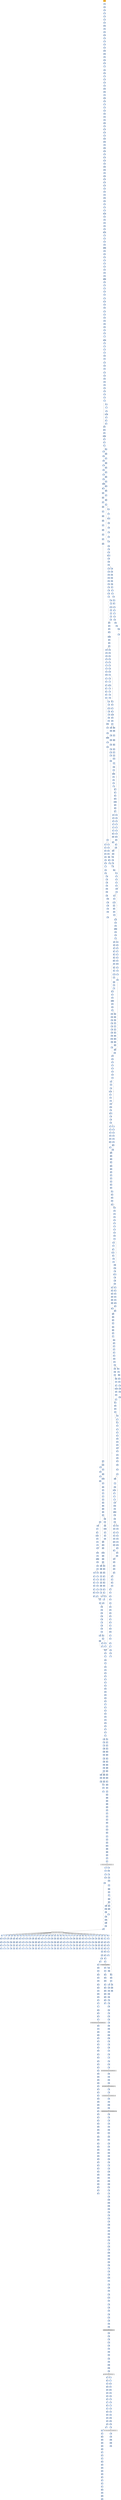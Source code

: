 strict digraph G {
	graph [bgcolor=transparent,
		name=G
	];
	node [color=lightsteelblue,
		fillcolor=lightsteelblue,
		shape=rectangle,
		style=filled
	];
	a0x004251a1pusha_	[color=lightgrey,
		fillcolor=orange,
		label=pusha];
	a0x004251a2call_0x004251a7	[label=call];
	a0x004251a1pusha_ -> a0x004251a2call_0x004251a7	[color="#000000"];
	a0x004251a7popl_eax	[label=popl];
	a0x004251a2call_0x004251a7 -> a0x004251a7popl_eax	[color="#000000"];
	a0x004251a8addl_0xb5aUINT32_eax	[label=addl];
	a0x004251a7popl_eax -> a0x004251a8addl_0xb5aUINT32_eax	[color="#000000"];
	a0x004251admovl_eax__esi	[label=movl];
	a0x004251a8addl_0xb5aUINT32_eax -> a0x004251admovl_eax__esi	[color="#000000"];
	a0x004251afaddl_eax_esi	[label=addl];
	a0x004251admovl_eax__esi -> a0x004251afaddl_eax_esi	[color="#000000"];
	a0x004251b1subl_eax_eax	[label=subl];
	a0x004251afaddl_eax_esi -> a0x004251b1subl_eax_eax	[color="#000000"];
	a0x004251b3movl_esi_edi	[label=movl];
	a0x004251b1subl_eax_eax -> a0x004251b3movl_esi_edi	[color="#000000"];
	a0x004251b5lodsw_ds_esi__ax	[label=lodsw];
	a0x004251b3movl_esi_edi -> a0x004251b5lodsw_ds_esi__ax	[color="#000000"];
	a0x004251b7shll_0xcUINT8_eax	[label=shll];
	a0x004251b5lodsw_ds_esi__ax -> a0x004251b7shll_0xcUINT8_eax	[color="#000000"];
	a0x004251bamovl_eax_ecx	[label=movl];
	a0x004251b7shll_0xcUINT8_eax -> a0x004251bamovl_eax_ecx	[color="#000000"];
	a0x004251bcpushl_eax	[label=pushl];
	a0x004251bamovl_eax_ecx -> a0x004251bcpushl_eax	[color="#000000"];
	a0x004251bdlodsl_ds_esi__eax	[label=lodsl];
	a0x004251bcpushl_eax -> a0x004251bdlodsl_ds_esi__eax	[color="#000000"];
	a0x004251besubl_eax_ecx	[label=subl];
	a0x004251bdlodsl_ds_esi__eax -> a0x004251besubl_eax_ecx	[color="#000000"];
	a0x004251c0addl_ecx_esi	[label=addl];
	a0x004251besubl_eax_ecx -> a0x004251c0addl_ecx_esi	[color="#000000"];
	a0x004251c2movl_eax_ecx	[label=movl];
	a0x004251c0addl_ecx_esi -> a0x004251c2movl_eax_ecx	[color="#000000"];
	a0x004251c4pushl_edi	[label=pushl];
	a0x004251c2movl_eax_ecx -> a0x004251c4pushl_edi	[color="#000000"];
	a0x004251c5pushl_ecx	[label=pushl];
	a0x004251c4pushl_edi -> a0x004251c5pushl_ecx	[color="#000000"];
	a0x004251c6decl_ecx	[label=decl];
	a0x004251c5pushl_ecx -> a0x004251c6decl_ecx	[color="#000000"];
	a0x004251c7movb_0x6ecxedi__al	[label=movb];
	a0x004251c6decl_ecx -> a0x004251c7movb_0x6ecxedi__al	[color="#000000"];
	a0x004251cbmovb_al_ecxesi_	[label=movb];
	a0x004251c7movb_0x6ecxedi__al -> a0x004251cbmovb_al_ecxesi_	[color="#000000"];
	a0x004251cejne_0x004251c6	[label=jne];
	a0x004251cbmovb_al_ecxesi_ -> a0x004251cejne_0x004251c6	[color="#000000"];
	a0x004251d0subl_eax_eax	[label=subl];
	a0x004251cejne_0x004251c6 -> a0x004251d0subl_eax_eax	[color="#000000",
		label=F];
	a0x004251d2lodsb_ds_esi__al	[label=lodsb];
	a0x004251d0subl_eax_eax -> a0x004251d2lodsb_ds_esi__al	[color="#000000"];
	a0x004251d3movl_eax_ecx	[label=movl];
	a0x004251d2lodsb_ds_esi__al -> a0x004251d3movl_eax_ecx	[color="#000000"];
	a0x004251d5andb_0xfffffff0UINT8_cl	[label=andb];
	a0x004251d3movl_eax_ecx -> a0x004251d5andb_0xfffffff0UINT8_cl	[color="#000000"];
	a0x004251d8andb_0xfUINT8_al	[label=andb];
	a0x004251d5andb_0xfffffff0UINT8_cl -> a0x004251d8andb_0xfUINT8_al	[color="#000000"];
	a0x004251dashll_0xcUINT8_ecx	[label=shll];
	a0x004251d8andb_0xfUINT8_al -> a0x004251dashll_0xcUINT8_ecx	[color="#000000"];
	a0x004251ddmovb_al_ch	[label=movb];
	a0x004251dashll_0xcUINT8_ecx -> a0x004251ddmovb_al_ch	[color="#000000"];
	a0x004251dflodsb_ds_esi__al	[label=lodsb];
	a0x004251ddmovb_al_ch -> a0x004251dflodsb_ds_esi__al	[color="#000000"];
	a0x004251e0orl_eax_ecx	[label=orl];
	a0x004251dflodsb_ds_esi__al -> a0x004251e0orl_eax_ecx	[color="#000000"];
	a0x004251e2pushl_ecx	[label=pushl];
	a0x004251e0orl_eax_ecx -> a0x004251e2pushl_ecx	[color="#000000"];
	a0x004251e3addb_ch_cl	[label=addb];
	a0x004251e2pushl_ecx -> a0x004251e3addb_ch_cl	[color="#000000"];
	a0x004251e5movl_0xfffffd00UINT32_ebp	[label=movl];
	a0x004251e3addb_ch_cl -> a0x004251e5movl_0xfffffd00UINT32_ebp	[color="#000000"];
	a0x004251eashll_cl_ebp	[label=shll];
	a0x004251e5movl_0xfffffd00UINT32_ebp -> a0x004251eashll_cl_ebp	[color="#000000"];
	a0x004251ecpopl_ecx	[label=popl];
	a0x004251eashll_cl_ebp -> a0x004251ecpopl_ecx	[color="#000000"];
	a0x004251edpopl_eax	[label=popl];
	a0x004251ecpopl_ecx -> a0x004251edpopl_eax	[color="#000000"];
	a0x004251eemovl_esp_ebx	[label=movl];
	a0x004251edpopl_eax -> a0x004251eemovl_esp_ebx	[color="#000000"];
	a0x004251f0leal__3696espebp2__esp	[label=leal];
	a0x004251eemovl_esp_ebx -> a0x004251f0leal__3696espebp2__esp	[color="#000000"];
	a0x004251f7pushl_ecx	[label=pushl];
	a0x004251f0leal__3696espebp2__esp -> a0x004251f7pushl_ecx	[color="#000000"];
	a0x004251f8subl_ecx_ecx	[label=subl];
	a0x004251f7pushl_ecx -> a0x004251f8subl_ecx_ecx	[color="#000000"];
	a0x004251fapushl_ecx	[label=pushl];
	a0x004251f8subl_ecx_ecx -> a0x004251fapushl_ecx	[color="#000000"];
	a0x004251fbpushl_ecx	[label=pushl];
	a0x004251fapushl_ecx -> a0x004251fbpushl_ecx	[color="#000000"];
	a0x004251fcmovl_esp_ecx	[label=movl];
	a0x004251fbpushl_ecx -> a0x004251fcmovl_esp_ecx	[color="#000000"];
	a0x004251fepushl_ecx	[label=pushl];
	a0x004251fcmovl_esp_ecx -> a0x004251fepushl_ecx	[color="#000000"];
	a0x004251ffmovw_edi__dx	[label=movw];
	a0x004251fepushl_ecx -> a0x004251ffmovw_edi__dx	[color="#000000"];
	a0x00425202shll_0xcUINT8_edx	[label=shll];
	a0x004251ffmovw_edi__dx -> a0x00425202shll_0xcUINT8_edx	[color="#000000"];
	a0x00425205pushl_edx	[label=pushl];
	a0x00425202shll_0xcUINT8_edx -> a0x00425205pushl_edx	[color="#000000"];
	a0x00425206pushl_edi	[label=pushl];
	a0x00425205pushl_edx -> a0x00425206pushl_edi	[color="#000000"];
	a0x00425207addl_0x4UINT8_ecx	[label=addl];
	a0x00425206pushl_edi -> a0x00425207addl_0x4UINT8_ecx	[color="#000000"];
	a0x0042520apushl_ecx	[label=pushl];
	a0x00425207addl_0x4UINT8_ecx -> a0x0042520apushl_ecx	[color="#000000"];
	a0x0042520bpushl_eax	[label=pushl];
	a0x0042520apushl_ecx -> a0x0042520bpushl_eax	[color="#000000"];
	a0x0042520caddl_0x4UINT8_ecx	[label=addl];
	a0x0042520bpushl_eax -> a0x0042520caddl_0x4UINT8_ecx	[color="#000000"];
	a0x0042520fpushl_esi	[label=pushl];
	a0x0042520caddl_0x4UINT8_ecx -> a0x0042520fpushl_esi	[color="#000000"];
	a0x00425210pushl_ecx	[label=pushl];
	a0x0042520fpushl_esi -> a0x00425210pushl_ecx	[color="#000000"];
	a0x00425211call_0x00425274	[label=call];
	a0x00425210pushl_ecx -> a0x00425211call_0x00425274	[color="#000000"];
	a0x00425274pushl_ebp	[label=pushl];
	a0x00425211call_0x00425274 -> a0x00425274pushl_ebp	[color="#000000"];
	a0x00425275pushl_edi	[label=pushl];
	a0x00425274pushl_ebp -> a0x00425275pushl_edi	[color="#000000"];
	a0x00425276pushl_esi	[label=pushl];
	a0x00425275pushl_edi -> a0x00425276pushl_esi	[color="#000000"];
	a0x00425277pushl_ebx	[label=pushl];
	a0x00425276pushl_esi -> a0x00425277pushl_ebx	[color="#000000"];
	a0x00425278subl_0x7cUINT8_esp	[label=subl];
	a0x00425277pushl_ebx -> a0x00425278subl_0x7cUINT8_esp	[color="#000000"];
	a0x0042527bmovl_0x90esp__edx	[label=movl];
	a0x00425278subl_0x7cUINT8_esp -> a0x0042527bmovl_0x90esp__edx	[color="#000000"];
	a0x00425282movl_0x0UINT32_0x74esp_	[label=movl];
	a0x0042527bmovl_0x90esp__edx -> a0x00425282movl_0x0UINT32_0x74esp_	[color="#000000"];
	a0x0042528amovb_0x0UINT8_0x73esp_	[label=movb];
	a0x00425282movl_0x0UINT32_0x74esp_ -> a0x0042528amovb_0x0UINT8_0x73esp_	[color="#000000"];
	a0x0042528fmovl_0x9cesp__ebp	[label=movl];
	a0x0042528amovb_0x0UINT8_0x73esp_ -> a0x0042528fmovl_0x9cesp__ebp	[color="#000000"];
	a0x00425296leal_0x4edx__eax	[label=leal];
	a0x0042528fmovl_0x9cesp__ebp -> a0x00425296leal_0x4edx__eax	[color="#000000"];
	a0x00425299movl_eax_0x78esp_	[label=movl];
	a0x00425296leal_0x4edx__eax -> a0x00425299movl_eax_0x78esp_	[color="#000000"];
	a0x0042529dmovl_0x1UINT32_eax	[label=movl];
	a0x00425299movl_eax_0x78esp_ -> a0x0042529dmovl_0x1UINT32_eax	[color="#000000"];
	a0x004252a2movzbl_0x2edx__ecx	[label=movzbl];
	a0x0042529dmovl_0x1UINT32_eax -> a0x004252a2movzbl_0x2edx__ecx	[color="#000000"];
	a0x004252a6movl_eax_ebx	[label=movl];
	a0x004252a2movzbl_0x2edx__ecx -> a0x004252a6movl_eax_ebx	[color="#000000"];
	a0x004252a8shll_cl_ebx	[label=shll];
	a0x004252a6movl_eax_ebx -> a0x004252a8shll_cl_ebx	[color="#000000"];
	a0x004252aamovl_ebx_ecx	[label=movl];
	a0x004252a8shll_cl_ebx -> a0x004252aamovl_ebx_ecx	[color="#000000"];
	a0x004252acdecl_ecx	[label=decl];
	a0x004252aamovl_ebx_ecx -> a0x004252acdecl_ecx	[color="#000000"];
	a0x004252admovl_ecx_0x6cesp_	[label=movl];
	a0x004252acdecl_ecx -> a0x004252admovl_ecx_0x6cesp_	[color="#000000"];
	a0x004252b1movzbl_0x1edx__ecx	[label=movzbl];
	a0x004252admovl_ecx_0x6cesp_ -> a0x004252b1movzbl_0x1edx__ecx	[color="#000000"];
	a0x004252b5shll_cl_eax	[label=shll];
	a0x004252b1movzbl_0x1edx__ecx -> a0x004252b5shll_cl_eax	[color="#000000"];
	a0x004252b7decl_eax	[label=decl];
	a0x004252b5shll_cl_eax -> a0x004252b7decl_eax	[color="#000000"];
	a0x004252b8movl_eax_0x68esp_	[label=movl];
	a0x004252b7decl_eax -> a0x004252b8movl_eax_0x68esp_	[color="#000000"];
	a0x004252bcmovl_0xa8esp__eax	[label=movl];
	a0x004252b8movl_eax_0x68esp_ -> a0x004252bcmovl_0xa8esp__eax	[color="#000000"];
	a0x004252c3movzbl_edx__esi	[label=movzbl];
	a0x004252bcmovl_0xa8esp__eax -> a0x004252c3movzbl_edx__esi	[color="#000000"];
	a0x004252c6movl_0x0UINT32_ebp_	[label=movl];
	a0x004252c3movzbl_edx__esi -> a0x004252c6movl_0x0UINT32_ebp_	[color="#000000"];
	a0x004252cdmovl_0x0UINT32_0x60esp_	[label=movl];
	a0x004252c6movl_0x0UINT32_ebp_ -> a0x004252cdmovl_0x0UINT32_0x60esp_	[color="#000000"];
	a0x004252d5movl_0x0UINT32_eax_	[label=movl];
	a0x004252cdmovl_0x0UINT32_0x60esp_ -> a0x004252d5movl_0x0UINT32_eax_	[color="#000000"];
	a0x004252dbmovl_0x300UINT32_eax	[label=movl];
	a0x004252d5movl_0x0UINT32_eax_ -> a0x004252dbmovl_0x300UINT32_eax	[color="#000000"];
	a0x004252e0movl_esi_0x64esp_	[label=movl];
	a0x004252dbmovl_0x300UINT32_eax -> a0x004252e0movl_esi_0x64esp_	[color="#000000"];
	a0x004252e4movl_0x1UINT32_0x5cesp_	[label=movl];
	a0x004252e0movl_esi_0x64esp_ -> a0x004252e4movl_0x1UINT32_0x5cesp_	[color="#000000"];
	a0x004252ecmovl_0x1UINT32_0x58esp_	[label=movl];
	a0x004252e4movl_0x1UINT32_0x5cesp_ -> a0x004252ecmovl_0x1UINT32_0x58esp_	[color="#000000"];
	a0x004252f4movl_0x1UINT32_0x54esp_	[label=movl];
	a0x004252ecmovl_0x1UINT32_0x58esp_ -> a0x004252f4movl_0x1UINT32_0x54esp_	[color="#000000"];
	a0x004252fcmovl_0x1UINT32_0x50esp_	[label=movl];
	a0x004252f4movl_0x1UINT32_0x54esp_ -> a0x004252fcmovl_0x1UINT32_0x50esp_	[color="#000000"];
	a0x00425304movzbl_0x1edx__ecx	[label=movzbl];
	a0x004252fcmovl_0x1UINT32_0x50esp_ -> a0x00425304movzbl_0x1edx__ecx	[color="#000000"];
	a0x00425308addl_esi_ecx	[label=addl];
	a0x00425304movzbl_0x1edx__ecx -> a0x00425308addl_esi_ecx	[color="#000000"];
	a0x0042530ashll_cl_eax	[label=shll];
	a0x00425308addl_esi_ecx -> a0x0042530ashll_cl_eax	[color="#000000"];
	a0x0042530cleal_0x736eax__ecx	[label=leal];
	a0x0042530ashll_cl_eax -> a0x0042530cleal_0x736eax__ecx	[color="#000000"];
	a0x00425312cmpl_ecx_0x74esp_	[label=cmpl];
	a0x0042530cleal_0x736eax__ecx -> a0x00425312cmpl_ecx_0x74esp_	[color="#000000"];
	a0x00425316jae_0x00425326	[label=jae];
	a0x00425312cmpl_ecx_0x74esp_ -> a0x00425316jae_0x00425326	[color="#000000"];
	a0x00425318movl_0x78esp__eax	[label=movl];
	a0x00425316jae_0x00425326 -> a0x00425318movl_0x78esp__eax	[color="#000000",
		label=F];
	a0x0042531cmovw_0x400UINT16_eax_	[label=movw];
	a0x00425318movl_0x78esp__eax -> a0x0042531cmovw_0x400UINT16_eax_	[color="#000000"];
	a0x00425321addl_0x2UINT8_eax	[label=addl];
	a0x0042531cmovw_0x400UINT16_eax_ -> a0x00425321addl_0x2UINT8_eax	[color="#000000"];
	a0x00425324loop_0x0042531c	[label=loop];
	a0x00425321addl_0x2UINT8_eax -> a0x00425324loop_0x0042531c	[color="#000000"];
	a0x00425326movl_0x94esp__ebx	[label=movl];
	a0x00425324loop_0x0042531c -> a0x00425326movl_0x94esp__ebx	[color="#000000",
		label=F];
	a0x0042532dxorl_edi_edi	[label=xorl];
	a0x00425326movl_0x94esp__ebx -> a0x0042532dxorl_edi_edi	[color="#000000"];
	a0x0042532fmovl_0xffffffffUINT32_0x48esp_	[label=movl];
	a0x0042532dxorl_edi_edi -> a0x0042532fmovl_0xffffffffUINT32_0x48esp_	[color="#000000"];
	a0x00425337movl_ebx_edx	[label=movl];
	a0x0042532fmovl_0xffffffffUINT32_0x48esp_ -> a0x00425337movl_ebx_edx	[color="#000000"];
	a0x00425339addl_0x98esp__edx	[label=addl];
	a0x00425337movl_ebx_edx -> a0x00425339addl_0x98esp__edx	[color="#000000"];
	a0x00425340movl_edx_0x4cesp_	[label=movl];
	a0x00425339addl_0x98esp__edx -> a0x00425340movl_edx_0x4cesp_	[color="#000000"];
	a0x00425344xorl_edx_edx	[label=xorl];
	a0x00425340movl_edx_0x4cesp_ -> a0x00425344xorl_edx_edx	[color="#000000"];
	a0x00425346cmpl_0x4cesp__ebx	[label=cmpl];
	a0x00425344xorl_edx_edx -> a0x00425346cmpl_0x4cesp__ebx	[color="#000000"];
	a0x0042534aje_0x00425ccd	[label=je];
	a0x00425346cmpl_0x4cesp__ebx -> a0x0042534aje_0x00425ccd	[color="#000000"];
	a0x00425350movzbl_ebx__eax	[label=movzbl];
	a0x0042534aje_0x00425ccd -> a0x00425350movzbl_ebx__eax	[color="#000000",
		label=F];
	a0x00425353shll_0x8UINT8_edi	[label=shll];
	a0x00425350movzbl_ebx__eax -> a0x00425353shll_0x8UINT8_edi	[color="#000000"];
	a0x00425356incl_edx	[label=incl];
	a0x00425353shll_0x8UINT8_edi -> a0x00425356incl_edx	[color="#000000"];
	a0x00425357incl_ebx	[label=incl];
	a0x00425356incl_edx -> a0x00425357incl_ebx	[color="#000000"];
	a0x00425358orl_eax_edi	[label=orl];
	a0x00425357incl_ebx -> a0x00425358orl_eax_edi	[color="#000000"];
	a0x0042535acmpl_0x4UINT8_edx	[label=cmpl];
	a0x00425358orl_eax_edi -> a0x0042535acmpl_0x4UINT8_edx	[color="#000000"];
	a0x0042535djle_0x00425346	[label=jle];
	a0x0042535acmpl_0x4UINT8_edx -> a0x0042535djle_0x00425346	[color="#000000"];
	a0x0042535fmovl_0xa4esp__ecx	[label=movl];
	a0x0042535djle_0x00425346 -> a0x0042535fmovl_0xa4esp__ecx	[color="#000000",
		label=F];
	a0x00425366cmpl_ecx_0x74esp_	[label=cmpl];
	a0x0042535fmovl_0xa4esp__ecx -> a0x00425366cmpl_ecx_0x74esp_	[color="#000000"];
	a0x0042536ajae_0x00425cd5	[label=jae];
	a0x00425366cmpl_ecx_0x74esp_ -> a0x0042536ajae_0x00425cd5	[color="#000000"];
	a0x00425370movl_0x74esp__esi	[label=movl];
	a0x0042536ajae_0x00425cd5 -> a0x00425370movl_0x74esp__esi	[color="#000000",
		label=F];
	a0x00425374andl_0x6cesp__esi	[label=andl];
	a0x00425370movl_0x74esp__esi -> a0x00425374andl_0x6cesp__esi	[color="#000000"];
	a0x00425378movl_0x60esp__eax	[label=movl];
	a0x00425374andl_0x6cesp__esi -> a0x00425378movl_0x60esp__eax	[color="#000000"];
	a0x0042537cmovl_0x78esp__edx	[label=movl];
	a0x00425378movl_0x60esp__eax -> a0x0042537cmovl_0x78esp__edx	[color="#000000"];
	a0x00425380shll_0x4UINT8_eax	[label=shll];
	a0x0042537cmovl_0x78esp__edx -> a0x00425380shll_0x4UINT8_eax	[color="#000000"];
	a0x00425383movl_esi_0x44esp_	[label=movl];
	a0x00425380shll_0x4UINT8_eax -> a0x00425383movl_esi_0x44esp_	[color="#000000"];
	a0x00425387addl_esi_eax	[label=addl];
	a0x00425383movl_esi_0x44esp_ -> a0x00425387addl_esi_eax	[color="#000000"];
	a0x00425389cmpl_0xffffffUINT32_0x48esp_	[label=cmpl];
	a0x00425387addl_esi_eax -> a0x00425389cmpl_0xffffffUINT32_0x48esp_	[color="#000000"];
	a0x00425391leal_edxeax2__ebp	[label=leal];
	a0x00425389cmpl_0xffffffUINT32_0x48esp_ -> a0x00425391leal_edxeax2__ebp	[color="#000000"];
	a0x00425394ja_0x004253ae	[label=ja];
	a0x00425391leal_edxeax2__ebp -> a0x00425394ja_0x004253ae	[color="#000000"];
	a0x004253aemovl_0x48esp__eax	[label=movl];
	a0x00425394ja_0x004253ae -> a0x004253aemovl_0x48esp__eax	[color="#000000",
		label=T];
	a0x00425396cmpl_0x4cesp__ebx	[label=cmpl];
	a0x00425394ja_0x004253ae -> a0x00425396cmpl_0x4cesp__ebx	[color="#000000",
		label=F];
	a0x004253b2movw_ebp__dx	[label=movw];
	a0x004253aemovl_0x48esp__eax -> a0x004253b2movw_ebp__dx	[color="#000000"];
	a0x004253b6shrl_0xbUINT8_eax	[label=shrl];
	a0x004253b2movw_ebp__dx -> a0x004253b6shrl_0xbUINT8_eax	[color="#000000"];
	a0x004253b9movzwl_dx_ecx	[label=movzwl];
	a0x004253b6shrl_0xbUINT8_eax -> a0x004253b9movzwl_dx_ecx	[color="#000000"];
	a0x004253bcimull_ecx_eax	[label=imull];
	a0x004253b9movzwl_dx_ecx -> a0x004253bcimull_ecx_eax	[color="#000000"];
	a0x004253bfcmpl_eax_edi	[label=cmpl];
	a0x004253bcimull_ecx_eax -> a0x004253bfcmpl_eax_edi	[color="#000000"];
	a0x004253c1jae_0x004255a4	[label=jae];
	a0x004253bfcmpl_eax_edi -> a0x004253c1jae_0x004255a4	[color="#000000"];
	a0x004253c7movl_eax_0x48esp_	[label=movl];
	a0x004253c1jae_0x004255a4 -> a0x004253c7movl_eax_0x48esp_	[color="#000000",
		label=F];
	a0x004255a4movl_0x48esp__ecx	[label=movl];
	a0x004253c1jae_0x004255a4 -> a0x004255a4movl_0x48esp__ecx	[color="#000000",
		label=T];
	a0x004253cbmovl_0x800UINT32_eax	[label=movl];
	a0x004253c7movl_eax_0x48esp_ -> a0x004253cbmovl_0x800UINT32_eax	[color="#000000"];
	a0x004253d0subl_ecx_eax	[label=subl];
	a0x004253cbmovl_0x800UINT32_eax -> a0x004253d0subl_ecx_eax	[color="#000000"];
	a0x004253d2movb_0x64esp__cl	[label=movb];
	a0x004253d0subl_ecx_eax -> a0x004253d2movb_0x64esp__cl	[color="#000000"];
	a0x004253d6sarl_0x5UINT8_eax	[label=sarl];
	a0x004253d2movb_0x64esp__cl -> a0x004253d6sarl_0x5UINT8_eax	[color="#000000"];
	a0x004253d9movl_0x1UINT32_esi	[label=movl];
	a0x004253d6sarl_0x5UINT8_eax -> a0x004253d9movl_0x1UINT32_esi	[color="#000000"];
	a0x004253deleal_eaxedx__eax	[label=leal];
	a0x004253d9movl_0x1UINT32_esi -> a0x004253deleal_eaxedx__eax	[color="#000000"];
	a0x004253e1movzbl_0x73esp__edx	[label=movzbl];
	a0x004253deleal_eaxedx__eax -> a0x004253e1movzbl_0x73esp__edx	[color="#000000"];
	a0x004253e6movw_ax_ebp_	[label=movw];
	a0x004253e1movzbl_0x73esp__edx -> a0x004253e6movw_ax_ebp_	[color="#000000"];
	a0x004253eamovl_0x74esp__eax	[label=movl];
	a0x004253e6movw_ax_ebp_ -> a0x004253eamovl_0x74esp__eax	[color="#000000"];
	a0x004253eeandl_0x68esp__eax	[label=andl];
	a0x004253eamovl_0x74esp__eax -> a0x004253eeandl_0x68esp__eax	[color="#000000"];
	a0x004253f2movl_0x78esp__ebp	[label=movl];
	a0x004253eeandl_0x68esp__eax -> a0x004253f2movl_0x78esp__ebp	[color="#000000"];
	a0x004253f6shll_cl_eax	[label=shll];
	a0x004253f2movl_0x78esp__ebp -> a0x004253f6shll_cl_eax	[color="#000000"];
	a0x004253f8movl_0x8UINT32_ecx	[label=movl];
	a0x004253f6shll_cl_eax -> a0x004253f8movl_0x8UINT32_ecx	[color="#000000"];
	a0x004253fdsubl_0x64esp__ecx	[label=subl];
	a0x004253f8movl_0x8UINT32_ecx -> a0x004253fdsubl_0x64esp__ecx	[color="#000000"];
	a0x00425401sarl_cl_edx	[label=sarl];
	a0x004253fdsubl_0x64esp__ecx -> a0x00425401sarl_cl_edx	[color="#000000"];
	a0x00425403addl_edx_eax	[label=addl];
	a0x00425401sarl_cl_edx -> a0x00425403addl_edx_eax	[color="#000000"];
	a0x00425405imull_0x600UINT32_eax_eax	[label=imull];
	a0x00425403addl_edx_eax -> a0x00425405imull_0x600UINT32_eax_eax	[color="#000000"];
	a0x0042540bcmpl_0x6UINT8_0x60esp_	[label=cmpl];
	a0x00425405imull_0x600UINT32_eax_eax -> a0x0042540bcmpl_0x6UINT8_0x60esp_	[color="#000000"];
	a0x00425410leal_0xe6ceaxebp__eax	[label=leal];
	a0x0042540bcmpl_0x6UINT8_0x60esp_ -> a0x00425410leal_0xe6ceaxebp__eax	[color="#000000"];
	a0x00425417movl_eax_0x14esp_	[label=movl];
	a0x00425410leal_0xe6ceaxebp__eax -> a0x00425417movl_eax_0x14esp_	[color="#000000"];
	a0x0042541bjle_0x004254eb	[label=jle];
	a0x00425417movl_eax_0x14esp_ -> a0x0042541bjle_0x004254eb	[color="#000000"];
	a0x004254ebleal_esiesi__edx	[label=leal];
	a0x0042541bjle_0x004254eb -> a0x004254ebleal_esiesi__edx	[color="#000000",
		label=T];
	a0x00425421movl_0x74esp__eax	[label=movl];
	a0x0042541bjle_0x004254eb -> a0x00425421movl_0x74esp__eax	[color="#000000",
		label=F];
	a0x004254eemovl_0x14esp__ebp	[label=movl];
	a0x004254ebleal_esiesi__edx -> a0x004254eemovl_0x14esp__ebp	[color="#000000"];
	a0x004254f2addl_edx_ebp	[label=addl];
	a0x004254eemovl_0x14esp__ebp -> a0x004254f2addl_edx_ebp	[color="#000000"];
	a0x004254f4cmpl_0xffffffUINT32_0x48esp_	[label=cmpl];
	a0x004254f2addl_edx_ebp -> a0x004254f4cmpl_0xffffffUINT32_0x48esp_	[color="#000000"];
	a0x004254fcja_0x00425516	[label=ja];
	a0x004254f4cmpl_0xffffffUINT32_0x48esp_ -> a0x004254fcja_0x00425516	[color="#000000"];
	a0x00425516movl_0x48esp__eax	[label=movl];
	a0x004254fcja_0x00425516 -> a0x00425516movl_0x48esp__eax	[color="#000000",
		label=T];
	a0x004254fecmpl_0x4cesp__ebx	[label=cmpl];
	a0x004254fcja_0x00425516 -> a0x004254fecmpl_0x4cesp__ebx	[color="#000000",
		label=F];
	a0x0042551amovw_ebp__cx	[label=movw];
	a0x00425516movl_0x48esp__eax -> a0x0042551amovw_ebp__cx	[color="#000000"];
	a0x0042551eshrl_0xbUINT8_eax	[label=shrl];
	a0x0042551amovw_ebp__cx -> a0x0042551eshrl_0xbUINT8_eax	[color="#000000"];
	a0x00425521movzwl_cx_esi	[label=movzwl];
	a0x0042551eshrl_0xbUINT8_eax -> a0x00425521movzwl_cx_esi	[color="#000000"];
	a0x00425524imull_esi_eax	[label=imull];
	a0x00425521movzwl_cx_esi -> a0x00425524imull_esi_eax	[color="#000000"];
	a0x00425527cmpl_eax_edi	[label=cmpl];
	a0x00425524imull_esi_eax -> a0x00425527cmpl_eax_edi	[color="#000000"];
	a0x00425529jae_0x00425544	[label=jae];
	a0x00425527cmpl_eax_edi -> a0x00425529jae_0x00425544	[color="#000000"];
	a0x0042552bmovl_eax_0x48esp_	[label=movl];
	a0x00425529jae_0x00425544 -> a0x0042552bmovl_eax_0x48esp_	[color="#000000",
		label=F];
	a0x00425544subl_eax_0x48esp_	[label=subl];
	a0x00425529jae_0x00425544 -> a0x00425544subl_eax_0x48esp_	[color="#000000",
		label=T];
	a0x0042552fmovl_0x800UINT32_eax	[label=movl];
	a0x0042552bmovl_eax_0x48esp_ -> a0x0042552fmovl_0x800UINT32_eax	[color="#000000"];
	a0x00425534subl_esi_eax	[label=subl];
	a0x0042552fmovl_0x800UINT32_eax -> a0x00425534subl_esi_eax	[color="#000000"];
	a0x00425536movl_edx_esi	[label=movl];
	a0x00425534subl_esi_eax -> a0x00425536movl_edx_esi	[color="#000000"];
	a0x00425538sarl_0x5UINT8_eax	[label=sarl];
	a0x00425536movl_edx_esi -> a0x00425538sarl_0x5UINT8_eax	[color="#000000"];
	a0x0042553bleal_eaxecx__eax	[label=leal];
	a0x00425538sarl_0x5UINT8_eax -> a0x0042553bleal_eaxecx__eax	[color="#000000"];
	a0x0042553emovw_ax_ebp_	[label=movw];
	a0x0042553bleal_eaxecx__eax -> a0x0042553emovw_ax_ebp_	[color="#000000"];
	a0x00425542jmp_0x004254e3	[label=jmp];
	a0x0042553emovw_ax_ebp_ -> a0x00425542jmp_0x004254e3	[color="#000000"];
	a0x004254e3cmpl_0xffUINT32_esi	[label=cmpl];
	a0x00425542jmp_0x004254e3 -> a0x004254e3cmpl_0xffUINT32_esi	[color="#000000"];
	a0x004254e9jg_0x0042555c	[label=jg];
	a0x004254e3cmpl_0xffUINT32_esi -> a0x004254e9jg_0x0042555c	[color="#000000"];
	a0x0042555cmovl_0x74esp__edx	[label=movl];
	a0x004254e9jg_0x0042555c -> a0x0042555cmovl_0x74esp__edx	[color="#000000",
		label=T];
	a0x00425548subl_eax_edi	[label=subl];
	a0x00425544subl_eax_0x48esp_ -> a0x00425548subl_eax_edi	[color="#000000"];
	a0x0042554amovl_ecx_eax	[label=movl];
	a0x00425548subl_eax_edi -> a0x0042554amovl_ecx_eax	[color="#000000"];
	a0x0042554cleal_0x1edx__esi	[label=leal];
	a0x0042554amovl_ecx_eax -> a0x0042554cleal_0x1edx__esi	[color="#000000"];
	a0x0042554fshrw_0x5UINT8_ax	[label=shrw];
	a0x0042554cleal_0x1edx__esi -> a0x0042554fshrw_0x5UINT8_ax	[color="#000000"];
	a0x00425553subw_ax_cx	[label=subw];
	a0x0042554fshrw_0x5UINT8_ax -> a0x00425553subw_ax_cx	[color="#000000"];
	a0x00425556movw_cx_ebp_	[label=movw];
	a0x00425553subw_ax_cx -> a0x00425556movw_cx_ebp_	[color="#000000"];
	a0x0042555ajmp_0x004254e3	[label=jmp];
	a0x00425556movw_cx_ebp_ -> a0x0042555ajmp_0x004254e3	[color="#000000"];
	a0x0042555ajmp_0x004254e3 -> a0x004254e3cmpl_0xffUINT32_esi	[color="#000000"];
	a0x00425560movl_esi_eax	[label=movl];
	a0x0042555cmovl_0x74esp__edx -> a0x00425560movl_esi_eax	[color="#000000"];
	a0x00425562movl_0xa0esp__ecx	[label=movl];
	a0x00425560movl_esi_eax -> a0x00425562movl_0xa0esp__ecx	[color="#000000"];
	a0x00425569movb_al_0x73esp_	[label=movb];
	a0x00425562movl_0xa0esp__ecx -> a0x00425569movb_al_0x73esp_	[color="#000000"];
	a0x0042556dmovb_al_ecxedx_	[label=movb];
	a0x00425569movb_al_0x73esp_ -> a0x0042556dmovb_al_ecxedx_	[color="#000000"];
	a0x00425570incl_edx	[label=incl];
	a0x0042556dmovb_al_ecxedx_ -> a0x00425570incl_edx	[color="#000000"];
	a0x00425571cmpl_0x3UINT8_0x60esp_	[label=cmpl];
	a0x00425570incl_edx -> a0x00425571cmpl_0x3UINT8_0x60esp_	[color="#000000"];
	a0x00425576movl_edx_0x74esp_	[label=movl];
	a0x00425571cmpl_0x3UINT8_0x60esp_ -> a0x00425576movl_edx_0x74esp_	[color="#000000"];
	a0x0042557ajg_0x00425589	[label=jg];
	a0x00425576movl_edx_0x74esp_ -> a0x0042557ajg_0x00425589	[color="#000000"];
	a0x0042557cmovl_0x0UINT32_0x60esp_	[label=movl];
	a0x0042557ajg_0x00425589 -> a0x0042557cmovl_0x0UINT32_0x60esp_	[color="#000000",
		label=F];
	a0x00425589cmpl_0x9UINT8_0x60esp_	[label=cmpl];
	a0x0042557ajg_0x00425589 -> a0x00425589cmpl_0x9UINT8_0x60esp_	[color="#000000",
		label=T];
	a0x00425584jmp_0x00425ca5	[label=jmp];
	a0x0042557cmovl_0x0UINT32_0x60esp_ -> a0x00425584jmp_0x00425ca5	[color="#000000"];
	a0x00425ca5movl_0xa4esp__eax	[label=movl];
	a0x00425584jmp_0x00425ca5 -> a0x00425ca5movl_0xa4esp__eax	[color="#000000"];
	a0x00425caccmpl_eax_0x74esp_	[label=cmpl];
	a0x00425ca5movl_0xa4esp__eax -> a0x00425caccmpl_eax_0x74esp_	[color="#000000"];
	a0x00425cb0jb_0x00425370	[label=jb];
	a0x00425caccmpl_eax_0x74esp_ -> a0x00425cb0jb_0x00425370	[color="#000000"];
	a0x00425cb6cmpl_0xffffffUINT32_0x48esp_	[label=cmpl];
	a0x00425cb0jb_0x00425370 -> a0x00425cb6cmpl_0xffffffUINT32_0x48esp_	[color="#000000",
		label=F];
	a0x0042539aje_0x00425ccd	[label=je];
	a0x00425396cmpl_0x4cesp__ebx -> a0x0042539aje_0x00425ccd	[color="#000000"];
	a0x004253a0shll_0x8UINT8_0x48esp_	[label=shll];
	a0x0042539aje_0x00425ccd -> a0x004253a0shll_0x8UINT8_0x48esp_	[color="#000000",
		label=F];
	a0x004253a5movzbl_ebx__eax	[label=movzbl];
	a0x004253a0shll_0x8UINT8_0x48esp_ -> a0x004253a5movzbl_ebx__eax	[color="#000000"];
	a0x004253a8shll_0x8UINT8_edi	[label=shll];
	a0x004253a5movzbl_ebx__eax -> a0x004253a8shll_0x8UINT8_edi	[color="#000000"];
	a0x004253abincl_ebx	[label=incl];
	a0x004253a8shll_0x8UINT8_edi -> a0x004253abincl_ebx	[color="#000000"];
	a0x004253acorl_eax_edi	[label=orl];
	a0x004253abincl_ebx -> a0x004253acorl_eax_edi	[color="#000000"];
	a0x004253acorl_eax_edi -> a0x004253aemovl_0x48esp__eax	[color="#000000"];
	a0x00425502je_0x00425ccd	[label=je];
	a0x004254fecmpl_0x4cesp__ebx -> a0x00425502je_0x00425ccd	[color="#000000"];
	a0x00425508shll_0x8UINT8_0x48esp_	[label=shll];
	a0x00425502je_0x00425ccd -> a0x00425508shll_0x8UINT8_0x48esp_	[color="#000000",
		label=F];
	a0x0042550dmovzbl_ebx__eax	[label=movzbl];
	a0x00425508shll_0x8UINT8_0x48esp_ -> a0x0042550dmovzbl_ebx__eax	[color="#000000"];
	a0x00425510shll_0x8UINT8_edi	[label=shll];
	a0x0042550dmovzbl_ebx__eax -> a0x00425510shll_0x8UINT8_edi	[color="#000000"];
	a0x00425513incl_ebx	[label=incl];
	a0x00425510shll_0x8UINT8_edi -> a0x00425513incl_ebx	[color="#000000"];
	a0x00425514orl_eax_edi	[label=orl];
	a0x00425513incl_ebx -> a0x00425514orl_eax_edi	[color="#000000"];
	a0x00425514orl_eax_edi -> a0x00425516movl_0x48esp__eax	[color="#000000"];
	a0x004255a8subl_eax_edi	[label=subl];
	a0x004255a4movl_0x48esp__ecx -> a0x004255a8subl_eax_edi	[color="#000000"];
	a0x004255aamovl_0x60esp__esi	[label=movl];
	a0x004255a8subl_eax_edi -> a0x004255aamovl_0x60esp__esi	[color="#000000"];
	a0x004255aesubl_eax_ecx	[label=subl];
	a0x004255aamovl_0x60esp__esi -> a0x004255aesubl_eax_ecx	[color="#000000"];
	a0x004255b0movl_edx_eax	[label=movl];
	a0x004255aesubl_eax_ecx -> a0x004255b0movl_edx_eax	[color="#000000"];
	a0x004255b2shrw_0x5UINT8_ax	[label=shrw];
	a0x004255b0movl_edx_eax -> a0x004255b2shrw_0x5UINT8_ax	[color="#000000"];
	a0x004255b6subw_ax_dx	[label=subw];
	a0x004255b2shrw_0x5UINT8_ax -> a0x004255b6subw_ax_dx	[color="#000000"];
	a0x004255b9cmpl_0xffffffUINT32_ecx	[label=cmpl];
	a0x004255b6subw_ax_dx -> a0x004255b9cmpl_0xffffffUINT32_ecx	[color="#000000"];
	a0x004255bfmovw_dx_ebp_	[label=movw];
	a0x004255b9cmpl_0xffffffUINT32_ecx -> a0x004255bfmovw_dx_ebp_	[color="#000000"];
	a0x004255c3movl_0x78esp__ebp	[label=movl];
	a0x004255bfmovw_dx_ebp_ -> a0x004255c3movl_0x78esp__ebp	[color="#000000"];
	a0x004255c7leal_ebpesi2__esi	[label=leal];
	a0x004255c3movl_0x78esp__ebp -> a0x004255c7leal_ebpesi2__esi	[color="#000000"];
	a0x004255cbmovl_esi_0x38esp_	[label=movl];
	a0x004255c7leal_ebpesi2__esi -> a0x004255cbmovl_esi_0x38esp_	[color="#000000"];
	a0x004255cfja_0x004255e7	[label=ja];
	a0x004255cbmovl_esi_0x38esp_ -> a0x004255cfja_0x004255e7	[color="#000000"];
	a0x004255d1cmpl_0x4cesp__ebx	[label=cmpl];
	a0x004255cfja_0x004255e7 -> a0x004255d1cmpl_0x4cesp__ebx	[color="#000000",
		label=F];
	a0x004255e7movl_0x38esp__ebp	[label=movl];
	a0x004255cfja_0x004255e7 -> a0x004255e7movl_0x38esp__ebp	[color="#000000",
		label=T];
	a0x004255d5je_0x00425ccd	[label=je];
	a0x004255d1cmpl_0x4cesp__ebx -> a0x004255d5je_0x00425ccd	[color="#000000"];
	a0x004255dbmovzbl_ebx__eax	[label=movzbl];
	a0x004255d5je_0x00425ccd -> a0x004255dbmovzbl_ebx__eax	[color="#000000",
		label=F];
	a0x004255deshll_0x8UINT8_edi	[label=shll];
	a0x004255dbmovzbl_ebx__eax -> a0x004255deshll_0x8UINT8_edi	[color="#000000"];
	a0x004255e1shll_0x8UINT8_ecx	[label=shll];
	a0x004255deshll_0x8UINT8_edi -> a0x004255e1shll_0x8UINT8_ecx	[color="#000000"];
	a0x004255e4incl_ebx	[label=incl];
	a0x004255e1shll_0x8UINT8_ecx -> a0x004255e4incl_ebx	[color="#000000"];
	a0x004255e5orl_eax_edi	[label=orl];
	a0x004255e4incl_ebx -> a0x004255e5orl_eax_edi	[color="#000000"];
	a0x004255e5orl_eax_edi -> a0x004255e7movl_0x38esp__ebp	[color="#000000"];
	a0x004255ebmovl_ecx_eax	[label=movl];
	a0x004255e7movl_0x38esp__ebp -> a0x004255ebmovl_ecx_eax	[color="#000000"];
	a0x004255edshrl_0xbUINT8_eax	[label=shrl];
	a0x004255ebmovl_ecx_eax -> a0x004255edshrl_0xbUINT8_eax	[color="#000000"];
	a0x004255f0movw_0x180ebp__dx	[label=movw];
	a0x004255edshrl_0xbUINT8_eax -> a0x004255f0movw_0x180ebp__dx	[color="#000000"];
	a0x004255f7movzwl_dx_ebp	[label=movzwl];
	a0x004255f0movw_0x180ebp__dx -> a0x004255f7movzwl_dx_ebp	[color="#000000"];
	a0x004255faimull_ebp_eax	[label=imull];
	a0x004255f7movzwl_dx_ebp -> a0x004255faimull_ebp_eax	[color="#000000"];
	a0x004255fdcmpl_eax_edi	[label=cmpl];
	a0x004255faimull_ebp_eax -> a0x004255fdcmpl_eax_edi	[color="#000000"];
	a0x004255ffjae_0x00425653	[label=jae];
	a0x004255fdcmpl_eax_edi -> a0x004255ffjae_0x00425653	[color="#000000"];
	a0x00425653movl_ecx_esi	[label=movl];
	a0x004255ffjae_0x00425653 -> a0x00425653movl_ecx_esi	[color="#000000",
		label=T];
	a0x00425601movl_eax_esi	[label=movl];
	a0x004255ffjae_0x00425653 -> a0x00425601movl_eax_esi	[color="#000000",
		label=F];
	a0x00425655subl_eax_edi	[label=subl];
	a0x00425653movl_ecx_esi -> a0x00425655subl_eax_edi	[color="#000000"];
	a0x00425657subl_eax_esi	[label=subl];
	a0x00425655subl_eax_edi -> a0x00425657subl_eax_esi	[color="#000000"];
	a0x00425659movl_edx_eax	[label=movl];
	a0x00425657subl_eax_esi -> a0x00425659movl_edx_eax	[color="#000000"];
	a0x0042565bshrw_0x5UINT8_ax	[label=shrw];
	a0x00425659movl_edx_eax -> a0x0042565bshrw_0x5UINT8_ax	[color="#000000"];
	a0x0042565fmovl_0x38esp__ecx	[label=movl];
	a0x0042565bshrw_0x5UINT8_ax -> a0x0042565fmovl_0x38esp__ecx	[color="#000000"];
	a0x00425663subw_ax_dx	[label=subw];
	a0x0042565fmovl_0x38esp__ecx -> a0x00425663subw_ax_dx	[color="#000000"];
	a0x00425666cmpl_0xffffffUINT32_esi	[label=cmpl];
	a0x00425663subw_ax_dx -> a0x00425666cmpl_0xffffffUINT32_esi	[color="#000000"];
	a0x0042566cmovw_dx_0x180ecx_	[label=movw];
	a0x00425666cmpl_0xffffffUINT32_esi -> a0x0042566cmovw_dx_0x180ecx_	[color="#000000"];
	a0x00425673ja_0x0042568b	[label=ja];
	a0x0042566cmovw_dx_0x180ecx_ -> a0x00425673ja_0x0042568b	[color="#000000"];
	a0x0042568bmovl_0x38esp__ebp	[label=movl];
	a0x00425673ja_0x0042568b -> a0x0042568bmovl_0x38esp__ebp	[color="#000000",
		label=T];
	a0x00425675cmpl_0x4cesp__ebx	[label=cmpl];
	a0x00425673ja_0x0042568b -> a0x00425675cmpl_0x4cesp__ebx	[color="#000000",
		label=F];
	a0x0042568fmovl_esi_edx	[label=movl];
	a0x0042568bmovl_0x38esp__ebp -> a0x0042568fmovl_esi_edx	[color="#000000"];
	a0x00425691shrl_0xbUINT8_edx	[label=shrl];
	a0x0042568fmovl_esi_edx -> a0x00425691shrl_0xbUINT8_edx	[color="#000000"];
	a0x00425694movw_0x198ebp__cx	[label=movw];
	a0x00425691shrl_0xbUINT8_edx -> a0x00425694movw_0x198ebp__cx	[color="#000000"];
	a0x0042569bmovzwl_cx_eax	[label=movzwl];
	a0x00425694movw_0x198ebp__cx -> a0x0042569bmovzwl_cx_eax	[color="#000000"];
	a0x0042569eimull_eax_edx	[label=imull];
	a0x0042569bmovzwl_cx_eax -> a0x0042569eimull_eax_edx	[color="#000000"];
	a0x004256a1cmpl_edx_edi	[label=cmpl];
	a0x0042569eimull_eax_edx -> a0x004256a1cmpl_edx_edi	[color="#000000"];
	a0x004256a3jae_0x0042578c	[label=jae];
	a0x004256a1cmpl_edx_edi -> a0x004256a3jae_0x0042578c	[color="#000000"];
	a0x004256a9movl_0x800UINT32_ebp	[label=movl];
	a0x004256a3jae_0x0042578c -> a0x004256a9movl_0x800UINT32_ebp	[color="#000000",
		label=F];
	a0x0042578cmovl_ecx_eax	[label=movl];
	a0x004256a3jae_0x0042578c -> a0x0042578cmovl_ecx_eax	[color="#000000",
		label=T];
	a0x004256aemovl_edx_esi	[label=movl];
	a0x004256a9movl_0x800UINT32_ebp -> a0x004256aemovl_edx_esi	[color="#000000"];
	a0x004256b0subl_eax_ebp	[label=subl];
	a0x004256aemovl_edx_esi -> a0x004256b0subl_eax_ebp	[color="#000000"];
	a0x004256b2movl_0x800UINT32_0x34esp_	[label=movl];
	a0x004256b0subl_eax_ebp -> a0x004256b2movl_0x800UINT32_0x34esp_	[color="#000000"];
	a0x004256bamovl_ebp_eax	[label=movl];
	a0x004256b2movl_0x800UINT32_0x34esp_ -> a0x004256bamovl_ebp_eax	[color="#000000"];
	a0x004256bcsarl_0x5UINT8_eax	[label=sarl];
	a0x004256bamovl_ebp_eax -> a0x004256bcsarl_0x5UINT8_eax	[color="#000000"];
	a0x004256bfleal_eaxecx__eax	[label=leal];
	a0x004256bcsarl_0x5UINT8_eax -> a0x004256bfleal_eaxecx__eax	[color="#000000"];
	a0x004256c2movl_0x38esp__ecx	[label=movl];
	a0x004256bfleal_eaxecx__eax -> a0x004256c2movl_0x38esp__ecx	[color="#000000"];
	a0x004256c6movw_ax_0x198ecx_	[label=movw];
	a0x004256c2movl_0x38esp__ecx -> a0x004256c6movw_ax_0x198ecx_	[color="#000000"];
	a0x004256cdmovl_0x60esp__eax	[label=movl];
	a0x004256c6movw_ax_0x198ecx_ -> a0x004256cdmovl_0x60esp__eax	[color="#000000"];
	a0x004256d1movl_0x44esp__ecx	[label=movl];
	a0x004256cdmovl_0x60esp__eax -> a0x004256d1movl_0x44esp__ecx	[color="#000000"];
	a0x004256d5shll_0x5UINT8_eax	[label=shll];
	a0x004256d1movl_0x44esp__ecx -> a0x004256d5shll_0x5UINT8_eax	[color="#000000"];
	a0x004256d8addl_0x78esp__eax	[label=addl];
	a0x004256d5shll_0x5UINT8_eax -> a0x004256d8addl_0x78esp__eax	[color="#000000"];
	a0x004256dccmpl_0xffffffUINT32_edx	[label=cmpl];
	a0x004256d8addl_0x78esp__eax -> a0x004256dccmpl_0xffffffUINT32_edx	[color="#000000"];
	a0x004256e2leal_eaxecx2__ebp	[label=leal];
	a0x004256dccmpl_0xffffffUINT32_edx -> a0x004256e2leal_eaxecx2__ebp	[color="#000000"];
	a0x004256e5ja_0x004256fd	[label=ja];
	a0x004256e2leal_eaxecx2__ebp -> a0x004256e5ja_0x004256fd	[color="#000000"];
	a0x004256fdmovw_0x1e0ebp__dx	[label=movw];
	a0x004256e5ja_0x004256fd -> a0x004256fdmovw_0x1e0ebp__dx	[color="#000000",
		label=T];
	a0x004256e7cmpl_0x4cesp__ebx	[label=cmpl];
	a0x004256e5ja_0x004256fd -> a0x004256e7cmpl_0x4cesp__ebx	[color="#000000",
		label=F];
	a0x00425704movl_esi_eax	[label=movl];
	a0x004256fdmovw_0x1e0ebp__dx -> a0x00425704movl_esi_eax	[color="#000000"];
	a0x00425706shrl_0xbUINT8_eax	[label=shrl];
	a0x00425704movl_esi_eax -> a0x00425706shrl_0xbUINT8_eax	[color="#000000"];
	a0x00425709movzwl_dx_ecx	[label=movzwl];
	a0x00425706shrl_0xbUINT8_eax -> a0x00425709movzwl_dx_ecx	[color="#000000"];
	a0x0042570cimull_ecx_eax	[label=imull];
	a0x00425709movzwl_dx_ecx -> a0x0042570cimull_ecx_eax	[color="#000000"];
	a0x0042570fcmpl_eax_edi	[label=cmpl];
	a0x0042570cimull_ecx_eax -> a0x0042570fcmpl_eax_edi	[color="#000000"];
	a0x00425711jae_0x00425773	[label=jae];
	a0x0042570fcmpl_eax_edi -> a0x00425711jae_0x00425773	[color="#000000"];
	a0x00425713subl_ecx_0x34esp_	[label=subl];
	a0x00425711jae_0x00425773 -> a0x00425713subl_ecx_0x34esp_	[color="#000000",
		label=F];
	a0x00425773subl_eax_esi	[label=subl];
	a0x00425711jae_0x00425773 -> a0x00425773subl_eax_esi	[color="#000000",
		label=T];
	a0x00425717sarl_0x5UINT8_0x34esp_	[label=sarl];
	a0x00425713subl_ecx_0x34esp_ -> a0x00425717sarl_0x5UINT8_0x34esp_	[color="#000000"];
	a0x0042571cmovl_0x34esp__esi	[label=movl];
	a0x00425717sarl_0x5UINT8_0x34esp_ -> a0x0042571cmovl_0x34esp__esi	[color="#000000"];
	a0x00425720movl_eax_0x48esp_	[label=movl];
	a0x0042571cmovl_0x34esp__esi -> a0x00425720movl_eax_0x48esp_	[color="#000000"];
	a0x00425724cmpl_0x0UINT8_0x74esp_	[label=cmpl];
	a0x00425720movl_eax_0x48esp_ -> a0x00425724cmpl_0x0UINT8_0x74esp_	[color="#000000"];
	a0x00425729leal_esiedx__eax	[label=leal];
	a0x00425724cmpl_0x0UINT8_0x74esp_ -> a0x00425729leal_esiedx__eax	[color="#000000"];
	a0x0042572cmovw_ax_0x1e0ebp_	[label=movw];
	a0x00425729leal_esiedx__eax -> a0x0042572cmovw_ax_0x1e0ebp_	[color="#000000"];
	a0x00425733je_0x00425ccd	[label=je];
	a0x0042572cmovw_ax_0x1e0ebp_ -> a0x00425733je_0x00425ccd	[color="#000000"];
	a0x00425739xorl_eax_eax	[label=xorl];
	a0x00425733je_0x00425ccd -> a0x00425739xorl_eax_eax	[color="#000000",
		label=F];
	a0x0042573bcmpl_0x6UINT8_0x60esp_	[label=cmpl];
	a0x00425739xorl_eax_eax -> a0x0042573bcmpl_0x6UINT8_0x60esp_	[color="#000000"];
	a0x00425740movl_0xa0esp__ebp	[label=movl];
	a0x0042573bcmpl_0x6UINT8_0x60esp_ -> a0x00425740movl_0xa0esp__ebp	[color="#000000"];
	a0x00425747movl_0x74esp__edx	[label=movl];
	a0x00425740movl_0xa0esp__ebp -> a0x00425747movl_0x74esp__edx	[color="#000000"];
	a0x0042574bsetg_al	[label=setg];
	a0x00425747movl_0x74esp__edx -> a0x0042574bsetg_al	[color="#000000"];
	a0x0042574eleal_0x9eaxeax__eax	[label=leal];
	a0x0042574bsetg_al -> a0x0042574eleal_0x9eaxeax__eax	[color="#000000"];
	a0x00425752movl_eax_0x60esp_	[label=movl];
	a0x0042574eleal_0x9eaxeax__eax -> a0x00425752movl_eax_0x60esp_	[color="#000000"];
	a0x00425756movl_0x74esp__eax	[label=movl];
	a0x00425752movl_eax_0x60esp_ -> a0x00425756movl_0x74esp__eax	[color="#000000"];
	a0x0042575asubl_0x5cesp__eax	[label=subl];
	a0x00425756movl_0x74esp__eax -> a0x0042575asubl_0x5cesp__eax	[color="#000000"];
	a0x0042575emovb_eaxebp__al	[label=movb];
	a0x0042575asubl_0x5cesp__eax -> a0x0042575emovb_eaxebp__al	[color="#000000"];
	a0x00425761movb_al_0x73esp_	[label=movb];
	a0x0042575emovb_eaxebp__al -> a0x00425761movb_al_0x73esp_	[color="#000000"];
	a0x00425765movb_al_ebpedx_	[label=movb];
	a0x00425761movb_al_0x73esp_ -> a0x00425765movb_al_ebpedx_	[color="#000000"];
	a0x00425769incl_edx	[label=incl];
	a0x00425765movb_al_ebpedx_ -> a0x00425769incl_edx	[color="#000000"];
	a0x0042576amovl_edx_0x74esp_	[label=movl];
	a0x00425769incl_edx -> a0x0042576amovl_edx_0x74esp_	[color="#000000"];
	a0x0042576ejmp_0x00425ca5	[label=jmp];
	a0x0042576amovl_edx_0x74esp_ -> a0x0042576ejmp_0x00425ca5	[color="#000000"];
	a0x0042576ejmp_0x00425ca5 -> a0x00425ca5movl_0xa4esp__eax	[color="#000000"];
	a0x00425425subl_0x5cesp__eax	[label=subl];
	a0x00425421movl_0x74esp__eax -> a0x00425425subl_0x5cesp__eax	[color="#000000"];
	a0x00425429movl_0xa0esp__edx	[label=movl];
	a0x00425425subl_0x5cesp__eax -> a0x00425429movl_0xa0esp__edx	[color="#000000"];
	a0x00425430movzbl_eaxedx__eax	[label=movzbl];
	a0x00425429movl_0xa0esp__edx -> a0x00425430movzbl_eaxedx__eax	[color="#000000"];
	a0x00425434movl_eax_0x40esp_	[label=movl];
	a0x00425430movzbl_eaxedx__eax -> a0x00425434movl_eax_0x40esp_	[color="#000000"];
	a0x00425438shll_0x40esp_	[label=shll];
	a0x00425434movl_eax_0x40esp_ -> a0x00425438shll_0x40esp_	[color="#000000"];
	a0x0042543cmovl_0x40esp__ecx	[label=movl];
	a0x00425438shll_0x40esp_ -> a0x0042543cmovl_0x40esp__ecx	[color="#000000"];
	a0x00425440leal_esiesi__edx	[label=leal];
	a0x0042543cmovl_0x40esp__ecx -> a0x00425440leal_esiesi__edx	[color="#000000"];
	a0x00425443movl_0x14esp__ebp	[label=movl];
	a0x00425440leal_esiesi__edx -> a0x00425443movl_0x14esp__ebp	[color="#000000"];
	a0x00425447andl_0x100UINT32_ecx	[label=andl];
	a0x00425443movl_0x14esp__ebp -> a0x00425447andl_0x100UINT32_ecx	[color="#000000"];
	a0x0042544dcmpl_0xffffffUINT32_0x48esp_	[label=cmpl];
	a0x00425447andl_0x100UINT32_ecx -> a0x0042544dcmpl_0xffffffUINT32_0x48esp_	[color="#000000"];
	a0x00425455leal_ebpecx2__eax	[label=leal];
	a0x0042544dcmpl_0xffffffUINT32_0x48esp_ -> a0x00425455leal_ebpecx2__eax	[color="#000000"];
	a0x00425459movl_ecx_0x3cesp_	[label=movl];
	a0x00425455leal_ebpecx2__eax -> a0x00425459movl_ecx_0x3cesp_	[color="#000000"];
	a0x0042545dleal_edxeax__ebp	[label=leal];
	a0x00425459movl_ecx_0x3cesp_ -> a0x0042545dleal_edxeax__ebp	[color="#000000"];
	a0x00425460ja_0x0042547a	[label=ja];
	a0x0042545dleal_edxeax__ebp -> a0x00425460ja_0x0042547a	[color="#000000"];
	a0x0042547amovl_0x48esp__eax	[label=movl];
	a0x00425460ja_0x0042547a -> a0x0042547amovl_0x48esp__eax	[color="#000000",
		label=T];
	a0x00425462cmpl_0x4cesp__ebx	[label=cmpl];
	a0x00425460ja_0x0042547a -> a0x00425462cmpl_0x4cesp__ebx	[color="#000000",
		label=F];
	a0x0042547emovw_0x200ebp__cx	[label=movw];
	a0x0042547amovl_0x48esp__eax -> a0x0042547emovw_0x200ebp__cx	[color="#000000"];
	a0x00425485shrl_0xbUINT8_eax	[label=shrl];
	a0x0042547emovw_0x200ebp__cx -> a0x00425485shrl_0xbUINT8_eax	[color="#000000"];
	a0x00425488movzwl_cx_esi	[label=movzwl];
	a0x00425485shrl_0xbUINT8_eax -> a0x00425488movzwl_cx_esi	[color="#000000"];
	a0x0042548bimull_esi_eax	[label=imull];
	a0x00425488movzwl_cx_esi -> a0x0042548bimull_esi_eax	[color="#000000"];
	a0x0042548ecmpl_eax_edi	[label=cmpl];
	a0x0042548bimull_esi_eax -> a0x0042548ecmpl_eax_edi	[color="#000000"];
	a0x00425490jae_0x004254b5	[label=jae];
	a0x0042548ecmpl_eax_edi -> a0x00425490jae_0x004254b5	[color="#000000"];
	a0x004254b5subl_eax_0x48esp_	[label=subl];
	a0x00425490jae_0x004254b5 -> a0x004254b5subl_eax_0x48esp_	[color="#000000",
		label=T];
	a0x00425492movl_eax_0x48esp_	[label=movl];
	a0x00425490jae_0x004254b5 -> a0x00425492movl_eax_0x48esp_	[color="#000000",
		label=F];
	a0x004254b9subl_eax_edi	[label=subl];
	a0x004254b5subl_eax_0x48esp_ -> a0x004254b9subl_eax_edi	[color="#000000"];
	a0x004254bbmovl_ecx_eax	[label=movl];
	a0x004254b9subl_eax_edi -> a0x004254bbmovl_ecx_eax	[color="#000000"];
	a0x004254bdleal_0x1edx__esi	[label=leal];
	a0x004254bbmovl_ecx_eax -> a0x004254bdleal_0x1edx__esi	[color="#000000"];
	a0x004254c0shrw_0x5UINT8_ax	[label=shrw];
	a0x004254bdleal_0x1edx__esi -> a0x004254c0shrw_0x5UINT8_ax	[color="#000000"];
	a0x004254c4subw_ax_cx	[label=subw];
	a0x004254c0shrw_0x5UINT8_ax -> a0x004254c4subw_ax_cx	[color="#000000"];
	a0x004254c7cmpl_0x0UINT8_0x3cesp_	[label=cmpl];
	a0x004254c4subw_ax_cx -> a0x004254c7cmpl_0x0UINT8_0x3cesp_	[color="#000000"];
	a0x004254ccmovw_cx_0x200ebp_	[label=movw];
	a0x004254c7cmpl_0x0UINT8_0x3cesp_ -> a0x004254ccmovw_cx_0x200ebp_	[color="#000000"];
	a0x004254d3je_0x004254e3	[label=je];
	a0x004254ccmovw_cx_0x200ebp_ -> a0x004254d3je_0x004254e3	[color="#000000"];
	a0x004254d3je_0x004254e3 -> a0x004254e3cmpl_0xffUINT32_esi	[color="#000000",
		label=T];
	a0x004254d5cmpl_0xffUINT32_esi	[label=cmpl];
	a0x004254d3je_0x004254e3 -> a0x004254d5cmpl_0xffUINT32_esi	[color="#000000",
		label=F];
	a0x0042558ejg_0x0042559a	[label=jg];
	a0x00425589cmpl_0x9UINT8_0x60esp_ -> a0x0042558ejg_0x0042559a	[color="#000000"];
	a0x00425590subl_0x3UINT8_0x60esp_	[label=subl];
	a0x0042558ejg_0x0042559a -> a0x00425590subl_0x3UINT8_0x60esp_	[color="#000000",
		label=F];
	a0x0042559asubl_0x6UINT8_0x60esp_	[label=subl];
	a0x0042558ejg_0x0042559a -> a0x0042559asubl_0x6UINT8_0x60esp_	[color="#000000",
		label=T];
	a0x00425595jmp_0x00425ca5	[label=jmp];
	a0x00425590subl_0x3UINT8_0x60esp_ -> a0x00425595jmp_0x00425ca5	[color="#000000"];
	a0x00425595jmp_0x00425ca5 -> a0x00425ca5movl_0xa4esp__eax	[color="#000000"];
	a0x00425496movl_0x800UINT32_eax	[label=movl];
	a0x00425492movl_eax_0x48esp_ -> a0x00425496movl_0x800UINT32_eax	[color="#000000"];
	a0x0042549bsubl_esi_eax	[label=subl];
	a0x00425496movl_0x800UINT32_eax -> a0x0042549bsubl_esi_eax	[color="#000000"];
	a0x0042549dmovl_edx_esi	[label=movl];
	a0x0042549bsubl_esi_eax -> a0x0042549dmovl_edx_esi	[color="#000000"];
	a0x0042549fsarl_0x5UINT8_eax	[label=sarl];
	a0x0042549dmovl_edx_esi -> a0x0042549fsarl_0x5UINT8_eax	[color="#000000"];
	a0x004254a2cmpl_0x0UINT8_0x3cesp_	[label=cmpl];
	a0x0042549fsarl_0x5UINT8_eax -> a0x004254a2cmpl_0x0UINT8_0x3cesp_	[color="#000000"];
	a0x004254a7leal_eaxecx__eax	[label=leal];
	a0x004254a2cmpl_0x0UINT8_0x3cesp_ -> a0x004254a7leal_eaxecx__eax	[color="#000000"];
	a0x004254aamovw_ax_0x200ebp_	[label=movw];
	a0x004254a7leal_eaxecx__eax -> a0x004254aamovw_ax_0x200ebp_	[color="#000000"];
	a0x004254b1je_0x004254d5	[label=je];
	a0x004254aamovw_ax_0x200ebp_ -> a0x004254b1je_0x004254d5	[color="#000000"];
	a0x004254b3jmp_0x004254e3	[label=jmp];
	a0x004254b1je_0x004254d5 -> a0x004254b3jmp_0x004254e3	[color="#000000",
		label=F];
	a0x004254b1je_0x004254d5 -> a0x004254d5cmpl_0xffUINT32_esi	[color="#000000",
		label=T];
	a0x004254b3jmp_0x004254e3 -> a0x004254e3cmpl_0xffUINT32_esi	[color="#000000"];
	a0x00425775subl_eax_edi	[label=subl];
	a0x00425773subl_eax_esi -> a0x00425775subl_eax_edi	[color="#000000"];
	a0x00425777movl_edx_eax	[label=movl];
	a0x00425775subl_eax_edi -> a0x00425777movl_edx_eax	[color="#000000"];
	a0x00425779shrw_0x5UINT8_ax	[label=shrw];
	a0x00425777movl_edx_eax -> a0x00425779shrw_0x5UINT8_ax	[color="#000000"];
	a0x0042577dsubw_ax_dx	[label=subw];
	a0x00425779shrw_0x5UINT8_ax -> a0x0042577dsubw_ax_dx	[color="#000000"];
	a0x00425780movw_dx_0x1e0ebp_	[label=movw];
	a0x0042577dsubw_ax_dx -> a0x00425780movw_dx_0x1e0ebp_	[color="#000000"];
	a0x00425787jmp_0x004258ab	[label=jmp];
	a0x00425780movw_dx_0x1e0ebp_ -> a0x00425787jmp_0x004258ab	[color="#000000"];
	a0x004258abxorl_eax_eax	[label=xorl];
	a0x00425787jmp_0x004258ab -> a0x004258abxorl_eax_eax	[color="#000000"];
	a0x004258adcmpl_0x6UINT8_0x60esp_	[label=cmpl];
	a0x004258abxorl_eax_eax -> a0x004258adcmpl_0x6UINT8_0x60esp_	[color="#000000"];
	a0x004258b2movl_0x78esp__ecx	[label=movl];
	a0x004258adcmpl_0x6UINT8_0x60esp_ -> a0x004258b2movl_0x78esp__ecx	[color="#000000"];
	a0x004258b6setg_al	[label=setg];
	a0x004258b2movl_0x78esp__ecx -> a0x004258b6setg_al	[color="#000000"];
	a0x004258b9addl_0xa68UINT32_ecx	[label=addl];
	a0x004258b6setg_al -> a0x004258b9addl_0xa68UINT32_ecx	[color="#000000"];
	a0x004258bfleal_0x8eaxeax2__eax	[label=leal];
	a0x004258b9addl_0xa68UINT32_ecx -> a0x004258bfleal_0x8eaxeax2__eax	[color="#000000"];
	a0x004258c3movl_eax_0x60esp_	[label=movl];
	a0x004258bfleal_0x8eaxeax2__eax -> a0x004258c3movl_eax_0x60esp_	[color="#000000"];
	a0x004258c7cmpl_0xffffffUINT32_esi	[label=cmpl];
	a0x004258c3movl_eax_0x60esp_ -> a0x004258c7cmpl_0xffffffUINT32_esi	[color="#000000"];
	a0x004258cdja_0x004258e5	[label=ja];
	a0x004258c7cmpl_0xffffffUINT32_esi -> a0x004258cdja_0x004258e5	[color="#000000"];
	a0x004258e5movw_ecx__dx	[label=movw];
	a0x004258cdja_0x004258e5 -> a0x004258e5movw_ecx__dx	[color="#000000",
		label=T];
	a0x004258cfcmpl_0x4cesp__ebx	[label=cmpl];
	a0x004258cdja_0x004258e5 -> a0x004258cfcmpl_0x4cesp__ebx	[color="#000000",
		label=F];
	a0x004258e8movl_esi_eax	[label=movl];
	a0x004258e5movw_ecx__dx -> a0x004258e8movl_esi_eax	[color="#000000"];
	a0x004258eashrl_0xbUINT8_eax	[label=shrl];
	a0x004258e8movl_esi_eax -> a0x004258eashrl_0xbUINT8_eax	[color="#000000"];
	a0x004258edmovzwl_dx_ebp	[label=movzwl];
	a0x004258eashrl_0xbUINT8_eax -> a0x004258edmovzwl_dx_ebp	[color="#000000"];
	a0x004258f0imull_ebp_eax	[label=imull];
	a0x004258edmovzwl_dx_ebp -> a0x004258f0imull_ebp_eax	[color="#000000"];
	a0x004258f3cmpl_eax_edi	[label=cmpl];
	a0x004258f0imull_ebp_eax -> a0x004258f3cmpl_eax_edi	[color="#000000"];
	a0x004258f5jae_0x00425926	[label=jae];
	a0x004258f3cmpl_eax_edi -> a0x004258f5jae_0x00425926	[color="#000000"];
	a0x004258f7movl_eax_0x48esp_	[label=movl];
	a0x004258f5jae_0x00425926 -> a0x004258f7movl_eax_0x48esp_	[color="#000000",
		label=F];
	a0x00425926subl_eax_esi	[label=subl];
	a0x004258f5jae_0x00425926 -> a0x00425926subl_eax_esi	[color="#000000",
		label=T];
	a0x004258fbmovl_0x800UINT32_eax	[label=movl];
	a0x004258f7movl_eax_0x48esp_ -> a0x004258fbmovl_0x800UINT32_eax	[color="#000000"];
	a0x00425900subl_ebp_eax	[label=subl];
	a0x004258fbmovl_0x800UINT32_eax -> a0x00425900subl_ebp_eax	[color="#000000"];
	a0x00425902shll_0x4UINT8_0x44esp_	[label=shll];
	a0x00425900subl_ebp_eax -> a0x00425902shll_0x4UINT8_0x44esp_	[color="#000000"];
	a0x00425907sarl_0x5UINT8_eax	[label=sarl];
	a0x00425902shll_0x4UINT8_0x44esp_ -> a0x00425907sarl_0x5UINT8_eax	[color="#000000"];
	a0x0042590amovl_0x0UINT32_0x2cesp_	[label=movl];
	a0x00425907sarl_0x5UINT8_eax -> a0x0042590amovl_0x0UINT32_0x2cesp_	[color="#000000"];
	a0x00425912leal_eaxedx__eax	[label=leal];
	a0x0042590amovl_0x0UINT32_0x2cesp_ -> a0x00425912leal_eaxedx__eax	[color="#000000"];
	a0x00425915movw_ax_ecx_	[label=movw];
	a0x00425912leal_eaxedx__eax -> a0x00425915movw_ax_ecx_	[color="#000000"];
	a0x00425918movl_0x44esp__eax	[label=movl];
	a0x00425915movw_ax_ecx_ -> a0x00425918movl_0x44esp__eax	[color="#000000"];
	a0x0042591cleal_0x4eaxecx__ecx	[label=leal];
	a0x00425918movl_0x44esp__eax -> a0x0042591cleal_0x4eaxecx__ecx	[color="#000000"];
	a0x00425920movl_ecx_0x10esp_	[label=movl];
	a0x0042591cleal_0x4eaxecx__ecx -> a0x00425920movl_ecx_0x10esp_	[color="#000000"];
	a0x00425924jmp_0x00425998	[label=jmp];
	a0x00425920movl_ecx_0x10esp_ -> a0x00425924jmp_0x00425998	[color="#000000"];
	a0x00425998movl_0x3UINT32_0x30esp_	[label=movl];
	a0x00425924jmp_0x00425998 -> a0x00425998movl_0x3UINT32_0x30esp_	[color="#000000"];
	a0x004259a0jmp_0x004259d1	[label=jmp];
	a0x00425998movl_0x3UINT32_0x30esp_ -> a0x004259a0jmp_0x004259d1	[color="#000000"];
	a0x004259d1movl_0x30esp__ecx	[label=movl];
	a0x004259a0jmp_0x004259d1 -> a0x004259d1movl_0x30esp__ecx	[color="#000000"];
	a0x004259d5movl_0x1UINT32_edx	[label=movl];
	a0x004259d1movl_0x30esp__ecx -> a0x004259d5movl_0x1UINT32_edx	[color="#000000"];
	a0x004259damovl_ecx_0x28esp_	[label=movl];
	a0x004259d5movl_0x1UINT32_edx -> a0x004259damovl_ecx_0x28esp_	[color="#000000"];
	a0x004259deleal_edxedx__ebp	[label=leal];
	a0x004259damovl_ecx_0x28esp_ -> a0x004259deleal_edxedx__ebp	[color="#000000"];
	a0x004259e1movl_0x10esp__esi	[label=movl];
	a0x004259deleal_edxedx__ebp -> a0x004259e1movl_0x10esp__esi	[color="#000000"];
	a0x004259e5addl_ebp_esi	[label=addl];
	a0x004259e1movl_0x10esp__esi -> a0x004259e5addl_ebp_esi	[color="#000000"];
	a0x004259e7cmpl_0xffffffUINT32_0x48esp_	[label=cmpl];
	a0x004259e5addl_ebp_esi -> a0x004259e7cmpl_0xffffffUINT32_0x48esp_	[color="#000000"];
	a0x004259efja_0x00425a09	[label=ja];
	a0x004259e7cmpl_0xffffffUINT32_0x48esp_ -> a0x004259efja_0x00425a09	[color="#000000"];
	a0x004259f1cmpl_0x4cesp__ebx	[label=cmpl];
	a0x004259efja_0x00425a09 -> a0x004259f1cmpl_0x4cesp__ebx	[color="#000000",
		label=F];
	a0x00425a09movl_0x48esp__eax	[label=movl];
	a0x004259efja_0x00425a09 -> a0x00425a09movl_0x48esp__eax	[color="#000000",
		label=T];
	a0x004259f5je_0x00425ccd	[label=je];
	a0x004259f1cmpl_0x4cesp__ebx -> a0x004259f5je_0x00425ccd	[color="#000000"];
	a0x004259fbshll_0x8UINT8_0x48esp_	[label=shll];
	a0x004259f5je_0x00425ccd -> a0x004259fbshll_0x8UINT8_0x48esp_	[color="#000000",
		label=F];
	a0x00425a00movzbl_ebx__eax	[label=movzbl];
	a0x004259fbshll_0x8UINT8_0x48esp_ -> a0x00425a00movzbl_ebx__eax	[color="#000000"];
	a0x00425a03shll_0x8UINT8_edi	[label=shll];
	a0x00425a00movzbl_ebx__eax -> a0x00425a03shll_0x8UINT8_edi	[color="#000000"];
	a0x00425a06incl_ebx	[label=incl];
	a0x00425a03shll_0x8UINT8_edi -> a0x00425a06incl_ebx	[color="#000000"];
	a0x00425a07orl_eax_edi	[label=orl];
	a0x00425a06incl_ebx -> a0x00425a07orl_eax_edi	[color="#000000"];
	a0x00425a07orl_eax_edi -> a0x00425a09movl_0x48esp__eax	[color="#000000"];
	a0x00425a0dmovw_esi__dx	[label=movw];
	a0x00425a09movl_0x48esp__eax -> a0x00425a0dmovw_esi__dx	[color="#000000"];
	a0x00425a10shrl_0xbUINT8_eax	[label=shrl];
	a0x00425a0dmovw_esi__dx -> a0x00425a10shrl_0xbUINT8_eax	[color="#000000"];
	a0x00425a13movzwl_dx_ecx	[label=movzwl];
	a0x00425a10shrl_0xbUINT8_eax -> a0x00425a13movzwl_dx_ecx	[color="#000000"];
	a0x00425a16imull_ecx_eax	[label=imull];
	a0x00425a13movzwl_dx_ecx -> a0x00425a16imull_ecx_eax	[color="#000000"];
	a0x00425a19cmpl_eax_edi	[label=cmpl];
	a0x00425a16imull_ecx_eax -> a0x00425a19cmpl_eax_edi	[color="#000000"];
	a0x00425a1bjae_0x00425a35	[label=jae];
	a0x00425a19cmpl_eax_edi -> a0x00425a1bjae_0x00425a35	[color="#000000"];
	a0x00425a1dmovl_eax_0x48esp_	[label=movl];
	a0x00425a1bjae_0x00425a35 -> a0x00425a1dmovl_eax_0x48esp_	[color="#000000",
		label=F];
	a0x00425a35subl_eax_0x48esp_	[label=subl];
	a0x00425a1bjae_0x00425a35 -> a0x00425a35subl_eax_0x48esp_	[color="#000000",
		label=T];
	a0x00425a21movl_0x800UINT32_eax	[label=movl];
	a0x00425a1dmovl_eax_0x48esp_ -> a0x00425a21movl_0x800UINT32_eax	[color="#000000"];
	a0x00425a26subl_ecx_eax	[label=subl];
	a0x00425a21movl_0x800UINT32_eax -> a0x00425a26subl_ecx_eax	[color="#000000"];
	a0x00425a28sarl_0x5UINT8_eax	[label=sarl];
	a0x00425a26subl_ecx_eax -> a0x00425a28sarl_0x5UINT8_eax	[color="#000000"];
	a0x00425a2bleal_eaxedx__eax	[label=leal];
	a0x00425a28sarl_0x5UINT8_eax -> a0x00425a2bleal_eaxedx__eax	[color="#000000"];
	a0x00425a2emovl_ebp_edx	[label=movl];
	a0x00425a2bleal_eaxedx__eax -> a0x00425a2emovl_ebp_edx	[color="#000000"];
	a0x00425a30movw_ax_esi_	[label=movw];
	a0x00425a2emovl_ebp_edx -> a0x00425a30movw_ax_esi_	[color="#000000"];
	a0x00425a33jmp_0x00425a4a	[label=jmp];
	a0x00425a30movw_ax_esi_ -> a0x00425a33jmp_0x00425a4a	[color="#000000"];
	a0x00425a4amovl_0x28esp__esi	[label=movl];
	a0x00425a33jmp_0x00425a4a -> a0x00425a4amovl_0x28esp__esi	[color="#000000"];
	a0x00425a4edecl_esi	[label=decl];
	a0x00425a4amovl_0x28esp__esi -> a0x00425a4edecl_esi	[color="#000000"];
	a0x00425a4fmovl_esi_0x28esp_	[label=movl];
	a0x00425a4edecl_esi -> a0x00425a4fmovl_esi_0x28esp_	[color="#000000"];
	a0x00425a53jne_0x004259de	[label=jne];
	a0x00425a4fmovl_esi_0x28esp_ -> a0x00425a53jne_0x004259de	[color="#000000"];
	a0x00425a55movb_0x30esp__cl	[label=movb];
	a0x00425a53jne_0x004259de -> a0x00425a55movb_0x30esp__cl	[color="#000000",
		label=F];
	a0x00425a39subl_eax_edi	[label=subl];
	a0x00425a35subl_eax_0x48esp_ -> a0x00425a39subl_eax_edi	[color="#000000"];
	a0x00425a3bmovl_edx_eax	[label=movl];
	a0x00425a39subl_eax_edi -> a0x00425a3bmovl_edx_eax	[color="#000000"];
	a0x00425a3dshrw_0x5UINT8_ax	[label=shrw];
	a0x00425a3bmovl_edx_eax -> a0x00425a3dshrw_0x5UINT8_ax	[color="#000000"];
	a0x00425a41subw_ax_dx	[label=subw];
	a0x00425a3dshrw_0x5UINT8_ax -> a0x00425a41subw_ax_dx	[color="#000000"];
	a0x00425a44movw_dx_esi_	[label=movw];
	a0x00425a41subw_ax_dx -> a0x00425a44movw_dx_esi_	[color="#000000"];
	a0x00425a47leal_0x1ebp__edx	[label=leal];
	a0x00425a44movw_dx_esi_ -> a0x00425a47leal_0x1ebp__edx	[color="#000000"];
	a0x00425a47leal_0x1ebp__edx -> a0x00425a4amovl_0x28esp__esi	[color="#000000"];
	a0x00425a59movl_0x1UINT32_eax	[label=movl];
	a0x00425a55movb_0x30esp__cl -> a0x00425a59movl_0x1UINT32_eax	[color="#000000"];
	a0x00425a5eshll_cl_eax	[label=shll];
	a0x00425a59movl_0x1UINT32_eax -> a0x00425a5eshll_cl_eax	[color="#000000"];
	a0x00425a60subl_eax_edx	[label=subl];
	a0x00425a5eshll_cl_eax -> a0x00425a60subl_eax_edx	[color="#000000"];
	a0x00425a62addl_0x2cesp__edx	[label=addl];
	a0x00425a60subl_eax_edx -> a0x00425a62addl_0x2cesp__edx	[color="#000000"];
	a0x00425a66cmpl_0x3UINT8_0x60esp_	[label=cmpl];
	a0x00425a62addl_0x2cesp__edx -> a0x00425a66cmpl_0x3UINT8_0x60esp_	[color="#000000"];
	a0x00425a6bmovl_edx_0xcesp_	[label=movl];
	a0x00425a66cmpl_0x3UINT8_0x60esp_ -> a0x00425a6bmovl_edx_0xcesp_	[color="#000000"];
	a0x00425a6fjg_0x00425c5c	[label=jg];
	a0x00425a6bmovl_edx_0xcesp_ -> a0x00425a6fjg_0x00425c5c	[color="#000000"];
	a0x00425c5cmovl_0xcesp__ecx	[label=movl];
	a0x00425a6fjg_0x00425c5c -> a0x00425c5cmovl_0xcesp__ecx	[color="#000000",
		label=T];
	a0x00425a75addl_0x7UINT8_0x60esp_	[label=addl];
	a0x00425a6fjg_0x00425c5c -> a0x00425a75addl_0x7UINT8_0x60esp_	[color="#000000",
		label=F];
	a0x00425c60movl_0x74esp__ebp	[label=movl];
	a0x00425c5cmovl_0xcesp__ecx -> a0x00425c60movl_0x74esp__ebp	[color="#000000"];
	a0x00425c64addl_0x2UINT8_ecx	[label=addl];
	a0x00425c60movl_0x74esp__ebp -> a0x00425c64addl_0x2UINT8_ecx	[color="#000000"];
	a0x00425c67cmpl_ebp_0x5cesp_	[label=cmpl];
	a0x00425c64addl_0x2UINT8_ecx -> a0x00425c67cmpl_ebp_0x5cesp_	[color="#000000"];
	a0x00425c6bja_0x00425ccd	[label=ja];
	a0x00425c67cmpl_ebp_0x5cesp_ -> a0x00425c6bja_0x00425ccd	[color="#000000"];
	a0x00425c6dmovl_0xa0esp__eax	[label=movl];
	a0x00425c6bja_0x00425ccd -> a0x00425c6dmovl_0xa0esp__eax	[color="#000000",
		label=F];
	a0x00425c74movl_ebp_edx	[label=movl];
	a0x00425c6dmovl_0xa0esp__eax -> a0x00425c74movl_ebp_edx	[color="#000000"];
	a0x00425c76subl_0x5cesp__eax	[label=subl];
	a0x00425c74movl_ebp_edx -> a0x00425c76subl_0x5cesp__eax	[color="#000000"];
	a0x00425c7aaddl_0xa0esp__edx	[label=addl];
	a0x00425c76subl_0x5cesp__eax -> a0x00425c7aaddl_0xa0esp__edx	[color="#000000"];
	a0x00425c81leal_ebpeax__esi	[label=leal];
	a0x00425c7aaddl_0xa0esp__edx -> a0x00425c81leal_ebpeax__esi	[color="#000000"];
	a0x00425c85movb_esi__al	[label=movb];
	a0x00425c81leal_ebpeax__esi -> a0x00425c85movb_esi__al	[color="#000000"];
	a0x00425c87incl_esi	[label=incl];
	a0x00425c85movb_esi__al -> a0x00425c87incl_esi	[color="#000000"];
	a0x00425c88movb_al_0x73esp_	[label=movb];
	a0x00425c87incl_esi -> a0x00425c88movb_al_0x73esp_	[color="#000000"];
	a0x00425c8cmovb_al_edx_	[label=movb];
	a0x00425c88movb_al_0x73esp_ -> a0x00425c8cmovb_al_edx_	[color="#000000"];
	a0x00425c8eincl_edx	[label=incl];
	a0x00425c8cmovb_al_edx_ -> a0x00425c8eincl_edx	[color="#000000"];
	a0x00425c8fincl_0x74esp_	[label=incl];
	a0x00425c8eincl_edx -> a0x00425c8fincl_0x74esp_	[color="#000000"];
	a0x00425c93decl_ecx	[label=decl];
	a0x00425c8fincl_0x74esp_ -> a0x00425c93decl_ecx	[color="#000000"];
	a0x00425c94je_0x00425ca5	[label=je];
	a0x00425c93decl_ecx -> a0x00425c94je_0x00425ca5	[color="#000000"];
	a0x00425c94je_0x00425ca5 -> a0x00425ca5movl_0xa4esp__eax	[color="#000000",
		label=T];
	a0x00425c96movl_0xa4esp__ebp	[label=movl];
	a0x00425c94je_0x00425ca5 -> a0x00425c96movl_0xa4esp__ebp	[color="#000000",
		label=F];
	a0x00425c9dcmpl_ebp_0x74esp_	[label=cmpl];
	a0x00425c96movl_0xa4esp__ebp -> a0x00425c9dcmpl_ebp_0x74esp_	[color="#000000"];
	a0x00425ca1jb_0x00425c85	[label=jb];
	a0x00425c9dcmpl_ebp_0x74esp_ -> a0x00425ca1jb_0x00425c85	[color="#000000"];
	a0x00425603movl_0x800UINT32_eax	[label=movl];
	a0x00425601movl_eax_esi -> a0x00425603movl_0x800UINT32_eax	[color="#000000"];
	a0x00425608subl_ebp_eax	[label=subl];
	a0x00425603movl_0x800UINT32_eax -> a0x00425608subl_ebp_eax	[color="#000000"];
	a0x0042560amovl_0x58esp__ebp	[label=movl];
	a0x00425608subl_ebp_eax -> a0x0042560amovl_0x58esp__ebp	[color="#000000"];
	a0x0042560esarl_0x5UINT8_eax	[label=sarl];
	a0x0042560amovl_0x58esp__ebp -> a0x0042560esarl_0x5UINT8_eax	[color="#000000"];
	a0x00425611movl_0x54esp__ecx	[label=movl];
	a0x0042560esarl_0x5UINT8_eax -> a0x00425611movl_0x54esp__ecx	[color="#000000"];
	a0x00425615leal_eaxedx__eax	[label=leal];
	a0x00425611movl_0x54esp__ecx -> a0x00425615leal_eaxedx__eax	[color="#000000"];
	a0x00425618movl_0x38esp__edx	[label=movl];
	a0x00425615leal_eaxedx__eax -> a0x00425618movl_0x38esp__edx	[color="#000000"];
	a0x0042561cmovl_ecx_0x50esp_	[label=movl];
	a0x00425618movl_0x38esp__edx -> a0x0042561cmovl_ecx_0x50esp_	[color="#000000"];
	a0x00425620movl_0x78esp__ecx	[label=movl];
	a0x0042561cmovl_ecx_0x50esp_ -> a0x00425620movl_0x78esp__ecx	[color="#000000"];
	a0x00425624movw_ax_0x180edx_	[label=movw];
	a0x00425620movl_0x78esp__ecx -> a0x00425624movw_ax_0x180edx_	[color="#000000"];
	a0x0042562bmovl_0x5cesp__eax	[label=movl];
	a0x00425624movw_ax_0x180edx_ -> a0x0042562bmovl_0x5cesp__eax	[color="#000000"];
	a0x0042562fmovl_ebp_0x54esp_	[label=movl];
	a0x0042562bmovl_0x5cesp__eax -> a0x0042562fmovl_ebp_0x54esp_	[color="#000000"];
	a0x00425633movl_eax_0x58esp_	[label=movl];
	a0x0042562fmovl_ebp_0x54esp_ -> a0x00425633movl_eax_0x58esp_	[color="#000000"];
	a0x00425637xorl_eax_eax	[label=xorl];
	a0x00425633movl_eax_0x58esp_ -> a0x00425637xorl_eax_eax	[color="#000000"];
	a0x00425639cmpl_0x6UINT8_0x60esp_	[label=cmpl];
	a0x00425637xorl_eax_eax -> a0x00425639cmpl_0x6UINT8_0x60esp_	[color="#000000"];
	a0x0042563esetg_al	[label=setg];
	a0x00425639cmpl_0x6UINT8_0x60esp_ -> a0x0042563esetg_al	[color="#000000"];
	a0x00425641addl_0x664UINT32_ecx	[label=addl];
	a0x0042563esetg_al -> a0x00425641addl_0x664UINT32_ecx	[color="#000000"];
	a0x00425647leal_eaxeax2__eax	[label=leal];
	a0x00425641addl_0x664UINT32_ecx -> a0x00425647leal_eaxeax2__eax	[color="#000000"];
	a0x0042564amovl_eax_0x60esp_	[label=movl];
	a0x00425647leal_eaxeax2__eax -> a0x0042564amovl_eax_0x60esp_	[color="#000000"];
	a0x0042564ejmp_0x004258c7	[label=jmp];
	a0x0042564amovl_eax_0x60esp_ -> a0x0042564ejmp_0x004258c7	[color="#000000"];
	a0x0042564ejmp_0x004258c7 -> a0x004258c7cmpl_0xffffffUINT32_esi	[color="#000000"];
	a0x00425a7acmpl_0x3UINT8_edx	[label=cmpl];
	a0x00425a75addl_0x7UINT8_0x60esp_ -> a0x00425a7acmpl_0x3UINT8_edx	[color="#000000"];
	a0x00425a7dmovl_edx_eax	[label=movl];
	a0x00425a7acmpl_0x3UINT8_edx -> a0x00425a7dmovl_edx_eax	[color="#000000"];
	a0x00425a7fjle_0x00425a86	[label=jle];
	a0x00425a7dmovl_edx_eax -> a0x00425a7fjle_0x00425a86	[color="#000000"];
	a0x00425a86movl_0x78esp__esi	[label=movl];
	a0x00425a7fjle_0x00425a86 -> a0x00425a86movl_0x78esp__esi	[color="#000000",
		label=T];
	a0x00425a81movl_0x3UINT32_eax	[label=movl];
	a0x00425a7fjle_0x00425a86 -> a0x00425a81movl_0x3UINT32_eax	[color="#000000",
		label=F];
	a0x00425a8ashll_0x7UINT8_eax	[label=shll];
	a0x00425a86movl_0x78esp__esi -> a0x00425a8ashll_0x7UINT8_eax	[color="#000000"];
	a0x00425a8dmovl_0x6UINT32_0x24esp_	[label=movl];
	a0x00425a8ashll_0x7UINT8_eax -> a0x00425a8dmovl_0x6UINT32_0x24esp_	[color="#000000"];
	a0x00425a95leal_0x360eaxesi__eax	[label=leal];
	a0x00425a8dmovl_0x6UINT32_0x24esp_ -> a0x00425a95leal_0x360eaxesi__eax	[color="#000000"];
	a0x00425a9cmovl_eax_0x8esp_	[label=movl];
	a0x00425a95leal_0x360eaxesi__eax -> a0x00425a9cmovl_eax_0x8esp_	[color="#000000"];
	a0x00425aa0movl_0x1UINT32_eax	[label=movl];
	a0x00425a9cmovl_eax_0x8esp_ -> a0x00425aa0movl_0x1UINT32_eax	[color="#000000"];
	a0x00425aa5leal_eaxeax__ebp	[label=leal];
	a0x00425aa0movl_0x1UINT32_eax -> a0x00425aa5leal_eaxeax__ebp	[color="#000000"];
	a0x00425aa8movl_0x8esp__esi	[label=movl];
	a0x00425aa5leal_eaxeax__ebp -> a0x00425aa8movl_0x8esp__esi	[color="#000000"];
	a0x00425aacaddl_ebp_esi	[label=addl];
	a0x00425aa8movl_0x8esp__esi -> a0x00425aacaddl_ebp_esi	[color="#000000"];
	a0x00425aaecmpl_0xffffffUINT32_0x48esp_	[label=cmpl];
	a0x00425aacaddl_ebp_esi -> a0x00425aaecmpl_0xffffffUINT32_0x48esp_	[color="#000000"];
	a0x00425ab6ja_0x00425ad0	[label=ja];
	a0x00425aaecmpl_0xffffffUINT32_0x48esp_ -> a0x00425ab6ja_0x00425ad0	[color="#000000"];
	a0x00425ad0movl_0x48esp__eax	[label=movl];
	a0x00425ab6ja_0x00425ad0 -> a0x00425ad0movl_0x48esp__eax	[color="#000000",
		label=T];
	a0x00425ab8cmpl_0x4cesp__ebx	[label=cmpl];
	a0x00425ab6ja_0x00425ad0 -> a0x00425ab8cmpl_0x4cesp__ebx	[color="#000000",
		label=F];
	a0x00425ad4movw_esi__dx	[label=movw];
	a0x00425ad0movl_0x48esp__eax -> a0x00425ad4movw_esi__dx	[color="#000000"];
	a0x00425ad7shrl_0xbUINT8_eax	[label=shrl];
	a0x00425ad4movw_esi__dx -> a0x00425ad7shrl_0xbUINT8_eax	[color="#000000"];
	a0x00425adamovzwl_dx_ecx	[label=movzwl];
	a0x00425ad7shrl_0xbUINT8_eax -> a0x00425adamovzwl_dx_ecx	[color="#000000"];
	a0x00425addimull_ecx_eax	[label=imull];
	a0x00425adamovzwl_dx_ecx -> a0x00425addimull_ecx_eax	[color="#000000"];
	a0x00425ae0cmpl_eax_edi	[label=cmpl];
	a0x00425addimull_ecx_eax -> a0x00425ae0cmpl_eax_edi	[color="#000000"];
	a0x00425ae2jae_0x00425afc	[label=jae];
	a0x00425ae0cmpl_eax_edi -> a0x00425ae2jae_0x00425afc	[color="#000000"];
	a0x00425ae4movl_eax_0x48esp_	[label=movl];
	a0x00425ae2jae_0x00425afc -> a0x00425ae4movl_eax_0x48esp_	[color="#000000",
		label=F];
	a0x00425afcsubl_eax_0x48esp_	[label=subl];
	a0x00425ae2jae_0x00425afc -> a0x00425afcsubl_eax_0x48esp_	[color="#000000",
		label=T];
	a0x00425ae8movl_0x800UINT32_eax	[label=movl];
	a0x00425ae4movl_eax_0x48esp_ -> a0x00425ae8movl_0x800UINT32_eax	[color="#000000"];
	a0x00425aedsubl_ecx_eax	[label=subl];
	a0x00425ae8movl_0x800UINT32_eax -> a0x00425aedsubl_ecx_eax	[color="#000000"];
	a0x00425aefsarl_0x5UINT8_eax	[label=sarl];
	a0x00425aedsubl_ecx_eax -> a0x00425aefsarl_0x5UINT8_eax	[color="#000000"];
	a0x00425af2leal_eaxedx__eax	[label=leal];
	a0x00425aefsarl_0x5UINT8_eax -> a0x00425af2leal_eaxedx__eax	[color="#000000"];
	a0x00425af5movw_ax_esi_	[label=movw];
	a0x00425af2leal_eaxedx__eax -> a0x00425af5movw_ax_esi_	[color="#000000"];
	a0x00425af8movl_ebp_eax	[label=movl];
	a0x00425af5movw_ax_esi_ -> a0x00425af8movl_ebp_eax	[color="#000000"];
	a0x00425afajmp_0x00425b11	[label=jmp];
	a0x00425af8movl_ebp_eax -> a0x00425afajmp_0x00425b11	[color="#000000"];
	a0x00425b11movl_0x24esp__ebp	[label=movl];
	a0x00425afajmp_0x00425b11 -> a0x00425b11movl_0x24esp__ebp	[color="#000000"];
	a0x00425b15decl_ebp	[label=decl];
	a0x00425b11movl_0x24esp__ebp -> a0x00425b15decl_ebp	[color="#000000"];
	a0x00425b16movl_ebp_0x24esp_	[label=movl];
	a0x00425b15decl_ebp -> a0x00425b16movl_ebp_0x24esp_	[color="#000000"];
	a0x00425b1ajne_0x00425aa5	[label=jne];
	a0x00425b16movl_ebp_0x24esp_ -> a0x00425b1ajne_0x00425aa5	[color="#000000"];
	a0x00425b1cleal__64eax__edx	[label=leal];
	a0x00425b1ajne_0x00425aa5 -> a0x00425b1cleal__64eax__edx	[color="#000000",
		label=F];
	a0x00425abcje_0x00425ccd	[label=je];
	a0x00425ab8cmpl_0x4cesp__ebx -> a0x00425abcje_0x00425ccd	[color="#000000"];
	a0x00425ac2shll_0x8UINT8_0x48esp_	[label=shll];
	a0x00425abcje_0x00425ccd -> a0x00425ac2shll_0x8UINT8_0x48esp_	[color="#000000",
		label=F];
	a0x00425ac7movzbl_ebx__eax	[label=movzbl];
	a0x00425ac2shll_0x8UINT8_0x48esp_ -> a0x00425ac7movzbl_ebx__eax	[color="#000000"];
	a0x00425acashll_0x8UINT8_edi	[label=shll];
	a0x00425ac7movzbl_ebx__eax -> a0x00425acashll_0x8UINT8_edi	[color="#000000"];
	a0x00425acdincl_ebx	[label=incl];
	a0x00425acashll_0x8UINT8_edi -> a0x00425acdincl_ebx	[color="#000000"];
	a0x00425aceorl_eax_edi	[label=orl];
	a0x00425acdincl_ebx -> a0x00425aceorl_eax_edi	[color="#000000"];
	a0x00425aceorl_eax_edi -> a0x00425ad0movl_0x48esp__eax	[color="#000000"];
	a0x00425b00subl_eax_edi	[label=subl];
	a0x00425afcsubl_eax_0x48esp_ -> a0x00425b00subl_eax_edi	[color="#000000"];
	a0x00425b02movl_edx_eax	[label=movl];
	a0x00425b00subl_eax_edi -> a0x00425b02movl_edx_eax	[color="#000000"];
	a0x00425b04shrw_0x5UINT8_ax	[label=shrw];
	a0x00425b02movl_edx_eax -> a0x00425b04shrw_0x5UINT8_ax	[color="#000000"];
	a0x00425b08subw_ax_dx	[label=subw];
	a0x00425b04shrw_0x5UINT8_ax -> a0x00425b08subw_ax_dx	[color="#000000"];
	a0x00425b0bleal_0x1ebp__eax	[label=leal];
	a0x00425b08subw_ax_dx -> a0x00425b0bleal_0x1ebp__eax	[color="#000000"];
	a0x00425b0emovw_dx_esi_	[label=movw];
	a0x00425b0bleal_0x1ebp__eax -> a0x00425b0emovw_dx_esi_	[color="#000000"];
	a0x00425b0emovw_dx_esi_ -> a0x00425b11movl_0x24esp__ebp	[color="#000000"];
	a0x00425b1fcmpl_0x3UINT8_edx	[label=cmpl];
	a0x00425b1cleal__64eax__edx -> a0x00425b1fcmpl_0x3UINT8_edx	[color="#000000"];
	a0x00425b22movl_edx_esp_	[label=movl];
	a0x00425b1fcmpl_0x3UINT8_edx -> a0x00425b22movl_edx_esp_	[color="#000000"];
	a0x00425b25jle_0x00425c52	[label=jle];
	a0x00425b22movl_edx_esp_ -> a0x00425b25jle_0x00425c52	[color="#000000"];
	a0x00425b2bmovl_edx_eax	[label=movl];
	a0x00425b25jle_0x00425c52 -> a0x00425b2bmovl_edx_eax	[color="#000000",
		label=F];
	a0x00425c52movl_esp__esi	[label=movl];
	a0x00425b25jle_0x00425c52 -> a0x00425c52movl_esp__esi	[color="#000000",
		label=T];
	a0x00425b2dmovl_edx_esi	[label=movl];
	a0x00425b2bmovl_edx_eax -> a0x00425b2dmovl_edx_esi	[color="#000000"];
	a0x00425b2fsarl_eax	[label=sarl];
	a0x00425b2dmovl_edx_esi -> a0x00425b2fsarl_eax	[color="#000000"];
	a0x00425b31andl_0x1UINT8_esi	[label=andl];
	a0x00425b2fsarl_eax -> a0x00425b31andl_0x1UINT8_esi	[color="#000000"];
	a0x00425b34leal__1eax__ecx	[label=leal];
	a0x00425b31andl_0x1UINT8_esi -> a0x00425b34leal__1eax__ecx	[color="#000000"];
	a0x00425b37orl_0x2UINT8_esi	[label=orl];
	a0x00425b34leal__1eax__ecx -> a0x00425b37orl_0x2UINT8_esi	[color="#000000"];
	a0x00425b3acmpl_0xdUINT8_edx	[label=cmpl];
	a0x00425b37orl_0x2UINT8_esi -> a0x00425b3acmpl_0xdUINT8_edx	[color="#000000"];
	a0x00425b3dmovl_ecx_0x20esp_	[label=movl];
	a0x00425b3acmpl_0xdUINT8_edx -> a0x00425b3dmovl_ecx_0x20esp_	[color="#000000"];
	a0x00425b41jg_0x00425b5f	[label=jg];
	a0x00425b3dmovl_ecx_0x20esp_ -> a0x00425b41jg_0x00425b5f	[color="#000000"];
	a0x00425b43movl_0x78esp__ebp	[label=movl];
	a0x00425b41jg_0x00425b5f -> a0x00425b43movl_0x78esp__ebp	[color="#000000",
		label=F];
	a0x00425b5fleal__5eax__edx	[label=leal];
	a0x00425b41jg_0x00425b5f -> a0x00425b5fleal__5eax__edx	[color="#000000",
		label=T];
	a0x00425b47shll_cl_esi	[label=shll];
	a0x00425b43movl_0x78esp__ebp -> a0x00425b47shll_cl_esi	[color="#000000"];
	a0x00425b49addl_edx_edx	[label=addl];
	a0x00425b47shll_cl_esi -> a0x00425b49addl_edx_edx	[color="#000000"];
	a0x00425b4bmovl_esi_esp_	[label=movl];
	a0x00425b49addl_edx_edx -> a0x00425b4bmovl_esi_esp_	[color="#000000"];
	a0x00425b4eleal_ebpesi2__eax	[label=leal];
	a0x00425b4bmovl_esi_esp_ -> a0x00425b4eleal_ebpesi2__eax	[color="#000000"];
	a0x00425b52subl_edx_eax	[label=subl];
	a0x00425b4eleal_ebpesi2__eax -> a0x00425b52subl_edx_eax	[color="#000000"];
	a0x00425b54addl_0x55eUINT32_eax	[label=addl];
	a0x00425b52subl_edx_eax -> a0x00425b54addl_0x55eUINT32_eax	[color="#000000"];
	a0x00425b59movl_eax_0x4esp_	[label=movl];
	a0x00425b54addl_0x55eUINT32_eax -> a0x00425b59movl_eax_0x4esp_	[color="#000000"];
	a0x00425b5djmp_0x00425bb5	[label=jmp];
	a0x00425b59movl_eax_0x4esp_ -> a0x00425b5djmp_0x00425bb5	[color="#000000"];
	a0x00425bb5movl_0x1UINT32_0x1cesp_	[label=movl];
	a0x00425b5djmp_0x00425bb5 -> a0x00425bb5movl_0x1UINT32_0x1cesp_	[color="#000000"];
	a0x00425bbdmovl_0x1UINT32_eax	[label=movl];
	a0x00425bb5movl_0x1UINT32_0x1cesp_ -> a0x00425bbdmovl_0x1UINT32_eax	[color="#000000"];
	a0x00425bc2movl_0x4esp__ebp	[label=movl];
	a0x00425bbdmovl_0x1UINT32_eax -> a0x00425bc2movl_0x4esp__ebp	[color="#000000"];
	a0x00425bc6addl_eax_eax	[label=addl];
	a0x00425bc2movl_0x4esp__ebp -> a0x00425bc6addl_eax_eax	[color="#000000"];
	a0x00425bc8movl_eax_0x18esp_	[label=movl];
	a0x00425bc6addl_eax_eax -> a0x00425bc8movl_eax_0x18esp_	[color="#000000"];
	a0x00425bccaddl_eax_ebp	[label=addl];
	a0x00425bc8movl_eax_0x18esp_ -> a0x00425bccaddl_eax_ebp	[color="#000000"];
	a0x00425bcecmpl_0xffffffUINT32_0x48esp_	[label=cmpl];
	a0x00425bccaddl_eax_ebp -> a0x00425bcecmpl_0xffffffUINT32_0x48esp_	[color="#000000"];
	a0x00425bd6ja_0x00425bf0	[label=ja];
	a0x00425bcecmpl_0xffffffUINT32_0x48esp_ -> a0x00425bd6ja_0x00425bf0	[color="#000000"];
	a0x00425bf0movl_0x48esp__eax	[label=movl];
	a0x00425bd6ja_0x00425bf0 -> a0x00425bf0movl_0x48esp__eax	[color="#000000",
		label=T];
	a0x00425bd8cmpl_0x4cesp__ebx	[label=cmpl];
	a0x00425bd6ja_0x00425bf0 -> a0x00425bd8cmpl_0x4cesp__ebx	[color="#000000",
		label=F];
	a0x00425bf4movw_ebp__dx	[label=movw];
	a0x00425bf0movl_0x48esp__eax -> a0x00425bf4movw_ebp__dx	[color="#000000"];
	a0x00425bf8shrl_0xbUINT8_eax	[label=shrl];
	a0x00425bf4movw_ebp__dx -> a0x00425bf8shrl_0xbUINT8_eax	[color="#000000"];
	a0x00425bfbmovzwl_dx_esi	[label=movzwl];
	a0x00425bf8shrl_0xbUINT8_eax -> a0x00425bfbmovzwl_dx_esi	[color="#000000"];
	a0x00425bfeimull_esi_eax	[label=imull];
	a0x00425bfbmovzwl_dx_esi -> a0x00425bfeimull_esi_eax	[color="#000000"];
	a0x00425c01cmpl_eax_edi	[label=cmpl];
	a0x00425bfeimull_esi_eax -> a0x00425c01cmpl_eax_edi	[color="#000000"];
	a0x00425c03jae_0x00425c20	[label=jae];
	a0x00425c01cmpl_eax_edi -> a0x00425c03jae_0x00425c20	[color="#000000"];
	a0x00425c20subl_eax_0x48esp_	[label=subl];
	a0x00425c03jae_0x00425c20 -> a0x00425c20subl_eax_0x48esp_	[color="#000000",
		label=T];
	a0x00425c05movl_eax_0x48esp_	[label=movl];
	a0x00425c03jae_0x00425c20 -> a0x00425c05movl_eax_0x48esp_	[color="#000000",
		label=F];
	a0x00425c24subl_eax_edi	[label=subl];
	a0x00425c20subl_eax_0x48esp_ -> a0x00425c24subl_eax_edi	[color="#000000"];
	a0x00425c26movl_edx_eax	[label=movl];
	a0x00425c24subl_eax_edi -> a0x00425c26movl_edx_eax	[color="#000000"];
	a0x00425c28shrw_0x5UINT8_ax	[label=shrw];
	a0x00425c26movl_edx_eax -> a0x00425c28shrw_0x5UINT8_ax	[color="#000000"];
	a0x00425c2csubw_ax_dx	[label=subw];
	a0x00425c28shrw_0x5UINT8_ax -> a0x00425c2csubw_ax_dx	[color="#000000"];
	a0x00425c2fmovl_0x18esp__eax	[label=movl];
	a0x00425c2csubw_ax_dx -> a0x00425c2fmovl_0x18esp__eax	[color="#000000"];
	a0x00425c33movw_dx_ebp_	[label=movw];
	a0x00425c2fmovl_0x18esp__eax -> a0x00425c33movw_dx_ebp_	[color="#000000"];
	a0x00425c37movl_0x1cesp__edx	[label=movl];
	a0x00425c33movw_dx_ebp_ -> a0x00425c37movl_0x1cesp__edx	[color="#000000"];
	a0x00425c3bincl_eax	[label=incl];
	a0x00425c37movl_0x1cesp__edx -> a0x00425c3bincl_eax	[color="#000000"];
	a0x00425c3corl_edx_esp_	[label=orl];
	a0x00425c3bincl_eax -> a0x00425c3corl_edx_esp_	[color="#000000"];
	a0x00425c3fmovl_0x20esp__ecx	[label=movl];
	a0x00425c3corl_edx_esp_ -> a0x00425c3fmovl_0x20esp__ecx	[color="#000000"];
	a0x00425c43shll_0x1cesp_	[label=shll];
	a0x00425c3fmovl_0x20esp__ecx -> a0x00425c43shll_0x1cesp_	[color="#000000"];
	a0x00425c47decl_ecx	[label=decl];
	a0x00425c43shll_0x1cesp_ -> a0x00425c47decl_ecx	[color="#000000"];
	a0x00425c48movl_ecx_0x20esp_	[label=movl];
	a0x00425c47decl_ecx -> a0x00425c48movl_ecx_0x20esp_	[color="#000000"];
	a0x00425c4cjne_0x00425bc2	[label=jne];
	a0x00425c48movl_ecx_0x20esp_ -> a0x00425c4cjne_0x00425bc2	[color="#000000"];
	a0x00425c4cjne_0x00425bc2 -> a0x00425c52movl_esp__esi	[color="#000000",
		label=F];
	a0x00425c55incl_esi	[label=incl];
	a0x00425c52movl_esp__esi -> a0x00425c55incl_esi	[color="#000000"];
	a0x00425c56movl_esi_0x5cesp_	[label=movl];
	a0x00425c55incl_esi -> a0x00425c56movl_esi_0x5cesp_	[color="#000000"];
	a0x00425c5aje_0x00425cb6	[label=je];
	a0x00425c56movl_esi_0x5cesp_ -> a0x00425c5aje_0x00425cb6	[color="#000000"];
	a0x00425c5aje_0x00425cb6 -> a0x00425c5cmovl_0xcesp__ecx	[color="#000000",
		label=F];
	a0x004258d3je_0x00425ccd	[label=je];
	a0x004258cfcmpl_0x4cesp__ebx -> a0x004258d3je_0x00425ccd	[color="#000000"];
	a0x004258d9movzbl_ebx__eax	[label=movzbl];
	a0x004258d3je_0x00425ccd -> a0x004258d9movzbl_ebx__eax	[color="#000000",
		label=F];
	a0x004258dcshll_0x8UINT8_edi	[label=shll];
	a0x004258d9movzbl_ebx__eax -> a0x004258dcshll_0x8UINT8_edi	[color="#000000"];
	a0x004258dfshll_0x8UINT8_esi	[label=shll];
	a0x004258dcshll_0x8UINT8_edi -> a0x004258dfshll_0x8UINT8_esi	[color="#000000"];
	a0x004258e2incl_ebx	[label=incl];
	a0x004258dfshll_0x8UINT8_esi -> a0x004258e2incl_ebx	[color="#000000"];
	a0x004258e3orl_eax_edi	[label=orl];
	a0x004258e2incl_ebx -> a0x004258e3orl_eax_edi	[color="#000000"];
	a0x004258e3orl_eax_edi -> a0x004258e5movw_ecx__dx	[color="#000000"];
	a0x00425928subl_eax_edi	[label=subl];
	a0x00425926subl_eax_esi -> a0x00425928subl_eax_edi	[color="#000000"];
	a0x0042592amovl_edx_eax	[label=movl];
	a0x00425928subl_eax_edi -> a0x0042592amovl_edx_eax	[color="#000000"];
	a0x0042592cshrw_0x5UINT8_ax	[label=shrw];
	a0x0042592amovl_edx_eax -> a0x0042592cshrw_0x5UINT8_ax	[color="#000000"];
	a0x00425930subw_ax_dx	[label=subw];
	a0x0042592cshrw_0x5UINT8_ax -> a0x00425930subw_ax_dx	[color="#000000"];
	a0x00425933cmpl_0xffffffUINT32_esi	[label=cmpl];
	a0x00425930subw_ax_dx -> a0x00425933cmpl_0xffffffUINT32_esi	[color="#000000"];
	a0x00425939movw_dx_ecx_	[label=movw];
	a0x00425933cmpl_0xffffffUINT32_esi -> a0x00425939movw_dx_ecx_	[color="#000000"];
	a0x0042593cja_0x00425954	[label=ja];
	a0x00425939movw_dx_ecx_ -> a0x0042593cja_0x00425954	[color="#000000"];
	a0x00425954movw_0x2ecx__dx	[label=movw];
	a0x0042593cja_0x00425954 -> a0x00425954movw_0x2ecx__dx	[color="#000000",
		label=T];
	a0x0042593ecmpl_0x4cesp__ebx	[label=cmpl];
	a0x0042593cja_0x00425954 -> a0x0042593ecmpl_0x4cesp__ebx	[color="#000000",
		label=F];
	a0x00425958movl_esi_eax	[label=movl];
	a0x00425954movw_0x2ecx__dx -> a0x00425958movl_esi_eax	[color="#000000"];
	a0x0042595ashrl_0xbUINT8_eax	[label=shrl];
	a0x00425958movl_esi_eax -> a0x0042595ashrl_0xbUINT8_eax	[color="#000000"];
	a0x0042595dmovzwl_dx_ebp	[label=movzwl];
	a0x0042595ashrl_0xbUINT8_eax -> a0x0042595dmovzwl_dx_ebp	[color="#000000"];
	a0x00425960imull_ebp_eax	[label=imull];
	a0x0042595dmovzwl_dx_ebp -> a0x00425960imull_ebp_eax	[color="#000000"];
	a0x00425963cmpl_eax_edi	[label=cmpl];
	a0x00425960imull_ebp_eax -> a0x00425963cmpl_eax_edi	[color="#000000"];
	a0x00425965jae_0x004259a2	[label=jae];
	a0x00425963cmpl_eax_edi -> a0x00425965jae_0x004259a2	[color="#000000"];
	a0x00425967movl_eax_0x48esp_	[label=movl];
	a0x00425965jae_0x004259a2 -> a0x00425967movl_eax_0x48esp_	[color="#000000",
		label=F];
	a0x004259a2subl_eax_esi	[label=subl];
	a0x00425965jae_0x004259a2 -> a0x004259a2subl_eax_esi	[color="#000000",
		label=T];
	a0x0042596bmovl_0x800UINT32_eax	[label=movl];
	a0x00425967movl_eax_0x48esp_ -> a0x0042596bmovl_0x800UINT32_eax	[color="#000000"];
	a0x00425970subl_ebp_eax	[label=subl];
	a0x0042596bmovl_0x800UINT32_eax -> a0x00425970subl_ebp_eax	[color="#000000"];
	a0x00425972shll_0x4UINT8_0x44esp_	[label=shll];
	a0x00425970subl_ebp_eax -> a0x00425972shll_0x4UINT8_0x44esp_	[color="#000000"];
	a0x00425977sarl_0x5UINT8_eax	[label=sarl];
	a0x00425972shll_0x4UINT8_0x44esp_ -> a0x00425977sarl_0x5UINT8_eax	[color="#000000"];
	a0x0042597amovl_0x8UINT32_0x2cesp_	[label=movl];
	a0x00425977sarl_0x5UINT8_eax -> a0x0042597amovl_0x8UINT32_0x2cesp_	[color="#000000"];
	a0x00425982leal_eaxedx__eax	[label=leal];
	a0x0042597amovl_0x8UINT32_0x2cesp_ -> a0x00425982leal_eaxedx__eax	[color="#000000"];
	a0x00425985movl_0x44esp__edx	[label=movl];
	a0x00425982leal_eaxedx__eax -> a0x00425985movl_0x44esp__edx	[color="#000000"];
	a0x00425989movw_ax_0x2ecx_	[label=movw];
	a0x00425985movl_0x44esp__edx -> a0x00425989movw_ax_0x2ecx_	[color="#000000"];
	a0x0042598dleal_0x104edxecx__ecx	[label=leal];
	a0x00425989movw_ax_0x2ecx_ -> a0x0042598dleal_0x104edxecx__ecx	[color="#000000"];
	a0x00425994movl_ecx_0x10esp_	[label=movl];
	a0x0042598dleal_0x104edxecx__ecx -> a0x00425994movl_ecx_0x10esp_	[color="#000000"];
	a0x00425994movl_ecx_0x10esp_ -> a0x00425998movl_0x3UINT32_0x30esp_	[color="#000000"];
	a0x00425a81movl_0x3UINT32_eax -> a0x00425a86movl_0x78esp__esi	[color="#000000"];
	a0x00425c09movl_0x800UINT32_eax	[label=movl];
	a0x00425c05movl_eax_0x48esp_ -> a0x00425c09movl_0x800UINT32_eax	[color="#000000"];
	a0x00425c0esubl_esi_eax	[label=subl];
	a0x00425c09movl_0x800UINT32_eax -> a0x00425c0esubl_esi_eax	[color="#000000"];
	a0x00425c10sarl_0x5UINT8_eax	[label=sarl];
	a0x00425c0esubl_esi_eax -> a0x00425c10sarl_0x5UINT8_eax	[color="#000000"];
	a0x00425c13leal_eaxedx__eax	[label=leal];
	a0x00425c10sarl_0x5UINT8_eax -> a0x00425c13leal_eaxedx__eax	[color="#000000"];
	a0x00425c16movw_ax_ebp_	[label=movw];
	a0x00425c13leal_eaxedx__eax -> a0x00425c16movw_ax_ebp_	[color="#000000"];
	a0x00425c1amovl_0x18esp__eax	[label=movl];
	a0x00425c16movw_ax_ebp_ -> a0x00425c1amovl_0x18esp__eax	[color="#000000"];
	a0x00425c1ejmp_0x00425c3f	[label=jmp];
	a0x00425c1amovl_0x18esp__eax -> a0x00425c1ejmp_0x00425c3f	[color="#000000"];
	a0x00425c1ejmp_0x00425c3f -> a0x00425c3fmovl_0x20esp__ecx	[color="#000000"];
	a0x004254dbjle_0x00425438	[label=jle];
	a0x004254d5cmpl_0xffUINT32_esi -> a0x004254dbjle_0x00425438	[color="#000000"];
	a0x004254e1jmp_0x0042555c	[label=jmp];
	a0x004254dbjle_0x00425438 -> a0x004254e1jmp_0x0042555c	[color="#000000",
		label=F];
	a0x00425466je_0x00425ccd	[label=je];
	a0x00425462cmpl_0x4cesp__ebx -> a0x00425466je_0x00425ccd	[color="#000000"];
	a0x0042546cshll_0x8UINT8_0x48esp_	[label=shll];
	a0x00425466je_0x00425ccd -> a0x0042546cshll_0x8UINT8_0x48esp_	[color="#000000",
		label=F];
	a0x00425471movzbl_ebx__eax	[label=movzbl];
	a0x0042546cshll_0x8UINT8_0x48esp_ -> a0x00425471movzbl_ebx__eax	[color="#000000"];
	a0x00425474shll_0x8UINT8_edi	[label=shll];
	a0x00425471movzbl_ebx__eax -> a0x00425474shll_0x8UINT8_edi	[color="#000000"];
	a0x00425477incl_ebx	[label=incl];
	a0x00425474shll_0x8UINT8_edi -> a0x00425477incl_ebx	[color="#000000"];
	a0x00425478orl_eax_edi	[label=orl];
	a0x00425477incl_ebx -> a0x00425478orl_eax_edi	[color="#000000"];
	a0x00425478orl_eax_edi -> a0x0042547amovl_0x48esp__eax	[color="#000000"];
	a0x0042559fjmp_0x00425ca5	[label=jmp];
	a0x0042559asubl_0x6UINT8_0x60esp_ -> a0x0042559fjmp_0x00425ca5	[color="#000000"];
	a0x0042559fjmp_0x00425ca5 -> a0x00425ca5movl_0xa4esp__eax	[color="#000000"];
	a0x00425bdcje_0x00425ccd	[label=je];
	a0x00425bd8cmpl_0x4cesp__ebx -> a0x00425bdcje_0x00425ccd	[color="#000000"];
	a0x00425be2shll_0x8UINT8_0x48esp_	[label=shll];
	a0x00425bdcje_0x00425ccd -> a0x00425be2shll_0x8UINT8_0x48esp_	[color="#000000",
		label=F];
	a0x00425be7movzbl_ebx__eax	[label=movzbl];
	a0x00425be2shll_0x8UINT8_0x48esp_ -> a0x00425be7movzbl_ebx__eax	[color="#000000"];
	a0x00425beashll_0x8UINT8_edi	[label=shll];
	a0x00425be7movzbl_ebx__eax -> a0x00425beashll_0x8UINT8_edi	[color="#000000"];
	a0x00425bedincl_ebx	[label=incl];
	a0x00425beashll_0x8UINT8_edi -> a0x00425bedincl_ebx	[color="#000000"];
	a0x00425beeorl_eax_edi	[label=orl];
	a0x00425bedincl_ebx -> a0x00425beeorl_eax_edi	[color="#000000"];
	a0x00425beeorl_eax_edi -> a0x00425bf0movl_0x48esp__eax	[color="#000000"];
	a0x00425679je_0x00425ccd	[label=je];
	a0x00425675cmpl_0x4cesp__ebx -> a0x00425679je_0x00425ccd	[color="#000000"];
	a0x0042567fmovzbl_ebx__eax	[label=movzbl];
	a0x00425679je_0x00425ccd -> a0x0042567fmovzbl_ebx__eax	[color="#000000",
		label=F];
	a0x00425682shll_0x8UINT8_edi	[label=shll];
	a0x0042567fmovzbl_ebx__eax -> a0x00425682shll_0x8UINT8_edi	[color="#000000"];
	a0x00425685shll_0x8UINT8_esi	[label=shll];
	a0x00425682shll_0x8UINT8_edi -> a0x00425685shll_0x8UINT8_esi	[color="#000000"];
	a0x00425688incl_ebx	[label=incl];
	a0x00425685shll_0x8UINT8_esi -> a0x00425688incl_ebx	[color="#000000"];
	a0x00425689orl_eax_edi	[label=orl];
	a0x00425688incl_ebx -> a0x00425689orl_eax_edi	[color="#000000"];
	a0x00425689orl_eax_edi -> a0x0042568bmovl_0x38esp__ebp	[color="#000000"];
	a0x0042578esubl_edx_esi	[label=subl];
	a0x0042578cmovl_ecx_eax -> a0x0042578esubl_edx_esi	[color="#000000"];
	a0x00425790shrw_0x5UINT8_ax	[label=shrw];
	a0x0042578esubl_edx_esi -> a0x00425790shrw_0x5UINT8_ax	[color="#000000"];
	a0x00425794movl_0x38esp__ebp	[label=movl];
	a0x00425790shrw_0x5UINT8_ax -> a0x00425794movl_0x38esp__ebp	[color="#000000"];
	a0x00425798subw_ax_cx	[label=subw];
	a0x00425794movl_0x38esp__ebp -> a0x00425798subw_ax_cx	[color="#000000"];
	a0x0042579bsubl_edx_edi	[label=subl];
	a0x00425798subw_ax_cx -> a0x0042579bsubl_edx_edi	[color="#000000"];
	a0x0042579dcmpl_0xffffffUINT32_esi	[label=cmpl];
	a0x0042579bsubl_edx_edi -> a0x0042579dcmpl_0xffffffUINT32_esi	[color="#000000"];
	a0x004257a3movw_cx_0x198ebp_	[label=movw];
	a0x0042579dcmpl_0xffffffUINT32_esi -> a0x004257a3movw_cx_0x198ebp_	[color="#000000"];
	a0x004257aaja_0x004257c2	[label=ja];
	a0x004257a3movw_cx_0x198ebp_ -> a0x004257aaja_0x004257c2	[color="#000000"];
	a0x004257c2movl_0x38esp__ecx	[label=movl];
	a0x004257aaja_0x004257c2 -> a0x004257c2movl_0x38esp__ecx	[color="#000000",
		label=T];
	a0x004257accmpl_0x4cesp__ebx	[label=cmpl];
	a0x004257aaja_0x004257c2 -> a0x004257accmpl_0x4cesp__ebx	[color="#000000",
		label=F];
	a0x004257c6movl_esi_eax	[label=movl];
	a0x004257c2movl_0x38esp__ecx -> a0x004257c6movl_esi_eax	[color="#000000"];
	a0x004257c8shrl_0xbUINT8_eax	[label=shrl];
	a0x004257c6movl_esi_eax -> a0x004257c8shrl_0xbUINT8_eax	[color="#000000"];
	a0x004257cbmovw_0x1b0ecx__dx	[label=movw];
	a0x004257c8shrl_0xbUINT8_eax -> a0x004257cbmovw_0x1b0ecx__dx	[color="#000000"];
	a0x004257d2movzwl_dx_ecx	[label=movzwl];
	a0x004257cbmovw_0x1b0ecx__dx -> a0x004257d2movzwl_dx_ecx	[color="#000000"];
	a0x004257d5imull_ecx_eax	[label=imull];
	a0x004257d2movzwl_dx_ecx -> a0x004257d5imull_ecx_eax	[color="#000000"];
	a0x004257d8cmpl_eax_edi	[label=cmpl];
	a0x004257d5imull_ecx_eax -> a0x004257d8cmpl_eax_edi	[color="#000000"];
	a0x004257dajae_0x004257ff	[label=jae];
	a0x004257d8cmpl_eax_edi -> a0x004257dajae_0x004257ff	[color="#000000"];
	a0x004257dcmovl_eax_esi	[label=movl];
	a0x004257dajae_0x004257ff -> a0x004257dcmovl_eax_esi	[color="#000000",
		label=F];
	a0x004257ffmovl_esi_ecx	[label=movl];
	a0x004257dajae_0x004257ff -> a0x004257ffmovl_esi_ecx	[color="#000000",
		label=T];
	a0x004257demovl_0x800UINT32_eax	[label=movl];
	a0x004257dcmovl_eax_esi -> a0x004257demovl_0x800UINT32_eax	[color="#000000"];
	a0x004257e3subl_ecx_eax	[label=subl];
	a0x004257demovl_0x800UINT32_eax -> a0x004257e3subl_ecx_eax	[color="#000000"];
	a0x004257e5movl_0x38esp__ebp	[label=movl];
	a0x004257e3subl_ecx_eax -> a0x004257e5movl_0x38esp__ebp	[color="#000000"];
	a0x004257e9sarl_0x5UINT8_eax	[label=sarl];
	a0x004257e5movl_0x38esp__ebp -> a0x004257e9sarl_0x5UINT8_eax	[color="#000000"];
	a0x004257ecleal_eaxedx__eax	[label=leal];
	a0x004257e9sarl_0x5UINT8_eax -> a0x004257ecleal_eaxedx__eax	[color="#000000"];
	a0x004257efmovw_ax_0x1b0ebp_	[label=movw];
	a0x004257ecleal_eaxedx__eax -> a0x004257efmovw_ax_0x1b0ebp_	[color="#000000"];
	a0x004257f6movl_0x58esp__eax	[label=movl];
	a0x004257efmovw_ax_0x1b0ebp_ -> a0x004257f6movl_0x58esp__eax	[color="#000000"];
	a0x004257fajmp_0x0042589f	[label=jmp];
	a0x004257f6movl_0x58esp__eax -> a0x004257fajmp_0x0042589f	[color="#000000"];
	a0x0042589fmovl_0x5cesp__ebp	[label=movl];
	a0x004257fajmp_0x0042589f -> a0x0042589fmovl_0x5cesp__ebp	[color="#000000"];
	a0x004258a3movl_eax_0x5cesp_	[label=movl];
	a0x0042589fmovl_0x5cesp__ebp -> a0x004258a3movl_eax_0x5cesp_	[color="#000000"];
	a0x004258a7movl_ebp_0x58esp_	[label=movl];
	a0x004258a3movl_eax_0x5cesp_ -> a0x004258a7movl_ebp_0x58esp_	[color="#000000"];
	a0x004258a7movl_ebp_0x58esp_ -> a0x004258abxorl_eax_eax	[color="#000000"];
	a0x00425b62cmpl_0xffffffUINT32_0x48esp_	[label=cmpl];
	a0x00425b5fleal__5eax__edx -> a0x00425b62cmpl_0xffffffUINT32_0x48esp_	[color="#000000"];
	a0x00425b6aja_0x00425b84	[label=ja];
	a0x00425b62cmpl_0xffffffUINT32_0x48esp_ -> a0x00425b6aja_0x00425b84	[color="#000000"];
	a0x00425b84shrl_0x48esp_	[label=shrl];
	a0x00425b6aja_0x00425b84 -> a0x00425b84shrl_0x48esp_	[color="#000000",
		label=T];
	a0x00425b6ccmpl_0x4cesp__ebx	[label=cmpl];
	a0x00425b6aja_0x00425b84 -> a0x00425b6ccmpl_0x4cesp__ebx	[color="#000000",
		label=F];
	a0x00425b88addl_esi_esi	[label=addl];
	a0x00425b84shrl_0x48esp_ -> a0x00425b88addl_esi_esi	[color="#000000"];
	a0x00425b8acmpl_0x48esp__edi	[label=cmpl];
	a0x00425b88addl_esi_esi -> a0x00425b8acmpl_0x48esp__edi	[color="#000000"];
	a0x00425b8ejb_0x00425b97	[label=jb];
	a0x00425b8acmpl_0x48esp__edi -> a0x00425b8ejb_0x00425b97	[color="#000000"];
	a0x00425b90subl_0x48esp__edi	[label=subl];
	a0x00425b8ejb_0x00425b97 -> a0x00425b90subl_0x48esp__edi	[color="#000000",
		label=F];
	a0x00425b97decl_edx	[label=decl];
	a0x00425b8ejb_0x00425b97 -> a0x00425b97decl_edx	[color="#000000",
		label=T];
	a0x00425b94orl_0x1UINT8_esi	[label=orl];
	a0x00425b90subl_0x48esp__edi -> a0x00425b94orl_0x1UINT8_esi	[color="#000000"];
	a0x00425b94orl_0x1UINT8_esi -> a0x00425b97decl_edx	[color="#000000"];
	a0x00425b98jne_0x00425b62	[label=jne];
	a0x00425b97decl_edx -> a0x00425b98jne_0x00425b62	[color="#000000"];
	a0x00425b9amovl_0x78esp__eax	[label=movl];
	a0x00425b98jne_0x00425b62 -> a0x00425b9amovl_0x78esp__eax	[color="#000000",
		label=F];
	a0x00425b9eshll_0x4UINT8_esi	[label=shll];
	a0x00425b9amovl_0x78esp__eax -> a0x00425b9eshll_0x4UINT8_esi	[color="#000000"];
	a0x00425ba1movl_esi_esp_	[label=movl];
	a0x00425b9eshll_0x4UINT8_esi -> a0x00425ba1movl_esi_esp_	[color="#000000"];
	a0x00425ba4addl_0x644UINT32_eax	[label=addl];
	a0x00425ba1movl_esi_esp_ -> a0x00425ba4addl_0x644UINT32_eax	[color="#000000"];
	a0x00425ba9movl_0x4UINT32_0x20esp_	[label=movl];
	a0x00425ba4addl_0x644UINT32_eax -> a0x00425ba9movl_0x4UINT32_0x20esp_	[color="#000000"];
	a0x00425bb1movl_eax_0x4esp_	[label=movl];
	a0x00425ba9movl_0x4UINT32_0x20esp_ -> a0x00425bb1movl_eax_0x4esp_	[color="#000000"];
	a0x00425bb1movl_eax_0x4esp_ -> a0x00425bb5movl_0x1UINT32_0x1cesp_	[color="#000000"];
	a0x00425942je_0x00425ccd	[label=je];
	a0x0042593ecmpl_0x4cesp__ebx -> a0x00425942je_0x00425ccd	[color="#000000"];
	a0x00425948movzbl_ebx__eax	[label=movzbl];
	a0x00425942je_0x00425ccd -> a0x00425948movzbl_ebx__eax	[color="#000000",
		label=F];
	a0x0042594bshll_0x8UINT8_edi	[label=shll];
	a0x00425948movzbl_ebx__eax -> a0x0042594bshll_0x8UINT8_edi	[color="#000000"];
	a0x0042594eshll_0x8UINT8_esi	[label=shll];
	a0x0042594bshll_0x8UINT8_edi -> a0x0042594eshll_0x8UINT8_esi	[color="#000000"];
	a0x00425951incl_ebx	[label=incl];
	a0x0042594eshll_0x8UINT8_esi -> a0x00425951incl_ebx	[color="#000000"];
	a0x00425952orl_eax_edi	[label=orl];
	a0x00425951incl_ebx -> a0x00425952orl_eax_edi	[color="#000000"];
	a0x00425952orl_eax_edi -> a0x00425954movw_0x2ecx__dx	[color="#000000"];
	a0x004256ebje_0x00425ccd	[label=je];
	a0x004256e7cmpl_0x4cesp__ebx -> a0x004256ebje_0x00425ccd	[color="#000000"];
	a0x004256f1movzbl_ebx__eax	[label=movzbl];
	a0x004256ebje_0x00425ccd -> a0x004256f1movzbl_ebx__eax	[color="#000000",
		label=F];
	a0x004256f4shll_0x8UINT8_edi	[label=shll];
	a0x004256f1movzbl_ebx__eax -> a0x004256f4shll_0x8UINT8_edi	[color="#000000"];
	a0x004256f7shll_0x8UINT8_esi	[label=shll];
	a0x004256f4shll_0x8UINT8_edi -> a0x004256f7shll_0x8UINT8_esi	[color="#000000"];
	a0x004256faincl_ebx	[label=incl];
	a0x004256f7shll_0x8UINT8_esi -> a0x004256faincl_ebx	[color="#000000"];
	a0x004256fborl_eax_edi	[label=orl];
	a0x004256faincl_ebx -> a0x004256fborl_eax_edi	[color="#000000"];
	a0x004256fborl_eax_edi -> a0x004256fdmovw_0x1e0ebp__dx	[color="#000000"];
	a0x00425b70je_0x00425ccd	[label=je];
	a0x00425b6ccmpl_0x4cesp__ebx -> a0x00425b70je_0x00425ccd	[color="#000000"];
	a0x00425b76shll_0x8UINT8_0x48esp_	[label=shll];
	a0x00425b70je_0x00425ccd -> a0x00425b76shll_0x8UINT8_0x48esp_	[color="#000000",
		label=F];
	a0x00425b7bmovzbl_ebx__eax	[label=movzbl];
	a0x00425b76shll_0x8UINT8_0x48esp_ -> a0x00425b7bmovzbl_ebx__eax	[color="#000000"];
	a0x00425b7eshll_0x8UINT8_edi	[label=shll];
	a0x00425b7bmovzbl_ebx__eax -> a0x00425b7eshll_0x8UINT8_edi	[color="#000000"];
	a0x00425b81incl_ebx	[label=incl];
	a0x00425b7eshll_0x8UINT8_edi -> a0x00425b81incl_ebx	[color="#000000"];
	a0x00425b82orl_eax_edi	[label=orl];
	a0x00425b81incl_ebx -> a0x00425b82orl_eax_edi	[color="#000000"];
	a0x00425b82orl_eax_edi -> a0x00425b84shrl_0x48esp_	[color="#000000"];
	a0x00425801subl_eax_edi	[label=subl];
	a0x004257ffmovl_esi_ecx -> a0x00425801subl_eax_edi	[color="#000000"];
	a0x00425803subl_eax_ecx	[label=subl];
	a0x00425801subl_eax_edi -> a0x00425803subl_eax_ecx	[color="#000000"];
	a0x00425805movl_edx_eax	[label=movl];
	a0x00425803subl_eax_ecx -> a0x00425805movl_edx_eax	[color="#000000"];
	a0x00425807shrw_0x5UINT8_ax	[label=shrw];
	a0x00425805movl_edx_eax -> a0x00425807shrw_0x5UINT8_ax	[color="#000000"];
	a0x0042580bsubw_ax_dx	[label=subw];
	a0x00425807shrw_0x5UINT8_ax -> a0x0042580bsubw_ax_dx	[color="#000000"];
	a0x0042580emovl_0x38esp__eax	[label=movl];
	a0x0042580bsubw_ax_dx -> a0x0042580emovl_0x38esp__eax	[color="#000000"];
	a0x00425812cmpl_0xffffffUINT32_ecx	[label=cmpl];
	a0x0042580emovl_0x38esp__eax -> a0x00425812cmpl_0xffffffUINT32_ecx	[color="#000000"];
	a0x00425818movw_dx_0x1b0eax_	[label=movw];
	a0x00425812cmpl_0xffffffUINT32_ecx -> a0x00425818movw_dx_0x1b0eax_	[color="#000000"];
	a0x0042581fja_0x00425837	[label=ja];
	a0x00425818movw_dx_0x1b0eax_ -> a0x0042581fja_0x00425837	[color="#000000"];
	a0x00425837movl_0x38esp__esi	[label=movl];
	a0x0042581fja_0x00425837 -> a0x00425837movl_0x38esp__esi	[color="#000000",
		label=T];
	a0x00425821cmpl_0x4cesp__ebx	[label=cmpl];
	a0x0042581fja_0x00425837 -> a0x00425821cmpl_0x4cesp__ebx	[color="#000000",
		label=F];
	a0x0042583bmovl_ecx_eax	[label=movl];
	a0x00425837movl_0x38esp__esi -> a0x0042583bmovl_ecx_eax	[color="#000000"];
	a0x0042583dshrl_0xbUINT8_eax	[label=shrl];
	a0x0042583bmovl_ecx_eax -> a0x0042583dshrl_0xbUINT8_eax	[color="#000000"];
	a0x00425840movw_0x1c8esi__dx	[label=movw];
	a0x0042583dshrl_0xbUINT8_eax -> a0x00425840movw_0x1c8esi__dx	[color="#000000"];
	a0x00425847movzwl_dx_ebp	[label=movzwl];
	a0x00425840movw_0x1c8esi__dx -> a0x00425847movzwl_dx_ebp	[color="#000000"];
	a0x0042584aimull_ebp_eax	[label=imull];
	a0x00425847movzwl_dx_ebp -> a0x0042584aimull_ebp_eax	[color="#000000"];
	a0x0042584dcmpl_eax_edi	[label=cmpl];
	a0x0042584aimull_ebp_eax -> a0x0042584dcmpl_eax_edi	[color="#000000"];
	a0x0042584fjae_0x00425871	[label=jae];
	a0x0042584dcmpl_eax_edi -> a0x0042584fjae_0x00425871	[color="#000000"];
	a0x00425851movl_eax_esi	[label=movl];
	a0x0042584fjae_0x00425871 -> a0x00425851movl_eax_esi	[color="#000000",
		label=F];
	a0x00425871movl_ecx_esi	[label=movl];
	a0x0042584fjae_0x00425871 -> a0x00425871movl_ecx_esi	[color="#000000",
		label=T];
	a0x00425853movl_0x800UINT32_eax	[label=movl];
	a0x00425851movl_eax_esi -> a0x00425853movl_0x800UINT32_eax	[color="#000000"];
	a0x00425858subl_ebp_eax	[label=subl];
	a0x00425853movl_0x800UINT32_eax -> a0x00425858subl_ebp_eax	[color="#000000"];
	a0x0042585amovl_0x38esp__ebp	[label=movl];
	a0x00425858subl_ebp_eax -> a0x0042585amovl_0x38esp__ebp	[color="#000000"];
	a0x0042585esarl_0x5UINT8_eax	[label=sarl];
	a0x0042585amovl_0x38esp__ebp -> a0x0042585esarl_0x5UINT8_eax	[color="#000000"];
	a0x00425861leal_eaxedx__eax	[label=leal];
	a0x0042585esarl_0x5UINT8_eax -> a0x00425861leal_eaxedx__eax	[color="#000000"];
	a0x00425864movw_ax_0x1c8ebp_	[label=movw];
	a0x00425861leal_eaxedx__eax -> a0x00425864movw_ax_0x1c8ebp_	[color="#000000"];
	a0x0042586bmovl_0x54esp__eax	[label=movl];
	a0x00425864movw_ax_0x1c8ebp_ -> a0x0042586bmovl_0x54esp__eax	[color="#000000"];
	a0x0042586fjmp_0x00425897	[label=jmp];
	a0x0042586bmovl_0x54esp__eax -> a0x0042586fjmp_0x00425897	[color="#000000"];
	a0x00425897movl_0x58esp__ecx	[label=movl];
	a0x0042586fjmp_0x00425897 -> a0x00425897movl_0x58esp__ecx	[color="#000000"];
	a0x0042589bmovl_ecx_0x54esp_	[label=movl];
	a0x00425897movl_0x58esp__ecx -> a0x0042589bmovl_ecx_0x54esp_	[color="#000000"];
	a0x0042589bmovl_ecx_0x54esp_ -> a0x0042589fmovl_0x5cesp__ebp	[color="#000000"];
	a0x004259a4subl_eax_edi	[label=subl];
	a0x004259a2subl_eax_esi -> a0x004259a4subl_eax_edi	[color="#000000"];
	a0x004259a6movl_edx_eax	[label=movl];
	a0x004259a4subl_eax_edi -> a0x004259a6movl_edx_eax	[color="#000000"];
	a0x004259a8movl_esi_0x48esp_	[label=movl];
	a0x004259a6movl_edx_eax -> a0x004259a8movl_esi_0x48esp_	[color="#000000"];
	a0x004259acshrw_0x5UINT8_ax	[label=shrw];
	a0x004259a8movl_esi_0x48esp_ -> a0x004259acshrw_0x5UINT8_ax	[color="#000000"];
	a0x004259b0movl_0x10UINT32_0x2cesp_	[label=movl];
	a0x004259acshrw_0x5UINT8_ax -> a0x004259b0movl_0x10UINT32_0x2cesp_	[color="#000000"];
	a0x004259b8subw_ax_dx	[label=subw];
	a0x004259b0movl_0x10UINT32_0x2cesp_ -> a0x004259b8subw_ax_dx	[color="#000000"];
	a0x004259bbmovl_0x8UINT32_0x30esp_	[label=movl];
	a0x004259b8subw_ax_dx -> a0x004259bbmovl_0x8UINT32_0x30esp_	[color="#000000"];
	a0x004259c3movw_dx_0x2ecx_	[label=movw];
	a0x004259bbmovl_0x8UINT32_0x30esp_ -> a0x004259c3movw_dx_0x2ecx_	[color="#000000"];
	a0x004259c7addl_0x204UINT32_ecx	[label=addl];
	a0x004259c3movw_dx_0x2ecx_ -> a0x004259c7addl_0x204UINT32_ecx	[color="#000000"];
	a0x004259cdmovl_ecx_0x10esp_	[label=movl];
	a0x004259c7addl_0x204UINT32_ecx -> a0x004259cdmovl_ecx_0x10esp_	[color="#000000"];
	a0x004259cdmovl_ecx_0x10esp_ -> a0x004259d1movl_0x30esp__ecx	[color="#000000"];
	a0x00425825je_0x00425ccd	[label=je];
	a0x00425821cmpl_0x4cesp__ebx -> a0x00425825je_0x00425ccd	[color="#000000"];
	a0x0042582bmovzbl_ebx__eax	[label=movzbl];
	a0x00425825je_0x00425ccd -> a0x0042582bmovzbl_ebx__eax	[color="#000000",
		label=F];
	a0x0042582eshll_0x8UINT8_edi	[label=shll];
	a0x0042582bmovzbl_ebx__eax -> a0x0042582eshll_0x8UINT8_edi	[color="#000000"];
	a0x00425831shll_0x8UINT8_ecx	[label=shll];
	a0x0042582eshll_0x8UINT8_edi -> a0x00425831shll_0x8UINT8_ecx	[color="#000000"];
	a0x00425834incl_ebx	[label=incl];
	a0x00425831shll_0x8UINT8_ecx -> a0x00425834incl_ebx	[color="#000000"];
	a0x00425835orl_eax_edi	[label=orl];
	a0x00425834incl_ebx -> a0x00425835orl_eax_edi	[color="#000000"];
	a0x00425835orl_eax_edi -> a0x00425837movl_0x38esp__esi	[color="#000000"];
	a0x00425873subl_eax_edi	[label=subl];
	a0x00425871movl_ecx_esi -> a0x00425873subl_eax_edi	[color="#000000"];
	a0x00425875subl_eax_esi	[label=subl];
	a0x00425873subl_eax_edi -> a0x00425875subl_eax_esi	[color="#000000"];
	a0x00425877movl_edx_eax	[label=movl];
	a0x00425875subl_eax_esi -> a0x00425877movl_edx_eax	[color="#000000"];
	a0x00425879shrw_0x5UINT8_ax	[label=shrw];
	a0x00425877movl_edx_eax -> a0x00425879shrw_0x5UINT8_ax	[color="#000000"];
	a0x0042587dsubw_ax_dx	[label=subw];
	a0x00425879shrw_0x5UINT8_ax -> a0x0042587dsubw_ax_dx	[color="#000000"];
	a0x00425880movl_0x38esp__eax	[label=movl];
	a0x0042587dsubw_ax_dx -> a0x00425880movl_0x38esp__eax	[color="#000000"];
	a0x00425884movw_dx_0x1c8eax_	[label=movw];
	a0x00425880movl_0x38esp__eax -> a0x00425884movw_dx_0x1c8eax_	[color="#000000"];
	a0x0042588bmovl_0x54esp__edx	[label=movl];
	a0x00425884movw_dx_0x1c8eax_ -> a0x0042588bmovl_0x54esp__edx	[color="#000000"];
	a0x0042588fmovl_0x50esp__eax	[label=movl];
	a0x0042588bmovl_0x54esp__edx -> a0x0042588fmovl_0x50esp__eax	[color="#000000"];
	a0x00425893movl_edx_0x50esp_	[label=movl];
	a0x0042588fmovl_0x50esp__eax -> a0x00425893movl_edx_0x50esp_	[color="#000000"];
	a0x00425893movl_edx_0x50esp_ -> a0x00425897movl_0x58esp__ecx	[color="#000000"];
	a0x004257b0je_0x00425ccd	[label=je];
	a0x004257accmpl_0x4cesp__ebx -> a0x004257b0je_0x00425ccd	[color="#000000"];
	a0x004257b6movzbl_ebx__eax	[label=movzbl];
	a0x004257b0je_0x00425ccd -> a0x004257b6movzbl_ebx__eax	[color="#000000",
		label=F];
	a0x004257b9shll_0x8UINT8_edi	[label=shll];
	a0x004257b6movzbl_ebx__eax -> a0x004257b9shll_0x8UINT8_edi	[color="#000000"];
	a0x004257bcshll_0x8UINT8_esi	[label=shll];
	a0x004257b9shll_0x8UINT8_edi -> a0x004257bcshll_0x8UINT8_esi	[color="#000000"];
	a0x004257bfincl_ebx	[label=incl];
	a0x004257bcshll_0x8UINT8_esi -> a0x004257bfincl_ebx	[color="#000000"];
	a0x004257c0orl_eax_edi	[label=orl];
	a0x004257bfincl_ebx -> a0x004257c0orl_eax_edi	[color="#000000"];
	a0x004257c0orl_eax_edi -> a0x004257c2movl_0x38esp__ecx	[color="#000000"];
	a0x004254e1jmp_0x0042555c -> a0x0042555cmovl_0x74esp__edx	[color="#000000"];
	a0x00425cbeja_0x00425cd5	[label=ja];
	a0x00425cb6cmpl_0xffffffUINT32_0x48esp_ -> a0x00425cbeja_0x00425cd5	[color="#000000"];
	a0x00425cd5subl_0x94esp__ebx	[label=subl];
	a0x00425cbeja_0x00425cd5 -> a0x00425cd5subl_0x94esp__ebx	[color="#000000",
		label=T];
	a0x00425cdcxorl_eax_eax	[label=xorl];
	a0x00425cd5subl_0x94esp__ebx -> a0x00425cdcxorl_eax_eax	[color="#000000"];
	a0x00425cdemovl_0x9cesp__edx	[label=movl];
	a0x00425cdcxorl_eax_eax -> a0x00425cdemovl_0x9cesp__edx	[color="#000000"];
	a0x00425ce5movl_0x74esp__ecx	[label=movl];
	a0x00425cdemovl_0x9cesp__edx -> a0x00425ce5movl_0x74esp__ecx	[color="#000000"];
	a0x00425ce9movl_ebx_edx_	[label=movl];
	a0x00425ce5movl_0x74esp__ecx -> a0x00425ce9movl_ebx_edx_	[color="#000000"];
	a0x00425cebmovl_0xa8esp__ebx	[label=movl];
	a0x00425ce9movl_ebx_edx_ -> a0x00425cebmovl_0xa8esp__ebx	[color="#000000"];
	a0x00425cf2movl_ecx_ebx_	[label=movl];
	a0x00425cebmovl_0xa8esp__ebx -> a0x00425cf2movl_ecx_ebx_	[color="#000000"];
	a0x00425cf4addl_0x7cUINT8_esp	[label=addl];
	a0x00425cf2movl_ecx_ebx_ -> a0x00425cf4addl_0x7cUINT8_esp	[color="#000000"];
	a0x00425cf7popl_ebx	[label=popl];
	a0x00425cf4addl_0x7cUINT8_esp -> a0x00425cf7popl_ebx	[color="#000000"];
	a0x00425cf8popl_esi	[label=popl];
	a0x00425cf7popl_ebx -> a0x00425cf8popl_esi	[color="#000000"];
	a0x00425cf9popl_edi	[label=popl];
	a0x00425cf8popl_esi -> a0x00425cf9popl_edi	[color="#000000"];
	a0x00425cfapopl_ebp	[label=popl];
	a0x00425cf9popl_edi -> a0x00425cfapopl_ebp	[color="#000000"];
	a0x00425cfbret	[label=ret];
	a0x00425cfapopl_ebp -> a0x00425cfbret	[color="#000000"];
	a0x00425216movl_ebx_esp	[label=movl];
	a0x00425cfbret -> a0x00425216movl_ebx_esp	[color="#000000"];
	a0x00425218popl_esi	[label=popl];
	a0x00425216movl_ebx_esp -> a0x00425218popl_esi	[color="#000000"];
	a0x00425219popl_edx	[label=popl];
	a0x00425218popl_esi -> a0x00425219popl_edx	[color="#000000"];
	a0x0042521asubl_eax_eax	[label=subl];
	a0x00425219popl_edx -> a0x0042521asubl_eax_eax	[color="#000000"];
	a0x0042521cmovl_eax_edxesi_	[label=movl];
	a0x0042521asubl_eax_eax -> a0x0042521cmovl_eax_edxesi_	[color="#000000"];
	a0x0042521fmovb_0x10UINT8_ah	[label=movb];
	a0x0042521cmovl_eax_edxesi_ -> a0x0042521fmovb_0x10UINT8_ah	[color="#000000"];
	a0x00425221subl_eax_edx	[label=subl];
	a0x0042521fmovb_0x10UINT8_ah -> a0x00425221subl_eax_edx	[color="#000000"];
	a0x00425223subl_ecx_ecx	[label=subl];
	a0x00425221subl_eax_edx -> a0x00425223subl_ecx_ecx	[color="#000000"];
	a0x00425225cmpl_edx_ecx	[label=cmpl];
	a0x00425223subl_ecx_ecx -> a0x00425225cmpl_edx_ecx	[color="#000000"];
	a0x00425227jae_0x0042524f	[label=jae];
	a0x00425225cmpl_edx_ecx -> a0x00425227jae_0x0042524f	[color="#000000"];
	a0x00425229movl_ecx_ebx	[label=movl];
	a0x00425227jae_0x0042524f -> a0x00425229movl_ecx_ebx	[color="#000000",
		label=F];
	a0x0042524fcall_0x00425254	[label=call];
	a0x00425227jae_0x0042524f -> a0x0042524fcall_0x00425254	[color="#000000",
		label=T];
	a0x0042522blodsb_ds_esi__al	[label=lodsb];
	a0x00425229movl_ecx_ebx -> a0x0042522blodsb_ds_esi__al	[color="#000000"];
	a0x0042522cincl_ecx	[label=incl];
	a0x0042522blodsb_ds_esi__al -> a0x0042522cincl_ecx	[color="#000000"];
	a0x0042522dandb_0xfffffffeUINT8_al	[label=andb];
	a0x0042522cincl_ecx -> a0x0042522dandb_0xfffffffeUINT8_al	[color="#000000"];
	a0x0042522fcmpb_0xffffffe8UINT8_al	[label=cmpb];
	a0x0042522dandb_0xfffffffeUINT8_al -> a0x0042522fcmpb_0xffffffe8UINT8_al	[color="#000000"];
	a0x00425231jne_0x00425225	[label=jne];
	a0x0042522fcmpb_0xffffffe8UINT8_al -> a0x00425231jne_0x00425225	[color="#000000"];
	a0x00425233incl_ebx	[label=incl];
	a0x00425231jne_0x00425225 -> a0x00425233incl_ebx	[color="#000000",
		label=F];
	a0x00425234addl_0x4UINT8_ecx	[label=addl];
	a0x00425233incl_ebx -> a0x00425234addl_0x4UINT8_ecx	[color="#000000"];
	a0x00425237lodsl_ds_esi__eax	[label=lodsl];
	a0x00425234addl_0x4UINT8_ecx -> a0x00425237lodsl_ds_esi__eax	[color="#000000"];
	a0x00425238orl_eax_eax	[label=orl];
	a0x00425237lodsl_ds_esi__eax -> a0x00425238orl_eax_eax	[color="#000000"];
	a0x0042523ajs_0x00425242	[label=js];
	a0x00425238orl_eax_eax -> a0x0042523ajs_0x00425242	[color="#000000"];
	a0x0042523ccmpl_edx_eax	[label=cmpl];
	a0x0042523ajs_0x00425242 -> a0x0042523ccmpl_edx_eax	[color="#000000",
		label=F];
	a0x00425242addl_ebx_eax	[label=addl];
	a0x0042523ajs_0x00425242 -> a0x00425242addl_ebx_eax	[color="#000000",
		label=T];
	a0x0042523ejae_0x00425225	[label=jae];
	a0x0042523ccmpl_edx_eax -> a0x0042523ejae_0x00425225	[color="#000000"];
	a0x00425240jmp_0x00425248	[label=jmp];
	a0x0042523ejae_0x00425225 -> a0x00425240jmp_0x00425248	[color="#000000",
		label=F];
	a0x00425248subl_ebx_eax	[label=subl];
	a0x00425240jmp_0x00425248 -> a0x00425248subl_ebx_eax	[color="#000000"];
	a0x0042524amovl_eax__4esi_	[label=movl];
	a0x00425248subl_ebx_eax -> a0x0042524amovl_eax__4esi_	[color="#000000"];
	a0x0042524djmp_0x00425225	[label=jmp];
	a0x0042524amovl_eax__4esi_ -> a0x0042524djmp_0x00425225	[color="#000000"];
	a0x00425244js_0x00425225	[label=js];
	a0x00425242addl_ebx_eax -> a0x00425244js_0x00425225	[color="#000000"];
	a0x00425246addl_edx_eax	[label=addl];
	a0x00425244js_0x00425225 -> a0x00425246addl_edx_eax	[color="#000000",
		label=F];
	a0x00425246addl_edx_eax -> a0x00425248subl_ebx_eax	[color="#000000"];
	a0x00425254popl_edi	[label=popl];
	a0x0042524fcall_0x00425254 -> a0x00425254popl_edi	[color="#000000"];
	a0x00425255addl_0xffffff4dUINT32_edi	[label=addl];
	a0x00425254popl_edi -> a0x00425255addl_0xffffff4dUINT32_edi	[color="#000000"];
	a0x0042525bmovb_0xffffffe9UINT8_al	[label=movb];
	a0x00425255addl_0xffffff4dUINT32_edi -> a0x0042525bmovb_0xffffffe9UINT8_al	[color="#000000"];
	a0x0042525dstosb_al_es_edi_	[label=stosb];
	a0x0042525bmovb_0xffffffe9UINT8_al -> a0x0042525dstosb_al_es_edi_	[color="#000000"];
	a0x0042525emovl_0xb56UINT32_eax	[label=movl];
	a0x0042525dstosb_al_es_edi_ -> a0x0042525emovl_0xb56UINT32_eax	[color="#000000"];
	a0x00425263stosl_eax_es_edi_	[label=stosl];
	a0x0042525emovl_0xb56UINT32_eax -> a0x00425263stosl_eax_es_edi_	[color="#000000"];
	a0x00425264call_0x00425269	[label=call];
	a0x00425263stosl_eax_es_edi_ -> a0x00425264call_0x00425269	[color="#000000"];
	a0x00425269popl_eax	[label=popl];
	a0x00425264call_0x00425269 -> a0x00425269popl_eax	[color="#000000"];
	a0x0042526aaddl_0xa98UINT32_eax	[label=addl];
	a0x00425269popl_eax -> a0x0042526aaddl_0xa98UINT32_eax	[color="#000000"];
	a0x0042526fjmp_0x00425cfc	[label=jmp];
	a0x0042526aaddl_0xa98UINT32_eax -> a0x0042526fjmp_0x00425cfc	[color="#000000"];
	a0x00425cfcjmp_0x004129cf	[label=jmp];
	a0x0042526fjmp_0x00425cfc -> a0x00425cfcjmp_0x004129cf	[color="#000000"];
	a0x004129cfmovl_0x4eax__edi	[label=movl];
	a0x00425cfcjmp_0x004129cf -> a0x004129cfmovl_0x4eax__edi	[color="#000000"];
	a0x004129d2orl_edi_edi	[label=orl];
	a0x004129cfmovl_0x4eax__edi -> a0x004129d2orl_edi_edi	[color="#000000"];
	a0x004129d4pushl_eax	[label=pushl];
	a0x004129d2orl_edi_edi -> a0x004129d4pushl_eax	[color="#000000"];
	a0x004129d5je_0x412a0c	[label=je];
	a0x004129d4pushl_eax -> a0x004129d5je_0x412a0c	[color="#000000"];
	a0x00412a0ccall_0x412a11	[label=call];
	a0x004129d5je_0x412a0c -> a0x00412a0ccall_0x412a11	[color="#000000",
		label=T];
	a0x00412a11popl_eax	[label=popl];
	a0x00412a0ccall_0x412a11 -> a0x00412a11popl_eax	[color="#000000"];
	a0x00412a12addl_0xe6UINT32_eax	[label=addl];
	a0x00412a11popl_eax -> a0x00412a12addl_0xe6UINT32_eax	[color="#000000"];
	a0x00412a17movl_eax__esi	[label=movl];
	a0x00412a12addl_0xe6UINT32_eax -> a0x00412a17movl_eax__esi	[color="#000000"];
	a0x00412a19addl_eax_esi	[label=addl];
	a0x00412a17movl_eax__esi -> a0x00412a19addl_eax_esi	[color="#000000"];
	a0x00412a1baddl_eax_0x6eax_	[label=addl];
	a0x00412a19addl_eax_esi -> a0x00412a1baddl_eax_0x6eax_	[color="#000000"];
	a0x00412a1eaddl_eax_0xceax_	[label=addl];
	a0x00412a1baddl_eax_0x6eax_ -> a0x00412a1eaddl_eax_0xceax_	[color="#000000"];
	a0x00412a21popl_eax	[label=popl];
	a0x00412a1eaddl_eax_0xceax_ -> a0x00412a21popl_eax	[color="#000000"];
	a0x00412a22addl_eax__eax	[label=addl];
	a0x00412a21popl_eax -> a0x00412a22addl_eax__eax	[color="#000000"];
	a0x00412a24orb_al_al	[label=orb];
	a0x00412a22addl_eax__eax -> a0x00412a24orb_al_al	[color="#000000"];
	a0x00412a26jne_0x412a97	[label=jne];
	a0x00412a24orb_al_al -> a0x00412a26jne_0x412a97	[color="#000000"];
	a0x00412a28subl_0x1000UINT32_eax	[label=subl];
	a0x00412a26jne_0x412a97 -> a0x00412a28subl_0x1000UINT32_eax	[color="#000000",
		label=F];
	a0x00412a2dcmpb_0x4dUINT8_eax_	[label=cmpb];
	a0x00412a28subl_0x1000UINT32_eax -> a0x00412a2dcmpb_0x4dUINT8_eax_	[color="#000000"];
	a0x00412a30jne_0x412a97	[label=jne];
	a0x00412a2dcmpb_0x4dUINT8_eax_ -> a0x00412a30jne_0x412a97	[color="#000000"];
	a0x00412a32movl_0x3ceax__edi	[label=movl];
	a0x00412a30jne_0x412a97 -> a0x00412a32movl_0x3ceax__edi	[color="#000000",
		label=F];
	a0x00412a35addl_eax_edi	[label=addl];
	a0x00412a32movl_0x3ceax__edi -> a0x00412a35addl_eax_edi	[color="#000000"];
	a0x00412a37subl_eax_eax	[label=subl];
	a0x00412a35addl_eax_edi -> a0x00412a37subl_eax_eax	[color="#000000"];
	a0x00412a39movw_0x14edi__ax	[label=movw];
	a0x00412a37subl_eax_eax -> a0x00412a39movw_0x14edi__ax	[color="#000000"];
	a0x00412a3daddl_eax_edi	[label=addl];
	a0x00412a39movw_0x14edi__ax -> a0x00412a3daddl_eax_edi	[color="#000000"];
	a0x00412a3faddl_0x3fUINT8_edi	[label=addl];
	a0x00412a3daddl_eax_edi -> a0x00412a3faddl_0x3fUINT8_edi	[color="#000000"];
	a0x00412a42call_0x412a50	[label=call];
	a0x00412a3faddl_0x3fUINT8_edi -> a0x00412a42call_0x412a50	[color="#000000"];
	a0x00412a50call_0x412afb	[label=call];
	a0x00412a42call_0x412a50 -> a0x00412a50call_0x412afb	[color="#000000"];
	a0x00412afbjmp_0x4250a0	[label=jmp];
	a0x00412a50call_0x412afb -> a0x00412afbjmp_0x4250a0	[color="#000000"];
	GETMODULEHANDLEA_KERNEL32_DLL	[color=lightgrey,
		fillcolor=lightgrey,
		label="GETMODULEHANDLEA-KERNEL32-DLL"];
	a0x00412afbjmp_0x4250a0 -> GETMODULEHANDLEA_KERNEL32_DLL	[color="#000000"];
	a0x00412a55orl_eax_eax	[label=orl];
	GETMODULEHANDLEA_KERNEL32_DLL -> a0x00412a55orl_eax_eax	[color="#000000"];
	a0x00412aa7movl_eax_ebx	[label=movl];
	GETMODULEHANDLEA_KERNEL32_DLL -> a0x00412aa7movl_eax_ebx	[color="#000000"];
	a0x00412a57je_0x412a97	[label=je];
	a0x00412a55orl_eax_eax -> a0x00412a57je_0x412a97	[color="#000000"];
	a0x00412a59call_0x412a6d	[label=call];
	a0x00412a57je_0x412a97 -> a0x00412a59call_0x412a6d	[color="#000000",
		label=F];
	a0x00412a6dpushl_eax	[label=pushl];
	a0x00412a59call_0x412a6d -> a0x00412a6dpushl_eax	[color="#000000"];
	a0x00412a6ecall_0x412b01	[label=call];
	a0x00412a6dpushl_eax -> a0x00412a6ecall_0x412b01	[color="#000000"];
	a0x00412b01jmp_0x4250a4	[label=jmp];
	a0x00412a6ecall_0x412b01 -> a0x00412b01jmp_0x4250a4	[color="#000000"];
	GETPROCADDRESS_KERNEL32_DLL	[color=lightgrey,
		fillcolor=lightgrey,
		label="GETPROCADDRESS-KERNEL32-DLL"];
	a0x00412b01jmp_0x4250a4 -> GETPROCADDRESS_KERNEL32_DLL	[color="#000000"];
	a0x00412a73orl_eax_eax	[label=orl];
	GETPROCADDRESS_KERNEL32_DLL -> a0x00412a73orl_eax_eax	[color="#000000"];
	a0x00412acfstosl_eax_es_edi_	[label=stosl];
	GETPROCADDRESS_KERNEL32_DLL -> a0x00412acfstosl_eax_es_edi_	[color="#000000"];
	a0x00408435xorl_0x00420284_eax	[label=xorl];
	GETPROCADDRESS_KERNEL32_DLL -> a0x00408435xorl_0x00420284_eax	[color="#000000"];
	a0x00408448xorl_0x00420284_eax	[label=xorl];
	GETPROCADDRESS_KERNEL32_DLL -> a0x00408448xorl_0x00420284_eax	[color="#000000"];
	a0x0040845bxorl_0x00420284_eax	[label=xorl];
	GETPROCADDRESS_KERNEL32_DLL -> a0x0040845bxorl_0x00420284_eax	[color="#000000"];
	a0x0040846exorl_0x00420284_eax	[label=xorl];
	GETPROCADDRESS_KERNEL32_DLL -> a0x0040846exorl_0x00420284_eax	[color="#000000"];
	a0x00408481xorl_0x00420284_eax	[label=xorl];
	GETPROCADDRESS_KERNEL32_DLL -> a0x00408481xorl_0x00420284_eax	[color="#000000"];
	a0x00408494xorl_0x00420284_eax	[label=xorl];
	GETPROCADDRESS_KERNEL32_DLL -> a0x00408494xorl_0x00420284_eax	[color="#000000"];
	a0x004084a7xorl_0x00420284_eax	[label=xorl];
	GETPROCADDRESS_KERNEL32_DLL -> a0x004084a7xorl_0x00420284_eax	[color="#000000"];
	a0x004084baxorl_0x00420284_eax	[label=xorl];
	GETPROCADDRESS_KERNEL32_DLL -> a0x004084baxorl_0x00420284_eax	[color="#000000"];
	a0x004084cdxorl_0x00420284_eax	[label=xorl];
	GETPROCADDRESS_KERNEL32_DLL -> a0x004084cdxorl_0x00420284_eax	[color="#000000"];
	a0x004084e0xorl_0x00420284_eax	[label=xorl];
	GETPROCADDRESS_KERNEL32_DLL -> a0x004084e0xorl_0x00420284_eax	[color="#000000"];
	a0x004084f3xorl_0x00420284_eax	[label=xorl];
	GETPROCADDRESS_KERNEL32_DLL -> a0x004084f3xorl_0x00420284_eax	[color="#000000"];
	a0x00408506xorl_0x00420284_eax	[label=xorl];
	GETPROCADDRESS_KERNEL32_DLL -> a0x00408506xorl_0x00420284_eax	[color="#000000"];
	a0x00408519xorl_0x00420284_eax	[label=xorl];
	GETPROCADDRESS_KERNEL32_DLL -> a0x00408519xorl_0x00420284_eax	[color="#000000"];
	a0x0040852cxorl_0x00420284_eax	[label=xorl];
	GETPROCADDRESS_KERNEL32_DLL -> a0x0040852cxorl_0x00420284_eax	[color="#000000"];
	a0x0040853fxorl_0x00420284_eax	[label=xorl];
	GETPROCADDRESS_KERNEL32_DLL -> a0x0040853fxorl_0x00420284_eax	[color="#000000"];
	a0x00408552xorl_0x00420284_eax	[label=xorl];
	GETPROCADDRESS_KERNEL32_DLL -> a0x00408552xorl_0x00420284_eax	[color="#000000"];
	a0x00408565xorl_0x00420284_eax	[label=xorl];
	GETPROCADDRESS_KERNEL32_DLL -> a0x00408565xorl_0x00420284_eax	[color="#000000"];
	a0x00408578xorl_0x00420284_eax	[label=xorl];
	GETPROCADDRESS_KERNEL32_DLL -> a0x00408578xorl_0x00420284_eax	[color="#000000"];
	a0x0040858bxorl_0x00420284_eax	[label=xorl];
	GETPROCADDRESS_KERNEL32_DLL -> a0x0040858bxorl_0x00420284_eax	[color="#000000"];
	a0x0040859exorl_0x00420284_eax	[label=xorl];
	GETPROCADDRESS_KERNEL32_DLL -> a0x0040859exorl_0x00420284_eax	[color="#000000"];
	a0x004085b1xorl_0x00420284_eax	[label=xorl];
	GETPROCADDRESS_KERNEL32_DLL -> a0x004085b1xorl_0x00420284_eax	[color="#000000"];
	a0x004085c4xorl_0x00420284_eax	[label=xorl];
	GETPROCADDRESS_KERNEL32_DLL -> a0x004085c4xorl_0x00420284_eax	[color="#000000"];
	a0x004085d7xorl_0x00420284_eax	[label=xorl];
	GETPROCADDRESS_KERNEL32_DLL -> a0x004085d7xorl_0x00420284_eax	[color="#000000"];
	a0x004085eaxorl_0x00420284_eax	[label=xorl];
	GETPROCADDRESS_KERNEL32_DLL -> a0x004085eaxorl_0x00420284_eax	[color="#000000"];
	a0x004085fdxorl_0x00420284_eax	[label=xorl];
	GETPROCADDRESS_KERNEL32_DLL -> a0x004085fdxorl_0x00420284_eax	[color="#000000"];
	a0x00408610xorl_0x00420284_eax	[label=xorl];
	GETPROCADDRESS_KERNEL32_DLL -> a0x00408610xorl_0x00420284_eax	[color="#000000"];
	a0x00408623xorl_0x00420284_eax	[label=xorl];
	GETPROCADDRESS_KERNEL32_DLL -> a0x00408623xorl_0x00420284_eax	[color="#000000"];
	a0x00408636xorl_0x00420284_eax	[label=xorl];
	GETPROCADDRESS_KERNEL32_DLL -> a0x00408636xorl_0x00420284_eax	[color="#000000"];
	a0x00408649xorl_0x00420284_eax	[label=xorl];
	GETPROCADDRESS_KERNEL32_DLL -> a0x00408649xorl_0x00420284_eax	[color="#000000"];
	a0x0040865cxorl_0x00420284_eax	[label=xorl];
	GETPROCADDRESS_KERNEL32_DLL -> a0x0040865cxorl_0x00420284_eax	[color="#000000"];
	a0x0040866fxorl_0x00420284_eax	[label=xorl];
	GETPROCADDRESS_KERNEL32_DLL -> a0x0040866fxorl_0x00420284_eax	[color="#000000"];
	a0x00408682xorl_0x00420284_eax	[label=xorl];
	GETPROCADDRESS_KERNEL32_DLL -> a0x00408682xorl_0x00420284_eax	[color="#000000"];
	a0x00408695xorl_0x00420284_eax	[label=xorl];
	GETPROCADDRESS_KERNEL32_DLL -> a0x00408695xorl_0x00420284_eax	[color="#000000"];
	a0x00412a75je_0x412a97	[label=je];
	a0x00412a73orl_eax_eax -> a0x00412a75je_0x412a97	[color="#000000"];
	a0x00412a77pushl_eax	[label=pushl];
	a0x00412a75je_0x412a97 -> a0x00412a77pushl_eax	[color="#000000",
		label=F];
	a0x00412a78pushl_esp	[label=pushl];
	a0x00412a77pushl_eax -> a0x00412a78pushl_esp	[color="#000000"];
	a0x00412a79pushl_0x4UINT8	[label=pushl];
	a0x00412a78pushl_esp -> a0x00412a79pushl_0x4UINT8	[color="#000000"];
	a0x00412a7bpushl_0x78UINT8	[label=pushl];
	a0x00412a79pushl_0x4UINT8 -> a0x00412a7bpushl_0x78UINT8	[color="#000000"];
	a0x00412a7dpushl_edi	[label=pushl];
	a0x00412a7bpushl_0x78UINT8 -> a0x00412a7dpushl_edi	[color="#000000"];
	a0x00412a7emovl_eax_ebx	[label=movl];
	a0x00412a7dpushl_edi -> a0x00412a7emovl_eax_ebx	[color="#000000"];
	a0x00412a80call_eax	[label=call];
	a0x00412a7emovl_eax_ebx -> a0x00412a80call_eax	[color="#000000"];
	VIRTUALPROTECT_KERNEL32	[color=lightgrey,
		fillcolor=lightgrey,
		label="VIRTUALPROTECT-KERNEL32"];
	a0x00412a80call_eax -> VIRTUALPROTECT_KERNEL32	[color="#000000"];
	a0x00412a82orl_eax_eax	[label=orl];
	VIRTUALPROTECT_KERNEL32 -> a0x00412a82orl_eax_eax	[color="#000000"];
	a0x00412a96popl_eax	[label=popl];
	VIRTUALPROTECT_KERNEL32 -> a0x00412a96popl_eax	[color="#000000"];
	a0x00412a84je_0x412a96	[label=je];
	a0x00412a82orl_eax_eax -> a0x00412a84je_0x412a96	[color="#000000"];
	a0x00412a86movb_0x60UINT8_al	[label=movb];
	a0x00412a84je_0x412a96 -> a0x00412a86movb_0x60UINT8_al	[color="#000000",
		label=F];
	a0x00412a88movb_al_edi_	[label=movb];
	a0x00412a86movb_0x60UINT8_al -> a0x00412a88movb_al_edi_	[color="#000000"];
	a0x00412a8amovb_al_0x28edi_	[label=movb];
	a0x00412a88movb_al_edi_ -> a0x00412a8amovb_al_0x28edi_	[color="#000000"];
	a0x00412a8dpopl_eax	[label=popl];
	a0x00412a8amovb_al_0x28edi_ -> a0x00412a8dpopl_eax	[color="#000000"];
	a0x00412a8epushl_eax	[label=pushl];
	a0x00412a8dpopl_eax -> a0x00412a8epushl_eax	[color="#000000"];
	a0x00412a8fpushl_esp	[label=pushl];
	a0x00412a8epushl_eax -> a0x00412a8fpushl_esp	[color="#000000"];
	a0x00412a90pushl_eax	[label=pushl];
	a0x00412a8fpushl_esp -> a0x00412a90pushl_eax	[color="#000000"];
	a0x00412a91pushl_0x78UINT8	[label=pushl];
	a0x00412a90pushl_eax -> a0x00412a91pushl_0x78UINT8	[color="#000000"];
	a0x00412a93pushl_edi	[label=pushl];
	a0x00412a91pushl_0x78UINT8 -> a0x00412a93pushl_edi	[color="#000000"];
	a0x00412a94call_ebx	[label=call];
	a0x00412a93pushl_edi -> a0x00412a94call_ebx	[color="#000000"];
	a0x00412a97movl_esi_edi	[label=movl];
	a0x00412a96popl_eax -> a0x00412a97movl_esi_edi	[color="#000000"];
	a0x00412a99lodsl_ds_esi__eax	[label=lodsl];
	a0x00412a97movl_esi_edi -> a0x00412a99lodsl_ds_esi__eax	[color="#000000"];
	a0x00412a9acmpl_0xffffffffUINT8_eax	[label=cmpl];
	a0x00412a99lodsl_ds_esi__eax -> a0x00412a9acmpl_0xffffffffUINT8_eax	[color="#000000"];
	a0x00412a9dje_0x412adc	[label=je];
	a0x00412a9acmpl_0xffffffffUINT8_eax -> a0x00412a9dje_0x412adc	[color="#000000"];
	a0x00412a9faddl_eax_edi	[label=addl];
	a0x00412a9dje_0x412adc -> a0x00412a9faddl_eax_edi	[color="#000000",
		label=F];
	a0x00412adccall_0x412ae1	[label=call];
	a0x00412a9dje_0x412adc -> a0x00412adccall_0x412ae1	[color="#000000",
		label=T];
	a0x00412aa1pushl_esi	[label=pushl];
	a0x00412a9faddl_eax_edi -> a0x00412aa1pushl_esi	[color="#000000"];
	a0x00412aa2call_0x412afb	[label=call];
	a0x00412aa1pushl_esi -> a0x00412aa2call_0x412afb	[color="#000000"];
	a0x00412aa9lodsb_ds_esi__al	[label=lodsb];
	a0x00412aa7movl_eax_ebx -> a0x00412aa9lodsb_ds_esi__al	[color="#000000"];
	a0x00412aaaorb_al_al	[label=orb];
	a0x00412aa9lodsb_ds_esi__al -> a0x00412aaaorb_al_al	[color="#000000"];
	a0x00412aacmovb_0x0UINT8_al	[label=movb];
	a0x00412aaaorb_al_al -> a0x00412aacmovb_0x0UINT8_al	[color="#000000"];
	a0x00412aaemovb_al__1esi_	[label=movb];
	a0x00412aacmovb_0x0UINT8_al -> a0x00412aaemovb_al__1esi_	[color="#000000"];
	a0x00412ab1jne_0x412aa9	[label=jne];
	a0x00412aaemovb_al__1esi_ -> a0x00412ab1jne_0x412aa9	[color="#000000"];
	a0x00412ab3lodsb_ds_esi__al	[label=lodsb];
	a0x00412ab1jne_0x412aa9 -> a0x00412ab3lodsb_ds_esi__al	[color="#000000",
		label=F];
	a0x00412ab4orb_al_al	[label=orb];
	a0x00412ab3lodsb_ds_esi__al -> a0x00412ab4orb_al_al	[color="#000000"];
	a0x00412ab6je_0x412a99	[label=je];
	a0x00412ab4orb_al_al -> a0x00412ab6je_0x412a99	[color="#000000"];
	a0x00412ab6je_0x412a99 -> a0x00412a99lodsl_ds_esi__eax	[color="#000000",
		label=T];
	a0x00412ab8cmpb_0x20UINT8_al	[label=cmpb];
	a0x00412ab6je_0x412a99 -> a0x00412ab8cmpb_0x20UINT8_al	[color="#000000",
		label=F];
	a0x00412abajbe_0x412ac0	[label=jbe];
	a0x00412ab8cmpb_0x20UINT8_al -> a0x00412abajbe_0x412ac0	[color="#000000"];
	a0x00412abcdecl_esi	[label=decl];
	a0x00412abajbe_0x412ac0 -> a0x00412abcdecl_esi	[color="#000000",
		label=F];
	a0x00412ac0subl_eax_eax	[label=subl];
	a0x00412abajbe_0x412ac0 -> a0x00412ac0subl_eax_eax	[color="#000000",
		label=T];
	a0x00412abdpushl_esi	[label=pushl];
	a0x00412abcdecl_esi -> a0x00412abdpushl_esi	[color="#000000"];
	a0x00412abejmp_0x412ac9	[label=jmp];
	a0x00412abdpushl_esi -> a0x00412abejmp_0x412ac9	[color="#000000"];
	a0x00412ac9pushl_ebx	[label=pushl];
	a0x00412abejmp_0x412ac9 -> a0x00412ac9pushl_ebx	[color="#000000"];
	a0x00412acacall_0x412b01	[label=call];
	a0x00412ac9pushl_ebx -> a0x00412acacall_0x412b01	[color="#000000"];
	a0x00412acacall_0x412b01 -> a0x00412b01jmp_0x4250a4	[color="#000000"];
	a0x00412ad0xorb_al_al	[label=xorb];
	a0x00412acfstosl_eax_es_edi_ -> a0x00412ad0xorb_al_al	[color="#000000"];
	a0x00412ad2movb_al__1esi_	[label=movb];
	a0x00412ad0xorb_al_al -> a0x00412ad2movb_al__1esi_	[color="#000000"];
	a0x00412ad5lodsb_ds_esi__al	[label=lodsb];
	a0x00412ad2movb_al__1esi_ -> a0x00412ad5lodsb_ds_esi__al	[color="#000000"];
	a0x00412ad6orb_al_al	[label=orb];
	a0x00412ad5lodsb_ds_esi__al -> a0x00412ad6orb_al_al	[color="#000000"];
	a0x00412ad8jne_0x412ad0	[label=jne];
	a0x00412ad6orb_al_al -> a0x00412ad8jne_0x412ad0	[color="#000000"];
	a0x00412adajmp_0x412ab3	[label=jmp];
	a0x00412ad8jne_0x412ad0 -> a0x00412adajmp_0x412ab3	[color="#000000",
		label=F];
	a0x00412ac2lodsw_ds_esi__ax	[label=lodsw];
	a0x00412ac0subl_eax_eax -> a0x00412ac2lodsw_ds_esi__ax	[color="#000000"];
	a0x00412ac4decl_esi	[label=decl];
	a0x00412ac2lodsw_ds_esi__ax -> a0x00412ac4decl_esi	[color="#000000"];
	a0x00412ac5movb_0x0UINT8_esi_	[label=movb];
	a0x00412ac4decl_esi -> a0x00412ac5movb_0x0UINT8_esi_	[color="#000000"];
	a0x00412ac8pushl_eax	[label=pushl];
	a0x00412ac5movb_0x0UINT8_esi_ -> a0x00412ac8pushl_eax	[color="#000000"];
	a0x00412ac8pushl_eax -> a0x00412ac9pushl_ebx	[color="#000000"];
	a0x00412ae1popl_edi	[label=popl];
	a0x00412adccall_0x412ae1 -> a0x00412ae1popl_edi	[color="#000000"];
	a0x00412ae2addl_0xfffffeeeUINT32_edi	[label=addl];
	a0x00412ae1popl_edi -> a0x00412ae2addl_0xfffffeeeUINT32_edi	[color="#000000"];
	a0x00412ae8movb_0xffffffe9UINT8_al	[label=movb];
	a0x00412ae2addl_0xfffffeeeUINT32_edi -> a0x00412ae8movb_0xffffffe9UINT8_al	[color="#000000"];
	a0x00412aeastosb_al_es_edi_	[label=stosb];
	a0x00412ae8movb_0xffffffe9UINT8_al -> a0x00412aeastosb_al_es_edi_	[color="#000000"];
	a0x00412aebmovl_0x11eUINT32_eax	[label=movl];
	a0x00412aeastosb_al_es_edi_ -> a0x00412aebmovl_0x11eUINT32_eax	[color="#000000"];
	a0x00412af0stosl_eax_es_edi_	[label=stosl];
	a0x00412aebmovl_0x11eUINT32_eax -> a0x00412af0stosl_eax_es_edi_	[color="#000000"];
	a0x00412af1popa_	[label=popa];
	a0x00412af0stosl_eax_es_edi_ -> a0x00412af1popa_	[color="#000000"];
	a0x00412af2jmp_0x404c99	[label=jmp];
	a0x00412af1popa_ -> a0x00412af2jmp_0x404c99	[color="#000000"];
	a0x00404c99call_0x0040a714	[label=call];
	a0x00412af2jmp_0x404c99 -> a0x00404c99call_0x0040a714	[color="#000000"];
	a0x0040a714pushl_ebp	[label=pushl];
	a0x00404c99call_0x0040a714 -> a0x0040a714pushl_ebp	[color="#000000"];
	a0x0040a715movl_esp_ebp	[label=movl];
	a0x0040a714pushl_ebp -> a0x0040a715movl_esp_ebp	[color="#000000"];
	a0x0040a717subl_0x14UINT8_esp	[label=subl];
	a0x0040a715movl_esp_ebp -> a0x0040a717subl_0x14UINT8_esp	[color="#000000"];
	a0x0040a71aandl_0x0UINT8__12ebp_	[label=andl];
	a0x0040a717subl_0x14UINT8_esp -> a0x0040a71aandl_0x0UINT8__12ebp_	[color="#000000"];
	a0x0040a71eandl_0x0UINT8__8ebp_	[label=andl];
	a0x0040a71aandl_0x0UINT8__12ebp_ -> a0x0040a71eandl_0x0UINT8__8ebp_	[color="#000000"];
	a0x0040a722movl_0x00420284_eax	[label=movl];
	a0x0040a71eandl_0x0UINT8__8ebp_ -> a0x0040a722movl_0x00420284_eax	[color="#000000"];
	a0x0040a727pushl_esi	[label=pushl];
	a0x0040a722movl_0x00420284_eax -> a0x0040a727pushl_esi	[color="#000000"];
	a0x0040a728pushl_edi	[label=pushl];
	a0x0040a727pushl_esi -> a0x0040a728pushl_edi	[color="#000000"];
	a0x0040a729movl_0xbb40e64eUINT32_edi	[label=movl];
	a0x0040a728pushl_edi -> a0x0040a729movl_0xbb40e64eUINT32_edi	[color="#000000"];
	a0x0040a72emovl_0xffff0000UINT32_esi	[label=movl];
	a0x0040a729movl_0xbb40e64eUINT32_edi -> a0x0040a72emovl_0xffff0000UINT32_esi	[color="#000000"];
	a0x0040a733cmpl_edi_eax	[label=cmpl];
	a0x0040a72emovl_0xffff0000UINT32_esi -> a0x0040a733cmpl_edi_eax	[color="#000000"];
	a0x0040a735je_0x0040a744	[label=je];
	a0x0040a733cmpl_edi_eax -> a0x0040a735je_0x0040a744	[color="#000000"];
	a0x0040a737testl_eax_esi	[label=testl];
	a0x0040a735je_0x0040a744 -> a0x0040a737testl_eax_esi	[color="#000000",
		label=F];
	a0x0040a739je_0x0040a744	[label=je];
	a0x0040a737testl_eax_esi -> a0x0040a739je_0x0040a744	[color="#000000"];
	a0x0040a744leal__12ebp__eax	[label=leal];
	a0x0040a739je_0x0040a744 -> a0x0040a744leal__12ebp__eax	[color="#000000",
		label=T];
	a0x0040a747pushl_eax	[label=pushl];
	a0x0040a744leal__12ebp__eax -> a0x0040a747pushl_eax	[color="#000000"];
	a0x0040a748call_0x0041315c	[label=call];
	a0x0040a747pushl_eax -> a0x0040a748call_0x0041315c	[color="#000000"];
	GETSYSTEMTIMEASFILETIME_KERNEL32_DLL	[color=lightgrey,
		fillcolor=lightgrey,
		label="GETSYSTEMTIMEASFILETIME-KERNEL32-DLL"];
	a0x0040a748call_0x0041315c -> GETSYSTEMTIMEASFILETIME_KERNEL32_DLL	[color="#000000"];
	a0x0040a74emovl__8ebp__eax	[label=movl];
	GETSYSTEMTIMEASFILETIME_KERNEL32_DLL -> a0x0040a74emovl__8ebp__eax	[color="#000000"];
	a0x0040a751xorl__12ebp__eax	[label=xorl];
	a0x0040a74emovl__8ebp__eax -> a0x0040a751xorl__12ebp__eax	[color="#000000"];
	a0x0040a754movl_eax__4ebp_	[label=movl];
	a0x0040a751xorl__12ebp__eax -> a0x0040a754movl_eax__4ebp_	[color="#000000"];
	a0x0040a757call_0x00413108	[label=call];
	a0x0040a754movl_eax__4ebp_ -> a0x0040a757call_0x00413108	[color="#000000"];
	GETCURRENTTHREADID_KERNEL32_DLL	[color=lightgrey,
		fillcolor=lightgrey,
		label="GETCURRENTTHREADID-KERNEL32-DLL"];
	a0x0040a757call_0x00413108 -> GETCURRENTTHREADID_KERNEL32_DLL	[color="#000000"];
	a0x0040a75dxorl_eax__4ebp_	[label=xorl];
	GETCURRENTTHREADID_KERNEL32_DLL -> a0x0040a75dxorl_eax__4ebp_	[color="#000000"];
	a0x0040a760call_0x00413158	[label=call];
	a0x0040a75dxorl_eax__4ebp_ -> a0x0040a760call_0x00413158	[color="#000000"];
	GETCURRENTPROCESSID_KERNEL32_DLL	[color=lightgrey,
		fillcolor=lightgrey,
		label="GETCURRENTPROCESSID-KERNEL32-DLL"];
	a0x0040a760call_0x00413158 -> GETCURRENTPROCESSID_KERNEL32_DLL	[color="#000000"];
	a0x0040a766xorl_eax__4ebp_	[label=xorl];
	GETCURRENTPROCESSID_KERNEL32_DLL -> a0x0040a766xorl_eax__4ebp_	[color="#000000"];
	a0x0040a769leal__20ebp__eax	[label=leal];
	a0x0040a766xorl_eax__4ebp_ -> a0x0040a769leal__20ebp__eax	[color="#000000"];
	a0x0040a76cpushl_eax	[label=pushl];
	a0x0040a769leal__20ebp__eax -> a0x0040a76cpushl_eax	[color="#000000"];
	a0x0040a76dcall_0x00413154	[label=call];
	a0x0040a76cpushl_eax -> a0x0040a76dcall_0x00413154	[color="#000000"];
	QUERYPERFORMANCECOUNTER_KERNEL32_DLL	[color=lightgrey,
		fillcolor=lightgrey,
		label="QUERYPERFORMANCECOUNTER-KERNEL32-DLL"];
	a0x0040a76dcall_0x00413154 -> QUERYPERFORMANCECOUNTER_KERNEL32_DLL	[color="#000000"];
	a0x0040a773movl__16ebp__ecx	[label=movl];
	QUERYPERFORMANCECOUNTER_KERNEL32_DLL -> a0x0040a773movl__16ebp__ecx	[color="#000000"];
	a0x0040a776leal__4ebp__eax	[label=leal];
	a0x0040a773movl__16ebp__ecx -> a0x0040a776leal__4ebp__eax	[color="#000000"];
	a0x0040a779xorl__20ebp__ecx	[label=xorl];
	a0x0040a776leal__4ebp__eax -> a0x0040a779xorl__20ebp__ecx	[color="#000000"];
	a0x0040a77cxorl__4ebp__ecx	[label=xorl];
	a0x0040a779xorl__20ebp__ecx -> a0x0040a77cxorl__4ebp__ecx	[color="#000000"];
	a0x0040a77fxorl_eax_ecx	[label=xorl];
	a0x0040a77cxorl__4ebp__ecx -> a0x0040a77fxorl_eax_ecx	[color="#000000"];
	a0x0040a781cmpl_edi_ecx	[label=cmpl];
	a0x0040a77fxorl_eax_ecx -> a0x0040a781cmpl_edi_ecx	[color="#000000"];
	a0x0040a783jne_0x0040a78c	[label=jne];
	a0x0040a781cmpl_edi_ecx -> a0x0040a783jne_0x0040a78c	[color="#000000"];
	a0x0040a78ctestl_ecx_esi	[label=testl];
	a0x0040a783jne_0x0040a78c -> a0x0040a78ctestl_ecx_esi	[color="#000000",
		label=T];
	a0x0040a78ejne_0x0040a79c	[label=jne];
	a0x0040a78ctestl_ecx_esi -> a0x0040a78ejne_0x0040a79c	[color="#000000"];
	a0x0040a79cmovl_ecx_0x00420284	[label=movl];
	a0x0040a78ejne_0x0040a79c -> a0x0040a79cmovl_ecx_0x00420284	[color="#000000",
		label=T];
	a0x0040a7a2notl_ecx	[label=notl];
	a0x0040a79cmovl_ecx_0x00420284 -> a0x0040a7a2notl_ecx	[color="#000000"];
	a0x0040a7a4movl_ecx_0x00420288	[label=movl];
	a0x0040a7a2notl_ecx -> a0x0040a7a4movl_ecx_0x00420288	[color="#000000"];
	a0x0040a7aapopl_edi	[label=popl];
	a0x0040a7a4movl_ecx_0x00420288 -> a0x0040a7aapopl_edi	[color="#000000"];
	a0x0040a7abpopl_esi	[label=popl];
	a0x0040a7aapopl_edi -> a0x0040a7abpopl_esi	[color="#000000"];
	a0x0040a7acmovl_ebp_esp	[label=movl];
	a0x0040a7abpopl_esi -> a0x0040a7acmovl_ebp_esp	[color="#000000"];
	a0x0040a7aepopl_ebp	[label=popl];
	a0x0040a7acmovl_ebp_esp -> a0x0040a7aepopl_ebp	[color="#000000"];
	a0x0040a7afret	[label=ret];
	a0x0040a7aepopl_ebp -> a0x0040a7afret	[color="#000000"];
	a0x00404c9ejmp_0x00404b1e	[label=jmp];
	a0x0040a7afret -> a0x00404c9ejmp_0x00404b1e	[color="#000000"];
	a0x00404b1epushl_0x14UINT8	[label=pushl];
	a0x00404c9ejmp_0x00404b1e -> a0x00404b1epushl_0x14UINT8	[color="#000000"];
	a0x00404b20pushl_0x41e938UINT32	[label=pushl];
	a0x00404b1epushl_0x14UINT8 -> a0x00404b20pushl_0x41e938UINT32	[color="#000000"];
	a0x00404b25call_0x00406aa0	[label=call];
	a0x00404b20pushl_0x41e938UINT32 -> a0x00404b25call_0x00406aa0	[color="#000000"];
	a0x00406aa0pushl_0x406b00UINT32	[label=pushl];
	a0x00404b25call_0x00406aa0 -> a0x00406aa0pushl_0x406b00UINT32	[color="#000000"];
	a0x00406aa5pushl_fs_0	[label=pushl];
	a0x00406aa0pushl_0x406b00UINT32 -> a0x00406aa5pushl_fs_0	[color="#000000"];
	a0x00406aacmovl_0x10esp__eax	[label=movl];
	a0x00406aa5pushl_fs_0 -> a0x00406aacmovl_0x10esp__eax	[color="#000000"];
	a0x00406ab0movl_ebp_0x10esp_	[label=movl];
	a0x00406aacmovl_0x10esp__eax -> a0x00406ab0movl_ebp_0x10esp_	[color="#000000"];
	a0x00406ab4leal_0x10esp__ebp	[label=leal];
	a0x00406ab0movl_ebp_0x10esp_ -> a0x00406ab4leal_0x10esp__ebp	[color="#000000"];
	a0x00406ab8subl_eax_esp	[label=subl];
	a0x00406ab4leal_0x10esp__ebp -> a0x00406ab8subl_eax_esp	[color="#000000"];
	a0x00406abapushl_ebx	[label=pushl];
	a0x00406ab8subl_eax_esp -> a0x00406abapushl_ebx	[color="#000000"];
	a0x00406abbpushl_esi	[label=pushl];
	a0x00406abapushl_ebx -> a0x00406abbpushl_esi	[color="#000000"];
	a0x00406abcpushl_edi	[label=pushl];
	a0x00406abbpushl_esi -> a0x00406abcpushl_edi	[color="#000000"];
	a0x00406abdmovl_0x00420284_eax	[label=movl];
	a0x00406abcpushl_edi -> a0x00406abdmovl_0x00420284_eax	[color="#000000"];
	a0x00406ac2xorl_eax__4ebp_	[label=xorl];
	a0x00406abdmovl_0x00420284_eax -> a0x00406ac2xorl_eax__4ebp_	[color="#000000"];
	a0x00406ac5xorl_ebp_eax	[label=xorl];
	a0x00406ac2xorl_eax__4ebp_ -> a0x00406ac5xorl_ebp_eax	[color="#000000"];
	a0x00406ac7pushl_eax	[label=pushl];
	a0x00406ac5xorl_ebp_eax -> a0x00406ac7pushl_eax	[color="#000000"];
	a0x00406ac8movl_esp__24ebp_	[label=movl];
	a0x00406ac7pushl_eax -> a0x00406ac8movl_esp__24ebp_	[color="#000000"];
	a0x00406acbpushl__8ebp_	[label=pushl];
	a0x00406ac8movl_esp__24ebp_ -> a0x00406acbpushl__8ebp_	[color="#000000"];
	a0x00406acemovl__4ebp__eax	[label=movl];
	a0x00406acbpushl__8ebp_ -> a0x00406acemovl__4ebp__eax	[color="#000000"];
	a0x00406ad1movl_0xfffffffeUINT32__4ebp_	[label=movl];
	a0x00406acemovl__4ebp__eax -> a0x00406ad1movl_0xfffffffeUINT32__4ebp_	[color="#000000"];
	a0x00406ad8movl_eax__8ebp_	[label=movl];
	a0x00406ad1movl_0xfffffffeUINT32__4ebp_ -> a0x00406ad8movl_eax__8ebp_	[color="#000000"];
	a0x00406adbleal__16ebp__eax	[label=leal];
	a0x00406ad8movl_eax__8ebp_ -> a0x00406adbleal__16ebp__eax	[color="#000000"];
	a0x00406ademovl_eax_fs_0	[label=movl];
	a0x00406adbleal__16ebp__eax -> a0x00406ademovl_eax_fs_0	[color="#000000"];
	a0x00406ae4ret	[label=ret];
	a0x00406ademovl_eax_fs_0 -> a0x00406ae4ret	[color="#000000"];
	a0x00404b2apushl_0x1UINT8	[label=pushl];
	a0x00406ae4ret -> a0x00404b2apushl_0x1UINT8	[color="#000000"];
	a0x00404b2ccall_0x0040a6c7	[label=call];
	a0x00404b2apushl_0x1UINT8 -> a0x00404b2ccall_0x0040a6c7	[color="#000000"];
	a0x0040a6c7pushl_ebp	[label=pushl];
	a0x00404b2ccall_0x0040a6c7 -> a0x0040a6c7pushl_ebp	[color="#000000"];
	a0x0040a6c8movl_esp_ebp	[label=movl];
	a0x0040a6c7pushl_ebp -> a0x0040a6c8movl_esp_ebp	[color="#000000"];
	a0x0040a6camovl_0x8ebp__eax	[label=movl];
	a0x0040a6c8movl_esp_ebp -> a0x0040a6camovl_0x8ebp__eax	[color="#000000"];
	a0x0040a6cdmovl_eax_0x00421618	[label=movl];
	a0x0040a6camovl_0x8ebp__eax -> a0x0040a6cdmovl_eax_0x00421618	[color="#000000"];
	a0x0040a6d2popl_ebp	[label=popl];
	a0x0040a6cdmovl_eax_0x00421618 -> a0x0040a6d2popl_ebp	[color="#000000"];
	a0x0040a6d3ret	[label=ret];
	a0x0040a6d2popl_ebp -> a0x0040a6d3ret	[color="#000000"];
	a0x00404b31popl_ecx	[label=popl];
	a0x0040a6d3ret -> a0x00404b31popl_ecx	[color="#000000"];
	a0x00404b32movl_0x5a4dUINT32_eax	[label=movl];
	a0x00404b31popl_ecx -> a0x00404b32movl_0x5a4dUINT32_eax	[color="#000000"];
	a0x00404b37cmpw_ax_0x00400000	[label=cmpw];
	a0x00404b32movl_0x5a4dUINT32_eax -> a0x00404b37cmpw_ax_0x00400000	[color="#000000"];
	a0x00404b3eje_0x00404b44	[label=je];
	a0x00404b37cmpw_ax_0x00400000 -> a0x00404b3eje_0x00404b44	[color="#000000"];
	a0x00404b44movl_0x0040003c_eax	[label=movl];
	a0x00404b3eje_0x00404b44 -> a0x00404b44movl_0x0040003c_eax	[color="#000000",
		label=T];
	a0x00404b49cmpl_0x4550UINT32_0x400000eax_	[label=cmpl];
	a0x00404b44movl_0x0040003c_eax -> a0x00404b49cmpl_0x4550UINT32_0x400000eax_	[color="#000000"];
	a0x00404b53jne_0x00404b40	[label=jne];
	a0x00404b49cmpl_0x4550UINT32_0x400000eax_ -> a0x00404b53jne_0x00404b40	[color="#000000"];
	a0x00404b55movl_0x10bUINT32_ecx	[label=movl];
	a0x00404b53jne_0x00404b40 -> a0x00404b55movl_0x10bUINT32_ecx	[color="#000000",
		label=F];
	a0x00404b5acmpw_cx_0x400018eax_	[label=cmpw];
	a0x00404b55movl_0x10bUINT32_ecx -> a0x00404b5acmpw_cx_0x400018eax_	[color="#000000"];
	a0x00404b61jne_0x00404b40	[label=jne];
	a0x00404b5acmpw_cx_0x400018eax_ -> a0x00404b61jne_0x00404b40	[color="#000000"];
	a0x00404b63xorl_ebx_ebx	[label=xorl];
	a0x00404b61jne_0x00404b40 -> a0x00404b63xorl_ebx_ebx	[color="#000000",
		label=F];
	a0x00404b65cmpl_0xeUINT8_0x400074eax_	[label=cmpl];
	a0x00404b63xorl_ebx_ebx -> a0x00404b65cmpl_0xeUINT8_0x400074eax_	[color="#000000"];
	a0x00404b6cjbe_0x00404b77	[label=jbe];
	a0x00404b65cmpl_0xeUINT8_0x400074eax_ -> a0x00404b6cjbe_0x00404b77	[color="#000000"];
	a0x00404b6ecmpl_ebx_0x4000e8eax_	[label=cmpl];
	a0x00404b6cjbe_0x00404b77 -> a0x00404b6ecmpl_ebx_0x4000e8eax_	[color="#000000",
		label=F];
	a0x00404b74setne_bl	[label=setne];
	a0x00404b6ecmpl_ebx_0x4000e8eax_ -> a0x00404b74setne_bl	[color="#000000"];
	a0x00404b77movl_ebx__28ebp_	[label=movl];
	a0x00404b74setne_bl -> a0x00404b77movl_ebx__28ebp_	[color="#000000"];
	a0x00404b7acall_0x00406ee1	[label=call];
	a0x00404b77movl_ebx__28ebp_ -> a0x00404b7acall_0x00406ee1	[color="#000000"];
	a0x00406ee1call_0x00413110	[label=call];
	a0x00404b7acall_0x00406ee1 -> a0x00406ee1call_0x00413110	[color="#000000"];
	GETPROCESSHEAP_KERNEL32_DLL	[color=lightgrey,
		fillcolor=lightgrey,
		label="GETPROCESSHEAP-KERNEL32-DLL"];
	a0x00406ee1call_0x00413110 -> GETPROCESSHEAP_KERNEL32_DLL	[color="#000000"];
	a0x00406ee7xorl_ecx_ecx	[label=xorl];
	GETPROCESSHEAP_KERNEL32_DLL -> a0x00406ee7xorl_ecx_ecx	[color="#000000"];
	a0x00406ee9movl_eax_0x00421c4c	[label=movl];
	a0x00406ee7xorl_ecx_ecx -> a0x00406ee9movl_eax_0x00421c4c	[color="#000000"];
	a0x00406eeetestl_eax_eax	[label=testl];
	a0x00406ee9movl_eax_0x00421c4c -> a0x00406eeetestl_eax_eax	[color="#000000"];
	a0x00406ef0setne_cl	[label=setne];
	a0x00406eeetestl_eax_eax -> a0x00406ef0setne_cl	[color="#000000"];
	a0x00406ef3movl_ecx_eax	[label=movl];
	a0x00406ef0setne_cl -> a0x00406ef3movl_ecx_eax	[color="#000000"];
	a0x00406ef5ret	[label=ret];
	a0x00406ef3movl_ecx_eax -> a0x00406ef5ret	[color="#000000"];
	a0x00404b7ftestl_eax_eax	[label=testl];
	a0x00406ef5ret -> a0x00404b7ftestl_eax_eax	[color="#000000"];
	a0x00404b81jne_0x00404b8b	[label=jne];
	a0x00404b7ftestl_eax_eax -> a0x00404b81jne_0x00404b8b	[color="#000000"];
	a0x00404b8bcall_0x00405ba5	[label=call];
	a0x00404b81jne_0x00404b8b -> a0x00404b8bcall_0x00405ba5	[color="#000000",
		label=T];
	a0x00405ba5call_0x004041c0	[label=call];
	a0x00404b8bcall_0x00405ba5 -> a0x00405ba5call_0x004041c0	[color="#000000"];
	a0x004041c0pushl_esi	[label=pushl];
	a0x00405ba5call_0x004041c0 -> a0x004041c0pushl_esi	[color="#000000"];
	a0x004041c1pushl_0x0UINT8	[label=pushl];
	a0x004041c0pushl_esi -> a0x004041c1pushl_0x0UINT8	[color="#000000"];
	a0x004041c3call_0x004130d4	[label=call];
	a0x004041c1pushl_0x0UINT8 -> a0x004041c3call_0x004130d4	[color="#000000"];
	ENCODEPOINTER_KERNEL32_DLL	[color=lightgrey,
		fillcolor=lightgrey,
		label="ENCODEPOINTER-KERNEL32-DLL"];
	a0x004041c3call_0x004130d4 -> ENCODEPOINTER_KERNEL32_DLL	[color="#000000"];
	a0x004041c9movl_eax_esi	[label=movl];
	ENCODEPOINTER_KERNEL32_DLL -> a0x004041c9movl_eax_esi	[color="#000000"];
	a0x0040992amovl_eax_0x00421eac	[label=movl];
	ENCODEPOINTER_KERNEL32_DLL -> a0x0040992amovl_eax_0x00421eac	[color="#000000"];
	a0x004041cbpushl_esi	[label=pushl];
	a0x004041c9movl_eax_esi -> a0x004041cbpushl_esi	[color="#000000"];
	a0x004041cccall_0x00406cba	[label=call];
	a0x004041cbpushl_esi -> a0x004041cccall_0x00406cba	[color="#000000"];
	a0x00406cbapushl_ebp	[label=pushl];
	a0x004041cccall_0x00406cba -> a0x00406cbapushl_ebp	[color="#000000"];
	a0x00406cbbmovl_esp_ebp	[label=movl];
	a0x00406cbapushl_ebp -> a0x00406cbbmovl_esp_ebp	[color="#000000"];
	a0x00406cbdmovl_0x8ebp__eax	[label=movl];
	a0x00406cbbmovl_esp_ebp -> a0x00406cbdmovl_0x8ebp__eax	[color="#000000"];
	a0x00406cc0movl_eax_0x00421614	[label=movl];
	a0x00406cbdmovl_0x8ebp__eax -> a0x00406cc0movl_eax_0x00421614	[color="#000000"];
	a0x00406cc5popl_ebp	[label=popl];
	a0x00406cc0movl_eax_0x00421614 -> a0x00406cc5popl_ebp	[color="#000000"];
	a0x00406cc6ret	[label=ret];
	a0x00406cc5popl_ebp -> a0x00406cc6ret	[color="#000000"];
	a0x004041d1pushl_esi	[label=pushl];
	a0x00406cc6ret -> a0x004041d1pushl_esi	[color="#000000"];
	a0x004041d2call_0x00404dc8	[label=call];
	a0x004041d1pushl_esi -> a0x004041d2call_0x00404dc8	[color="#000000"];
	a0x00404dc8pushl_ebp	[label=pushl];
	a0x004041d2call_0x00404dc8 -> a0x00404dc8pushl_ebp	[color="#000000"];
	a0x00404dc9movl_esp_ebp	[label=movl];
	a0x00404dc8pushl_ebp -> a0x00404dc9movl_esp_ebp	[color="#000000"];
	a0x00404dcbmovl_0x8ebp__eax	[label=movl];
	a0x00404dc9movl_esp_ebp -> a0x00404dcbmovl_0x8ebp__eax	[color="#000000"];
	a0x00404dcemovl_eax_0x004215e8	[label=movl];
	a0x00404dcbmovl_0x8ebp__eax -> a0x00404dcemovl_eax_0x004215e8	[color="#000000"];
	a0x00404dd3popl_ebp	[label=popl];
	a0x00404dcemovl_eax_0x004215e8 -> a0x00404dd3popl_ebp	[color="#000000"];
	a0x00404dd4ret	[label=ret];
	a0x00404dd3popl_ebp -> a0x00404dd4ret	[color="#000000"];
	a0x004041d7pushl_esi	[label=pushl];
	a0x00404dd4ret -> a0x004041d7pushl_esi	[color="#000000"];
	a0x004041d8call_0x00409930	[label=call];
	a0x004041d7pushl_esi -> a0x004041d8call_0x00409930	[color="#000000"];
	a0x00409930pushl_ebp	[label=pushl];
	a0x004041d8call_0x00409930 -> a0x00409930pushl_ebp	[color="#000000"];
	a0x00409931movl_esp_ebp	[label=movl];
	a0x00409930pushl_ebp -> a0x00409931movl_esp_ebp	[color="#000000"];
	a0x00409933movl_0x8ebp__eax	[label=movl];
	a0x00409931movl_esp_ebp -> a0x00409933movl_0x8ebp__eax	[color="#000000"];
	a0x00409936movl_eax_0x00421eb0	[label=movl];
	a0x00409933movl_0x8ebp__eax -> a0x00409936movl_eax_0x00421eb0	[color="#000000"];
	a0x0040993bpopl_ebp	[label=popl];
	a0x00409936movl_eax_0x00421eb0 -> a0x0040993bpopl_ebp	[color="#000000"];
	a0x0040993cret	[label=ret];
	a0x0040993bpopl_ebp -> a0x0040993cret	[color="#000000"];
	a0x004041ddpushl_esi	[label=pushl];
	a0x0040993cret -> a0x004041ddpushl_esi	[color="#000000"];
	a0x004041decall_0x0040994a	[label=call];
	a0x004041ddpushl_esi -> a0x004041decall_0x0040994a	[color="#000000"];
	a0x0040994apushl_ebp	[label=pushl];
	a0x004041decall_0x0040994a -> a0x0040994apushl_ebp	[color="#000000"];
	a0x0040994bmovl_esp_ebp	[label=movl];
	a0x0040994apushl_ebp -> a0x0040994bmovl_esp_ebp	[color="#000000"];
	a0x0040994dmovl_0x8ebp__eax	[label=movl];
	a0x0040994bmovl_esp_ebp -> a0x0040994dmovl_0x8ebp__eax	[color="#000000"];
	a0x00409950movl_eax_0x00421eb4	[label=movl];
	a0x0040994dmovl_0x8ebp__eax -> a0x00409950movl_eax_0x00421eb4	[color="#000000"];
	a0x00409955movl_eax_0x00421eb8	[label=movl];
	a0x00409950movl_eax_0x00421eb4 -> a0x00409955movl_eax_0x00421eb8	[color="#000000"];
	a0x0040995amovl_eax_0x00421ebc	[label=movl];
	a0x00409955movl_eax_0x00421eb8 -> a0x0040995amovl_eax_0x00421ebc	[color="#000000"];
	a0x0040995fmovl_eax_0x00421ec0	[label=movl];
	a0x0040995amovl_eax_0x00421ebc -> a0x0040995fmovl_eax_0x00421ec0	[color="#000000"];
	a0x00409964popl_ebp	[label=popl];
	a0x0040995fmovl_eax_0x00421ec0 -> a0x00409964popl_ebp	[color="#000000"];
	a0x00409965ret	[label=ret];
	a0x00409964popl_ebp -> a0x00409965ret	[color="#000000"];
	a0x004041e3pushl_esi	[label=pushl];
	a0x00409965ret -> a0x004041e3pushl_esi	[color="#000000"];
	a0x004041e4call_0x0040991f	[label=call];
	a0x004041e3pushl_esi -> a0x004041e4call_0x0040991f	[color="#000000"];
	a0x0040991fpushl_0x4098d8UINT32	[label=pushl];
	a0x004041e4call_0x0040991f -> a0x0040991fpushl_0x4098d8UINT32	[color="#000000"];
	a0x00409924call_0x004130d4	[label=call];
	a0x0040991fpushl_0x4098d8UINT32 -> a0x00409924call_0x004130d4	[color="#000000"];
	a0x0040992fret	[label=ret];
	a0x0040992amovl_eax_0x00421eac -> a0x0040992fret	[color="#000000"];
	a0x004041e9pushl_esi	[label=pushl];
	a0x0040992fret -> a0x004041e9pushl_esi	[color="#000000"];
	a0x004041eacall_0x00409b5b	[label=call];
	a0x004041e9pushl_esi -> a0x004041eacall_0x00409b5b	[color="#000000"];
	a0x00409b5bpushl_ebp	[label=pushl];
	a0x004041eacall_0x00409b5b -> a0x00409b5bpushl_ebp	[color="#000000"];
	a0x00409b5cmovl_esp_ebp	[label=movl];
	a0x00409b5bpushl_ebp -> a0x00409b5cmovl_esp_ebp	[color="#000000"];
	a0x00409b5emovl_0x8ebp__eax	[label=movl];
	a0x00409b5cmovl_esp_ebp -> a0x00409b5emovl_0x8ebp__eax	[color="#000000"];
	a0x00409b61movl_eax_0x00421ec8	[label=movl];
	a0x00409b5emovl_0x8ebp__eax -> a0x00409b61movl_eax_0x00421ec8	[color="#000000"];
	a0x00409b66popl_ebp	[label=popl];
	a0x00409b61movl_eax_0x00421ec8 -> a0x00409b66popl_ebp	[color="#000000"];
	a0x00409b67ret	[label=ret];
	a0x00409b66popl_ebp -> a0x00409b67ret	[color="#000000"];
	a0x004041efaddl_0x18UINT8_esp	[label=addl];
	a0x00409b67ret -> a0x004041efaddl_0x18UINT8_esp	[color="#000000"];
	a0x004041f2popl_esi	[label=popl];
	a0x004041efaddl_0x18UINT8_esp -> a0x004041f2popl_esi	[color="#000000"];
	a0x004041f3jmp_0x00408418	[label=jmp];
	a0x004041f2popl_esi -> a0x004041f3jmp_0x00408418	[color="#000000"];
	a0x00408418pushl_esi	[label=pushl];
	a0x004041f3jmp_0x00408418 -> a0x00408418pushl_esi	[color="#000000"];
	a0x00408419pushl_edi	[label=pushl];
	a0x00408418pushl_esi -> a0x00408419pushl_edi	[color="#000000"];
	a0x0040841apushl_0x41e3e4UINT32	[label=pushl];
	a0x00408419pushl_edi -> a0x0040841apushl_0x41e3e4UINT32	[color="#000000"];
	a0x0040841fcall_0x00413094	[label=call];
	a0x0040841apushl_0x41e3e4UINT32 -> a0x0040841fcall_0x00413094	[color="#000000"];
	GETMODULEHANDLEW_KERNEL32_DLL	[color=lightgrey,
		fillcolor=lightgrey,
		label="GETMODULEHANDLEW-KERNEL32-DLL"];
	a0x0040841fcall_0x00413094 -> GETMODULEHANDLEW_KERNEL32_DLL	[color="#000000"];
	a0x00408425movl_0x0041308c_esi	[label=movl];
	GETMODULEHANDLEW_KERNEL32_DLL -> a0x00408425movl_0x0041308c_esi	[color="#000000"];
	a0x0040842bmovl_eax_edi	[label=movl];
	a0x00408425movl_0x0041308c_esi -> a0x0040842bmovl_eax_edi	[color="#000000"];
	a0x0040842dpushl_0x414444UINT32	[label=pushl];
	a0x0040842bmovl_eax_edi -> a0x0040842dpushl_0x414444UINT32	[color="#000000"];
	a0x00408432pushl_edi	[label=pushl];
	a0x0040842dpushl_0x414444UINT32 -> a0x00408432pushl_edi	[color="#000000"];
	a0x00408433call_esi	[label=call];
	a0x00408432pushl_edi -> a0x00408433call_esi	[color="#000000"];
	a0x0040843bpushl_0x414450UINT32	[label=pushl];
	a0x00408435xorl_0x00420284_eax -> a0x0040843bpushl_0x414450UINT32	[color="#000000"];
	a0x00408440pushl_edi	[label=pushl];
	a0x0040843bpushl_0x414450UINT32 -> a0x00408440pushl_edi	[color="#000000"];
	a0x00408441movl_eax_0x00422180	[label=movl];
	a0x00408440pushl_edi -> a0x00408441movl_eax_0x00422180	[color="#000000"];
	a0x00408446call_esi	[label=call];
	a0x00408441movl_eax_0x00422180 -> a0x00408446call_esi	[color="#000000"];
	a0x0040844epushl_0x414458UINT32	[label=pushl];
	a0x00408448xorl_0x00420284_eax -> a0x0040844epushl_0x414458UINT32	[color="#000000"];
	a0x00408453pushl_edi	[label=pushl];
	a0x0040844epushl_0x414458UINT32 -> a0x00408453pushl_edi	[color="#000000"];
	a0x00408454movl_eax_0x00422184	[label=movl];
	a0x00408453pushl_edi -> a0x00408454movl_eax_0x00422184	[color="#000000"];
	a0x00408459call_esi	[label=call];
	a0x00408454movl_eax_0x00422184 -> a0x00408459call_esi	[color="#000000"];
	a0x00408461pushl_0x414464UINT32	[label=pushl];
	a0x0040845bxorl_0x00420284_eax -> a0x00408461pushl_0x414464UINT32	[color="#000000"];
	a0x00408466pushl_edi	[label=pushl];
	a0x00408461pushl_0x414464UINT32 -> a0x00408466pushl_edi	[color="#000000"];
	a0x00408467movl_eax_0x00422188	[label=movl];
	a0x00408466pushl_edi -> a0x00408467movl_eax_0x00422188	[color="#000000"];
	a0x0040846ccall_esi	[label=call];
	a0x00408467movl_eax_0x00422188 -> a0x0040846ccall_esi	[color="#000000"];
	a0x00408474pushl_0x414470UINT32	[label=pushl];
	a0x0040846exorl_0x00420284_eax -> a0x00408474pushl_0x414470UINT32	[color="#000000"];
	a0x00408479pushl_edi	[label=pushl];
	a0x00408474pushl_0x414470UINT32 -> a0x00408479pushl_edi	[color="#000000"];
	a0x0040847amovl_eax_0x0042218c	[label=movl];
	a0x00408479pushl_edi -> a0x0040847amovl_eax_0x0042218c	[color="#000000"];
	a0x0040847fcall_esi	[label=call];
	a0x0040847amovl_eax_0x0042218c -> a0x0040847fcall_esi	[color="#000000"];
	a0x00408487pushl_0x41448cUINT32	[label=pushl];
	a0x00408481xorl_0x00420284_eax -> a0x00408487pushl_0x41448cUINT32	[color="#000000"];
	a0x0040848cpushl_edi	[label=pushl];
	a0x00408487pushl_0x41448cUINT32 -> a0x0040848cpushl_edi	[color="#000000"];
	a0x0040848dmovl_eax_0x00422190	[label=movl];
	a0x0040848cpushl_edi -> a0x0040848dmovl_eax_0x00422190	[color="#000000"];
	a0x00408492call_esi	[label=call];
	a0x0040848dmovl_eax_0x00422190 -> a0x00408492call_esi	[color="#000000"];
	a0x0040849apushl_0x41449cUINT32	[label=pushl];
	a0x00408494xorl_0x00420284_eax -> a0x0040849apushl_0x41449cUINT32	[color="#000000"];
	a0x0040849fpushl_edi	[label=pushl];
	a0x0040849apushl_0x41449cUINT32 -> a0x0040849fpushl_edi	[color="#000000"];
	a0x004084a0movl_eax_0x00422194	[label=movl];
	a0x0040849fpushl_edi -> a0x004084a0movl_eax_0x00422194	[color="#000000"];
	a0x004084a5call_esi	[label=call];
	a0x004084a0movl_eax_0x00422194 -> a0x004084a5call_esi	[color="#000000"];
	a0x004084adpushl_0x4144b0UINT32	[label=pushl];
	a0x004084a7xorl_0x00420284_eax -> a0x004084adpushl_0x4144b0UINT32	[color="#000000"];
	a0x004084b2pushl_edi	[label=pushl];
	a0x004084adpushl_0x4144b0UINT32 -> a0x004084b2pushl_edi	[color="#000000"];
	a0x004084b3movl_eax_0x00422198	[label=movl];
	a0x004084b2pushl_edi -> a0x004084b3movl_eax_0x00422198	[color="#000000"];
	a0x004084b8call_esi	[label=call];
	a0x004084b3movl_eax_0x00422198 -> a0x004084b8call_esi	[color="#000000"];
	a0x004084c0pushl_0x4144c8UINT32	[label=pushl];
	a0x004084baxorl_0x00420284_eax -> a0x004084c0pushl_0x4144c8UINT32	[color="#000000"];
	a0x004084c5pushl_edi	[label=pushl];
	a0x004084c0pushl_0x4144c8UINT32 -> a0x004084c5pushl_edi	[color="#000000"];
	a0x004084c6movl_eax_0x0042219c	[label=movl];
	a0x004084c5pushl_edi -> a0x004084c6movl_eax_0x0042219c	[color="#000000"];
	a0x004084cbcall_esi	[label=call];
	a0x004084c6movl_eax_0x0042219c -> a0x004084cbcall_esi	[color="#000000"];
	a0x004084d3pushl_0x4144e0UINT32	[label=pushl];
	a0x004084cdxorl_0x00420284_eax -> a0x004084d3pushl_0x4144e0UINT32	[color="#000000"];
	a0x004084d8pushl_edi	[label=pushl];
	a0x004084d3pushl_0x4144e0UINT32 -> a0x004084d8pushl_edi	[color="#000000"];
	a0x004084d9movl_eax_0x004221a0	[label=movl];
	a0x004084d8pushl_edi -> a0x004084d9movl_eax_0x004221a0	[color="#000000"];
	a0x004084decall_esi	[label=call];
	a0x004084d9movl_eax_0x004221a0 -> a0x004084decall_esi	[color="#000000"];
	a0x004084e6pushl_0x4144f4UINT32	[label=pushl];
	a0x004084e0xorl_0x00420284_eax -> a0x004084e6pushl_0x4144f4UINT32	[color="#000000"];
	a0x004084ebpushl_edi	[label=pushl];
	a0x004084e6pushl_0x4144f4UINT32 -> a0x004084ebpushl_edi	[color="#000000"];
	a0x004084ecmovl_eax_0x004221a4	[label=movl];
	a0x004084ebpushl_edi -> a0x004084ecmovl_eax_0x004221a4	[color="#000000"];
	a0x004084f1call_esi	[label=call];
	a0x004084ecmovl_eax_0x004221a4 -> a0x004084f1call_esi	[color="#000000"];
	a0x004084f9pushl_0x414514UINT32	[label=pushl];
	a0x004084f3xorl_0x00420284_eax -> a0x004084f9pushl_0x414514UINT32	[color="#000000"];
	a0x004084fepushl_edi	[label=pushl];
	a0x004084f9pushl_0x414514UINT32 -> a0x004084fepushl_edi	[color="#000000"];
	a0x004084ffmovl_eax_0x004221a8	[label=movl];
	a0x004084fepushl_edi -> a0x004084ffmovl_eax_0x004221a8	[color="#000000"];
	a0x00408504call_esi	[label=call];
	a0x004084ffmovl_eax_0x004221a8 -> a0x00408504call_esi	[color="#000000"];
	a0x0040850cpushl_0x41452cUINT32	[label=pushl];
	a0x00408506xorl_0x00420284_eax -> a0x0040850cpushl_0x41452cUINT32	[color="#000000"];
	a0x00408511pushl_edi	[label=pushl];
	a0x0040850cpushl_0x41452cUINT32 -> a0x00408511pushl_edi	[color="#000000"];
	a0x00408512movl_eax_0x004221ac	[label=movl];
	a0x00408511pushl_edi -> a0x00408512movl_eax_0x004221ac	[color="#000000"];
	a0x00408517call_esi	[label=call];
	a0x00408512movl_eax_0x004221ac -> a0x00408517call_esi	[color="#000000"];
	a0x0040851fpushl_0x414544UINT32	[label=pushl];
	a0x00408519xorl_0x00420284_eax -> a0x0040851fpushl_0x414544UINT32	[color="#000000"];
	a0x00408524pushl_edi	[label=pushl];
	a0x0040851fpushl_0x414544UINT32 -> a0x00408524pushl_edi	[color="#000000"];
	a0x00408525movl_eax_0x004221b0	[label=movl];
	a0x00408524pushl_edi -> a0x00408525movl_eax_0x004221b0	[color="#000000"];
	a0x0040852acall_esi	[label=call];
	a0x00408525movl_eax_0x004221b0 -> a0x0040852acall_esi	[color="#000000"];
	a0x00408532pushl_0x414558UINT32	[label=pushl];
	a0x0040852cxorl_0x00420284_eax -> a0x00408532pushl_0x414558UINT32	[color="#000000"];
	a0x00408537pushl_edi	[label=pushl];
	a0x00408532pushl_0x414558UINT32 -> a0x00408537pushl_edi	[color="#000000"];
	a0x00408538movl_eax_0x004221b4	[label=movl];
	a0x00408537pushl_edi -> a0x00408538movl_eax_0x004221b4	[color="#000000"];
	a0x0040853dcall_esi	[label=call];
	a0x00408538movl_eax_0x004221b4 -> a0x0040853dcall_esi	[color="#000000"];
	a0x00408545movl_eax_0x004221b8	[label=movl];
	a0x0040853fxorl_0x00420284_eax -> a0x00408545movl_eax_0x004221b8	[color="#000000"];
	a0x0040854apushl_0x41456cUINT32	[label=pushl];
	a0x00408545movl_eax_0x004221b8 -> a0x0040854apushl_0x41456cUINT32	[color="#000000"];
	a0x0040854fpushl_edi	[label=pushl];
	a0x0040854apushl_0x41456cUINT32 -> a0x0040854fpushl_edi	[color="#000000"];
	a0x00408550call_esi	[label=call];
	a0x0040854fpushl_edi -> a0x00408550call_esi	[color="#000000"];
	a0x00408558pushl_0x414588UINT32	[label=pushl];
	a0x00408552xorl_0x00420284_eax -> a0x00408558pushl_0x414588UINT32	[color="#000000"];
	a0x0040855dpushl_edi	[label=pushl];
	a0x00408558pushl_0x414588UINT32 -> a0x0040855dpushl_edi	[color="#000000"];
	a0x0040855emovl_eax_0x004221bc	[label=movl];
	a0x0040855dpushl_edi -> a0x0040855emovl_eax_0x004221bc	[color="#000000"];
	a0x00408563call_esi	[label=call];
	a0x0040855emovl_eax_0x004221bc -> a0x00408563call_esi	[color="#000000"];
	a0x0040856bpushl_0x4145a8UINT32	[label=pushl];
	a0x00408565xorl_0x00420284_eax -> a0x0040856bpushl_0x4145a8UINT32	[color="#000000"];
	a0x00408570pushl_edi	[label=pushl];
	a0x0040856bpushl_0x4145a8UINT32 -> a0x00408570pushl_edi	[color="#000000"];
	a0x00408571movl_eax_0x004221c0	[label=movl];
	a0x00408570pushl_edi -> a0x00408571movl_eax_0x004221c0	[color="#000000"];
	a0x00408576call_esi	[label=call];
	a0x00408571movl_eax_0x004221c0 -> a0x00408576call_esi	[color="#000000"];
	a0x0040857epushl_0x4145c4UINT32	[label=pushl];
	a0x00408578xorl_0x00420284_eax -> a0x0040857epushl_0x4145c4UINT32	[color="#000000"];
	a0x00408583pushl_edi	[label=pushl];
	a0x0040857epushl_0x4145c4UINT32 -> a0x00408583pushl_edi	[color="#000000"];
	a0x00408584movl_eax_0x004221c4	[label=movl];
	a0x00408583pushl_edi -> a0x00408584movl_eax_0x004221c4	[color="#000000"];
	a0x00408589call_esi	[label=call];
	a0x00408584movl_eax_0x004221c4 -> a0x00408589call_esi	[color="#000000"];
	a0x00408591pushl_0x4145e4UINT32	[label=pushl];
	a0x0040858bxorl_0x00420284_eax -> a0x00408591pushl_0x4145e4UINT32	[color="#000000"];
	a0x00408596pushl_edi	[label=pushl];
	a0x00408591pushl_0x4145e4UINT32 -> a0x00408596pushl_edi	[color="#000000"];
	a0x00408597movl_eax_0x004221c8	[label=movl];
	a0x00408596pushl_edi -> a0x00408597movl_eax_0x004221c8	[color="#000000"];
	a0x0040859ccall_esi	[label=call];
	a0x00408597movl_eax_0x004221c8 -> a0x0040859ccall_esi	[color="#000000"];
	a0x004085a4pushl_0x4145f8UINT32	[label=pushl];
	a0x0040859exorl_0x00420284_eax -> a0x004085a4pushl_0x4145f8UINT32	[color="#000000"];
	a0x004085a9pushl_edi	[label=pushl];
	a0x004085a4pushl_0x4145f8UINT32 -> a0x004085a9pushl_edi	[color="#000000"];
	a0x004085aamovl_eax_0x004221cc	[label=movl];
	a0x004085a9pushl_edi -> a0x004085aamovl_eax_0x004221cc	[color="#000000"];
	a0x004085afcall_esi	[label=call];
	a0x004085aamovl_eax_0x004221cc -> a0x004085afcall_esi	[color="#000000"];
	a0x004085b7pushl_0x414614UINT32	[label=pushl];
	a0x004085b1xorl_0x00420284_eax -> a0x004085b7pushl_0x414614UINT32	[color="#000000"];
	a0x004085bcpushl_edi	[label=pushl];
	a0x004085b7pushl_0x414614UINT32 -> a0x004085bcpushl_edi	[color="#000000"];
	a0x004085bdmovl_eax_0x004221d0	[label=movl];
	a0x004085bcpushl_edi -> a0x004085bdmovl_eax_0x004221d0	[color="#000000"];
	a0x004085c2call_esi	[label=call];
	a0x004085bdmovl_eax_0x004221d0 -> a0x004085c2call_esi	[color="#000000"];
	a0x004085capushl_0x414628UINT32	[label=pushl];
	a0x004085c4xorl_0x00420284_eax -> a0x004085capushl_0x414628UINT32	[color="#000000"];
	a0x004085cfpushl_edi	[label=pushl];
	a0x004085capushl_0x414628UINT32 -> a0x004085cfpushl_edi	[color="#000000"];
	a0x004085d0movl_eax_0x004221d8	[label=movl];
	a0x004085cfpushl_edi -> a0x004085d0movl_eax_0x004221d8	[color="#000000"];
	a0x004085d5call_esi	[label=call];
	a0x004085d0movl_eax_0x004221d8 -> a0x004085d5call_esi	[color="#000000"];
	a0x004085ddpushl_0x414638UINT32	[label=pushl];
	a0x004085d7xorl_0x00420284_eax -> a0x004085ddpushl_0x414638UINT32	[color="#000000"];
	a0x004085e2pushl_edi	[label=pushl];
	a0x004085ddpushl_0x414638UINT32 -> a0x004085e2pushl_edi	[color="#000000"];
	a0x004085e3movl_eax_0x004221d4	[label=movl];
	a0x004085e2pushl_edi -> a0x004085e3movl_eax_0x004221d4	[color="#000000"];
	a0x004085e8call_esi	[label=call];
	a0x004085e3movl_eax_0x004221d4 -> a0x004085e8call_esi	[color="#000000"];
	a0x004085f0pushl_0x414648UINT32	[label=pushl];
	a0x004085eaxorl_0x00420284_eax -> a0x004085f0pushl_0x414648UINT32	[color="#000000"];
	a0x004085f5pushl_edi	[label=pushl];
	a0x004085f0pushl_0x414648UINT32 -> a0x004085f5pushl_edi	[color="#000000"];
	a0x004085f6movl_eax_0x004221dc	[label=movl];
	a0x004085f5pushl_edi -> a0x004085f6movl_eax_0x004221dc	[color="#000000"];
	a0x004085fbcall_esi	[label=call];
	a0x004085f6movl_eax_0x004221dc -> a0x004085fbcall_esi	[color="#000000"];
	a0x00408603pushl_0x414658UINT32	[label=pushl];
	a0x004085fdxorl_0x00420284_eax -> a0x00408603pushl_0x414658UINT32	[color="#000000"];
	a0x00408608pushl_edi	[label=pushl];
	a0x00408603pushl_0x414658UINT32 -> a0x00408608pushl_edi	[color="#000000"];
	a0x00408609movl_eax_0x004221e0	[label=movl];
	a0x00408608pushl_edi -> a0x00408609movl_eax_0x004221e0	[color="#000000"];
	a0x0040860ecall_esi	[label=call];
	a0x00408609movl_eax_0x004221e0 -> a0x0040860ecall_esi	[color="#000000"];
	a0x00408616pushl_0x414668UINT32	[label=pushl];
	a0x00408610xorl_0x00420284_eax -> a0x00408616pushl_0x414668UINT32	[color="#000000"];
	a0x0040861bpushl_edi	[label=pushl];
	a0x00408616pushl_0x414668UINT32 -> a0x0040861bpushl_edi	[color="#000000"];
	a0x0040861cmovl_eax_0x004221e4	[label=movl];
	a0x0040861bpushl_edi -> a0x0040861cmovl_eax_0x004221e4	[color="#000000"];
	a0x00408621call_esi	[label=call];
	a0x0040861cmovl_eax_0x004221e4 -> a0x00408621call_esi	[color="#000000"];
	a0x00408629pushl_0x414684UINT32	[label=pushl];
	a0x00408623xorl_0x00420284_eax -> a0x00408629pushl_0x414684UINT32	[color="#000000"];
	a0x0040862epushl_edi	[label=pushl];
	a0x00408629pushl_0x414684UINT32 -> a0x0040862epushl_edi	[color="#000000"];
	a0x0040862fmovl_eax_0x004221e8	[label=movl];
	a0x0040862epushl_edi -> a0x0040862fmovl_eax_0x004221e8	[color="#000000"];
	a0x00408634call_esi	[label=call];
	a0x0040862fmovl_eax_0x004221e8 -> a0x00408634call_esi	[color="#000000"];
	a0x0040863cpushl_0x414698UINT32	[label=pushl];
	a0x00408636xorl_0x00420284_eax -> a0x0040863cpushl_0x414698UINT32	[color="#000000"];
	a0x00408641pushl_edi	[label=pushl];
	a0x0040863cpushl_0x414698UINT32 -> a0x00408641pushl_edi	[color="#000000"];
	a0x00408642movl_eax_0x004221ec	[label=movl];
	a0x00408641pushl_edi -> a0x00408642movl_eax_0x004221ec	[color="#000000"];
	a0x00408647call_esi	[label=call];
	a0x00408642movl_eax_0x004221ec -> a0x00408647call_esi	[color="#000000"];
	a0x0040864fpushl_0x4146a8UINT32	[label=pushl];
	a0x00408649xorl_0x00420284_eax -> a0x0040864fpushl_0x4146a8UINT32	[color="#000000"];
	a0x00408654pushl_edi	[label=pushl];
	a0x0040864fpushl_0x4146a8UINT32 -> a0x00408654pushl_edi	[color="#000000"];
	a0x00408655movl_eax_0x004221f0	[label=movl];
	a0x00408654pushl_edi -> a0x00408655movl_eax_0x004221f0	[color="#000000"];
	a0x0040865acall_esi	[label=call];
	a0x00408655movl_eax_0x004221f0 -> a0x0040865acall_esi	[color="#000000"];
	a0x00408662pushl_0x4146bcUINT32	[label=pushl];
	a0x0040865cxorl_0x00420284_eax -> a0x00408662pushl_0x4146bcUINT32	[color="#000000"];
	a0x00408667pushl_edi	[label=pushl];
	a0x00408662pushl_0x4146bcUINT32 -> a0x00408667pushl_edi	[color="#000000"];
	a0x00408668movl_eax_0x004221f4	[label=movl];
	a0x00408667pushl_edi -> a0x00408668movl_eax_0x004221f4	[color="#000000"];
	a0x0040866dcall_esi	[label=call];
	a0x00408668movl_eax_0x004221f4 -> a0x0040866dcall_esi	[color="#000000"];
	a0x00408675movl_eax_0x004221f8	[label=movl];
	a0x0040866fxorl_0x00420284_eax -> a0x00408675movl_eax_0x004221f8	[color="#000000"];
	a0x0040867apushl_0x4146ccUINT32	[label=pushl];
	a0x00408675movl_eax_0x004221f8 -> a0x0040867apushl_0x4146ccUINT32	[color="#000000"];
	a0x0040867fpushl_edi	[label=pushl];
	a0x0040867apushl_0x4146ccUINT32 -> a0x0040867fpushl_edi	[color="#000000"];
	a0x00408680call_esi	[label=call];
	a0x0040867fpushl_edi -> a0x00408680call_esi	[color="#000000"];
	a0x00408688pushl_0x4146ecUINT32	[label=pushl];
	a0x00408682xorl_0x00420284_eax -> a0x00408688pushl_0x4146ecUINT32	[color="#000000"];
	a0x0040868dpushl_edi	[label=pushl];
	a0x00408688pushl_0x4146ecUINT32 -> a0x0040868dpushl_edi	[color="#000000"];
	a0x0040868emovl_eax_0x004221fc	[label=movl];
	a0x0040868dpushl_edi -> a0x0040868emovl_eax_0x004221fc	[color="#000000"];
	a0x00408693call_esi	[label=call];
	a0x0040868emovl_eax_0x004221fc -> a0x00408693call_esi	[color="#000000"];
	a0x0040869bpopl_edi	[label=popl];
	a0x00408695xorl_0x00420284_eax -> a0x0040869bpopl_edi	[color="#000000"];
	a0x0040869cmovl_eax_0x00422200	[label=movl];
	a0x0040869bpopl_edi -> a0x0040869cmovl_eax_0x00422200	[color="#000000"];
	a0x004086a1popl_esi	[label=popl];
	a0x0040869cmovl_eax_0x00422200 -> a0x004086a1popl_esi	[color="#000000"];
	a0x004086a2ret	[label=ret];
	a0x004086a1popl_esi -> a0x004086a2ret	[color="#000000"];
	a0x00405baacall_0x004070c4	[label=call];
	a0x004086a2ret -> a0x00405baacall_0x004070c4	[color="#000000"];
	a0x004070c4pushl_esi	[label=pushl];
	a0x00405baacall_0x004070c4 -> a0x004070c4pushl_esi	[color="#000000"];
	a0x004070c5pushl_edi	[label=pushl];
	a0x004070c4pushl_esi -> a0x004070c5pushl_edi	[color="#000000"];
	a0x004070c6movl_0x420b60UINT32_esi	[label=movl];
	a0x004070c5pushl_edi -> a0x004070c6movl_0x420b60UINT32_esi	[color="#000000"];
	a0x004070cbmovl_0x421c50UINT32_edi	[label=movl];
	a0x004070c6movl_0x420b60UINT32_esi -> a0x004070cbmovl_0x421c50UINT32_edi	[color="#000000"];
	a0x004070d0cmpl_0x1UINT8_0x4esi_	[label=cmpl];
	a0x004070cbmovl_0x421c50UINT32_edi -> a0x004070d0cmpl_0x1UINT8_0x4esi_	[color="#000000"];
	a0x004070d4jne_0x004070ec	[label=jne];
	a0x004070d0cmpl_0x1UINT8_0x4esi_ -> a0x004070d4jne_0x004070ec	[color="#000000"];
	a0x004070d6pushl_0x0UINT8	[label=pushl];
	a0x004070d4jne_0x004070ec -> a0x004070d6pushl_0x0UINT8	[color="#000000",
		label=F];
	a0x004070d8movl_edi_esi_	[label=movl];
	a0x004070d6pushl_0x0UINT8 -> a0x004070d8movl_edi_esi_	[color="#000000"];
	a0x004070daaddl_0x18UINT8_edi	[label=addl];
	a0x004070d8movl_edi_esi_ -> a0x004070daaddl_0x18UINT8_edi	[color="#000000"];
	a0x004070ddpushl_0xfa0UINT32	[label=pushl];
	a0x004070daaddl_0x18UINT8_edi -> a0x004070ddpushl_0xfa0UINT32	[color="#000000"];
	a0x004070e2pushl_esi_	[label=pushl];
	a0x004070ddpushl_0xfa0UINT32 -> a0x004070e2pushl_esi_	[color="#000000"];
	a0x004070e4call_0x004083aa	[label=call];
	a0x004070e2pushl_esi_ -> a0x004070e4call_0x004083aa	[color="#000000"];
	a0x004083aapushl_ebp	[label=pushl];
	a0x004070e4call_0x004083aa -> a0x004083aapushl_ebp	[color="#000000"];
	a0x004083abmovl_esp_ebp	[label=movl];
	a0x004083aapushl_ebp -> a0x004083abmovl_esp_ebp	[color="#000000"];
	a0x004083admovl_0x00422190_eax	[label=movl];
	a0x004083abmovl_esp_ebp -> a0x004083admovl_0x00422190_eax	[color="#000000"];
	a0x004083b2xorl_0x00420284_eax	[label=xorl];
	a0x004083admovl_0x00422190_eax -> a0x004083b2xorl_0x00420284_eax	[color="#000000"];
	a0x004083b8je_0x004083c7	[label=je];
	a0x004083b2xorl_0x00420284_eax -> a0x004083b8je_0x004083c7	[color="#000000"];
	a0x004083bapushl_0x10ebp_	[label=pushl];
	a0x004083b8je_0x004083c7 -> a0x004083bapushl_0x10ebp_	[color="#000000",
		label=F];
	a0x004083bdpushl_0xcebp_	[label=pushl];
	a0x004083bapushl_0x10ebp_ -> a0x004083bdpushl_0xcebp_	[color="#000000"];
	a0x004083c0pushl_0x8ebp_	[label=pushl];
	a0x004083bdpushl_0xcebp_ -> a0x004083c0pushl_0x8ebp_	[color="#000000"];
	a0x004083c3call_eax	[label=call];
	a0x004083c0pushl_0x8ebp_ -> a0x004083c3call_eax	[color="#000000"];
	INITIALIZECRITICALSECTIONEX_KERNEL32_DLL	[color=lightgrey,
		fillcolor=lightgrey,
		label="INITIALIZECRITICALSECTIONEX-KERNEL32-DLL"];
	a0x004083c3call_eax -> INITIALIZECRITICALSECTIONEX_KERNEL32_DLL	[color="#000000"];
	a0x004083c5popl_ebp	[label=popl];
	INITIALIZECRITICALSECTIONEX_KERNEL32_DLL -> a0x004083c5popl_ebp	[color="#000000"];
	a0x004083c6ret	[label=ret];
	a0x004083c5popl_ebp -> a0x004083c6ret	[color="#000000"];
	a0x00000fa0addb_al_eax_	[label=addb];
	a0x004083c6ret -> a0x00000fa0addb_al_eax_	[color="#000000"];
	a0x00000fa2addb_al_eax_	[label=addb];
	a0x00000fa0addb_al_eax_ -> a0x00000fa2addb_al_eax_	[color="#000000"];
	a0x00000fa4addb_al_eax_	[label=addb];
	a0x00000fa2addb_al_eax_ -> a0x00000fa4addb_al_eax_	[color="#000000"];
	a0x00000fa6addb_al_eax_	[label=addb];
	a0x00000fa4addb_al_eax_ -> a0x00000fa6addb_al_eax_	[color="#000000"];
	a0x00000fa8addb_al_eax_	[label=addb];
	a0x00000fa6addb_al_eax_ -> a0x00000fa8addb_al_eax_	[color="#000000"];
	a0x00000faaaddb_al_eax_	[label=addb];
	a0x00000fa8addb_al_eax_ -> a0x00000faaaddb_al_eax_	[color="#000000"];
	a0x00000facaddb_al_eax_	[label=addb];
	a0x00000faaaddb_al_eax_ -> a0x00000facaddb_al_eax_	[color="#000000"];
	a0x00000faeaddb_al_eax_	[label=addb];
	a0x00000facaddb_al_eax_ -> a0x00000faeaddb_al_eax_	[color="#000000"];
	a0x00000fb0addb_al_eax_	[label=addb];
	a0x00000faeaddb_al_eax_ -> a0x00000fb0addb_al_eax_	[color="#000000"];
	a0x00000fb2addb_al_eax_	[label=addb];
	a0x00000fb0addb_al_eax_ -> a0x00000fb2addb_al_eax_	[color="#000000"];
	a0x00000fb4addb_al_eax_	[label=addb];
	a0x00000fb2addb_al_eax_ -> a0x00000fb4addb_al_eax_	[color="#000000"];
	a0x00000fb6addb_al_eax_	[label=addb];
	a0x00000fb4addb_al_eax_ -> a0x00000fb6addb_al_eax_	[color="#000000"];
	a0x00000fb8addb_al_eax_	[label=addb];
	a0x00000fb6addb_al_eax_ -> a0x00000fb8addb_al_eax_	[color="#000000"];
	a0x00000fbaaddb_al_eax_	[label=addb];
	a0x00000fb8addb_al_eax_ -> a0x00000fbaaddb_al_eax_	[color="#000000"];
	a0x00000fbcaddb_al_eax_	[label=addb];
	a0x00000fbaaddb_al_eax_ -> a0x00000fbcaddb_al_eax_	[color="#000000"];
	a0x00000fbeaddb_al_eax_	[label=addb];
	a0x00000fbcaddb_al_eax_ -> a0x00000fbeaddb_al_eax_	[color="#000000"];
	a0x00000fc0addb_al_eax_	[label=addb];
	a0x00000fbeaddb_al_eax_ -> a0x00000fc0addb_al_eax_	[color="#000000"];
	a0x00000fc2addb_al_eax_	[label=addb];
	a0x00000fc0addb_al_eax_ -> a0x00000fc2addb_al_eax_	[color="#000000"];
	a0x00000fc4addb_al_eax_	[label=addb];
	a0x00000fc2addb_al_eax_ -> a0x00000fc4addb_al_eax_	[color="#000000"];
	a0x00000fc6addb_al_eax_	[label=addb];
	a0x00000fc4addb_al_eax_ -> a0x00000fc6addb_al_eax_	[color="#000000"];
	a0x00000fc8addb_al_eax_	[label=addb];
	a0x00000fc6addb_al_eax_ -> a0x00000fc8addb_al_eax_	[color="#000000"];
	a0x00000fcaaddb_al_eax_	[label=addb];
	a0x00000fc8addb_al_eax_ -> a0x00000fcaaddb_al_eax_	[color="#000000"];
	a0x00000fccaddb_al_eax_	[label=addb];
	a0x00000fcaaddb_al_eax_ -> a0x00000fccaddb_al_eax_	[color="#000000"];
	a0x00000fceaddb_al_eax_	[label=addb];
	a0x00000fccaddb_al_eax_ -> a0x00000fceaddb_al_eax_	[color="#000000"];
	a0x00000fd0addb_al_eax_	[label=addb];
	a0x00000fceaddb_al_eax_ -> a0x00000fd0addb_al_eax_	[color="#000000"];
	a0x00000fd2addb_al_eax_	[label=addb];
	a0x00000fd0addb_al_eax_ -> a0x00000fd2addb_al_eax_	[color="#000000"];
	a0x00000fd4addb_al_eax_	[label=addb];
	a0x00000fd2addb_al_eax_ -> a0x00000fd4addb_al_eax_	[color="#000000"];
	a0x00000fd6addb_al_eax_	[label=addb];
	a0x00000fd4addb_al_eax_ -> a0x00000fd6addb_al_eax_	[color="#000000"];
	a0x00000fd8addb_al_eax_	[label=addb];
	a0x00000fd6addb_al_eax_ -> a0x00000fd8addb_al_eax_	[color="#000000"];
	a0x00000fdaaddb_al_eax_	[label=addb];
	a0x00000fd8addb_al_eax_ -> a0x00000fdaaddb_al_eax_	[color="#000000"];
	a0x00000fdcaddb_al_eax_	[label=addb];
	a0x00000fdaaddb_al_eax_ -> a0x00000fdcaddb_al_eax_	[color="#000000"];
	a0x00000fdeaddb_al_eax_	[label=addb];
	a0x00000fdcaddb_al_eax_ -> a0x00000fdeaddb_al_eax_	[color="#000000"];
	a0x00000fe0addb_al_eax_	[label=addb];
	a0x00000fdeaddb_al_eax_ -> a0x00000fe0addb_al_eax_	[color="#000000"];
	a0x00000fe2addb_al_eax_	[label=addb];
	a0x00000fe0addb_al_eax_ -> a0x00000fe2addb_al_eax_	[color="#000000"];
	a0x00000fe4addb_al_eax_	[label=addb];
	a0x00000fe2addb_al_eax_ -> a0x00000fe4addb_al_eax_	[color="#000000"];
	a0x00000fe6addb_al_eax_	[label=addb];
	a0x00000fe4addb_al_eax_ -> a0x00000fe6addb_al_eax_	[color="#000000"];
	a0x00000fe8addb_al_eax_	[label=addb];
	a0x00000fe6addb_al_eax_ -> a0x00000fe8addb_al_eax_	[color="#000000"];
	a0x00000feaaddb_al_eax_	[label=addb];
	a0x00000fe8addb_al_eax_ -> a0x00000feaaddb_al_eax_	[color="#000000"];
	a0x00000fecaddb_al_eax_	[label=addb];
	a0x00000feaaddb_al_eax_ -> a0x00000fecaddb_al_eax_	[color="#000000"];
	a0x00000feeaddb_al_eax_	[label=addb];
	a0x00000fecaddb_al_eax_ -> a0x00000feeaddb_al_eax_	[color="#000000"];
	a0x00000ff0addb_al_eax_	[label=addb];
	a0x00000feeaddb_al_eax_ -> a0x00000ff0addb_al_eax_	[color="#000000"];
	a0x00000ff2addb_al_eax_	[label=addb];
	a0x00000ff0addb_al_eax_ -> a0x00000ff2addb_al_eax_	[color="#000000"];
	a0x00000ff4addb_al_eax_	[label=addb];
	a0x00000ff2addb_al_eax_ -> a0x00000ff4addb_al_eax_	[color="#000000"];
	a0x00000ff6addb_al_eax_	[label=addb];
	a0x00000ff4addb_al_eax_ -> a0x00000ff6addb_al_eax_	[color="#000000"];
	a0x00000ff8addb_al_eax_	[label=addb];
	a0x00000ff6addb_al_eax_ -> a0x00000ff8addb_al_eax_	[color="#000000"];
	a0x00000ffaaddb_al_eax_	[label=addb];
	a0x00000ff8addb_al_eax_ -> a0x00000ffaaddb_al_eax_	[color="#000000"];
	a0x00000ffcaddb_al_eax_	[label=addb];
	a0x00000ffaaddb_al_eax_ -> a0x00000ffcaddb_al_eax_	[color="#000000"];
	a0x00000ffeaddb_al_eax_	[label=addb];
	a0x00000ffcaddb_al_eax_ -> a0x00000ffeaddb_al_eax_	[color="#000000"];
	a0x00001000addb_al_eax_	[label=addb];
	a0x00000ffeaddb_al_eax_ -> a0x00001000addb_al_eax_	[color="#000000"];
	a0x00001002addb_al_eax_	[label=addb];
	a0x00001000addb_al_eax_ -> a0x00001002addb_al_eax_	[color="#000000"];
	a0x00001004addb_al_eax_	[label=addb];
	a0x00001002addb_al_eax_ -> a0x00001004addb_al_eax_	[color="#000000"];
	a0x00001006addb_al_eax_	[label=addb];
	a0x00001004addb_al_eax_ -> a0x00001006addb_al_eax_	[color="#000000"];
}
